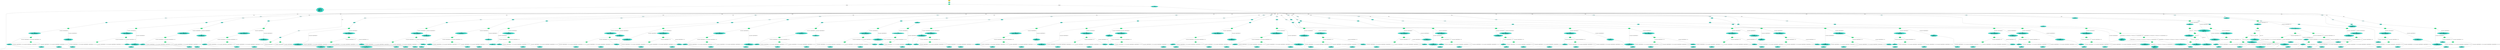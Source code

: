 strict digraph "" {
	node [label="\N"];
	"836:BL"	 [ast="<pyverilog.vparser.ast.Block object at 0x7f093246f310>",
		fillcolor=turquoise,
		label="836:BL
BR_CLK_O <= 1'b0;",
		statements="[<pyverilog.vparser.ast.NonblockingSubstitution object at 0x7f093246f390>]",
		style=filled,
		typ=Block];
	"Leaf_756:AL"	 [def_var="['fifo_tx_rd_en', 'SDA_OUT', 'count_send_data', 'count_tx', 'RESPONSE', 'state_tx', 'BR_CLK_O']",
		label="Leaf_756:AL"];
	"836:BL" -> "Leaf_756:AL"	 [cond="[]",
		lineno=None];
	"1855:BL"	 [ast="<pyverilog.vparser.ast.Block object at 0x7f093246f690>",
		fillcolor=turquoise,
		label="1855:BL
BR_CLK_O <= 1'b1;",
		statements="[<pyverilog.vparser.ast.NonblockingSubstitution object at 0x7f093246f210>]",
		style=filled,
		typ=Block];
	"1855:BL" -> "Leaf_756:AL"	 [cond="[]",
		lineno=None];
	"1706:BL"	 [ast="<pyverilog.vparser.ast.Block object at 0x7f093246f7d0>",
		fillcolor=turquoise,
		label="1706:BL
BR_CLK_O <= 1'b1;",
		statements="[<pyverilog.vparser.ast.NonblockingSubstitution object at 0x7f093246f650>]",
		style=filled,
		typ=Block];
	"1706:BL" -> "Leaf_756:AL"	 [cond="[]",
		lineno=None];
	"816:IF"	 [ast="<pyverilog.vparser.ast.IfStatement object at 0x7f093246f850>",
		fillcolor=springgreen,
		label="816:IF",
		statements="[]",
		style=filled,
		typ=IfStatement];
	"817:BL"	 [ast="<pyverilog.vparser.ast.Block object at 0x7f093246f8d0>",
		fillcolor=turquoise,
		label="817:BL
SDA_OUT <= fifo_tx_data_out[0:0];
count_tx <= 2'd0;",
		statements="[<pyverilog.vparser.ast.NonblockingSubstitution object at 0x7f093246f950>, <pyverilog.vparser.ast.NonblockingSubstitution object \
at 0x7f093246fb10>]",
		style=filled,
		typ=Block];
	"816:IF" -> "817:BL"	 [cond="['count_send_data', 'DATA_CONFIG_REG']",
		label="(count_send_data == DATA_CONFIG_REG[13:2] - 12'd1)",
		lineno=816];
	"1421:BL"	 [ast="<pyverilog.vparser.ast.Block object at 0x7f0932348090>",
		fillcolor=turquoise,
		label="1421:BL
BR_CLK_O <= 1'b1;",
		statements="[<pyverilog.vparser.ast.NonblockingSubstitution object at 0x7f093246ff10>]",
		style=filled,
		typ=Block];
	"1421:BL" -> "Leaf_756:AL"	 [cond="[]",
		lineno=None];
	"1189:IF"	 [ast="<pyverilog.vparser.ast.IfStatement object at 0x7f09323480d0>",
		fillcolor=springgreen,
		label="1189:IF",
		statements="[]",
		style=filled,
		typ=IfStatement];
	"1190:BL"	 [ast="<pyverilog.vparser.ast.Block object at 0x7f0932348b90>",
		fillcolor=turquoise,
		label="1190:BL
BR_CLK_O <= 1'b0;",
		statements="[<pyverilog.vparser.ast.NonblockingSubstitution object at 0x7f0932348bd0>]",
		style=filled,
		typ=Block];
	"1189:IF" -> "1190:BL"	 [cond="['count_send_data', 'DATA_CONFIG_REG']",
		label="(count_send_data < DATA_CONFIG_REG[13:2] / 12'd4)",
		lineno=1189];
	"1193:IF"	 [ast="<pyverilog.vparser.ast.IfStatement object at 0x7f0932348110>",
		fillcolor=springgreen,
		label="1193:IF",
		statements="[]",
		style=filled,
		typ=IfStatement];
	"1189:IF" -> "1193:IF"	 [cond="['count_send_data', 'DATA_CONFIG_REG']",
		label="!((count_send_data < DATA_CONFIG_REG[13:2] / 12'd4))",
		lineno=1189];
	"1532:IF"	 [ast="<pyverilog.vparser.ast.IfStatement object at 0x7f0932348f90>",
		fillcolor=springgreen,
		label="1532:IF",
		statements="[]",
		style=filled,
		typ=IfStatement];
	"1533:BL"	 [ast="<pyverilog.vparser.ast.Block object at 0x7f0932349190>",
		fillcolor=turquoise,
		label="1533:BL
BR_CLK_O <= 1'b1;",
		statements="[<pyverilog.vparser.ast.NonblockingSubstitution object at 0x7f09323491d0>]",
		style=filled,
		typ=Block];
	"1532:IF" -> "1533:BL"	 [cond="['count_send_data', 'DATA_CONFIG_REG', 'count_send_data', 'DATA_CONFIG_REG', 'DATA_CONFIG_REG']",
		label="((count_send_data >= DATA_CONFIG_REG[13:2] / 12'd4) && (count_send_data < DATA_CONFIG_REG[13:2] - DATA_CONFIG_REG[13:2] / 12'd4 \
- 12'd1))",
		lineno=1532];
	"1537:BL"	 [ast="<pyverilog.vparser.ast.Block object at 0x7f0932348fd0>",
		fillcolor=turquoise,
		label="1537:BL
BR_CLK_O <= 1'b0;",
		statements="[<pyverilog.vparser.ast.NonblockingSubstitution object at 0x7f0932349050>]",
		style=filled,
		typ=Block];
	"1532:IF" -> "1537:BL"	 [cond="['count_send_data', 'DATA_CONFIG_REG', 'count_send_data', 'DATA_CONFIG_REG', 'DATA_CONFIG_REG']",
		label="!(((count_send_data >= DATA_CONFIG_REG[13:2] / 12'd4) && (count_send_data < DATA_CONFIG_REG[13:2] - DATA_CONFIG_REG[13:2] / 12'd4 \
- 12'd1)))",
		lineno=1532];
	"979:CA"	 [ast="<pyverilog.vparser.ast.Case object at 0x7f0932349a50>",
		fillcolor=lightcyan,
		label="979:CA",
		statements="[]",
		style=filled,
		typ=Case];
	"980:BL"	 [ast="<pyverilog.vparser.ast.Block object at 0x7f0932349ad0>",
		fillcolor=turquoise,
		label="980:BL",
		statements="[]",
		style=filled,
		typ=Block];
	"979:CA" -> "980:BL"	 [cond="[]",
		lineno=None];
	"920:CA"	 [ast="<pyverilog.vparser.ast.Case object at 0x7f093234b550>",
		fillcolor=lightcyan,
		label="920:CA",
		statements="[]",
		style=filled,
		typ=Case];
	"921:BL"	 [ast="<pyverilog.vparser.ast.Block object at 0x7f093234b5d0>",
		fillcolor=turquoise,
		label="921:BL",
		statements="[]",
		style=filled,
		typ=Block];
	"920:CA" -> "921:BL"	 [cond="[]",
		lineno=None];
	"1644:IF"	 [ast="<pyverilog.vparser.ast.IfStatement object at 0x7f093234d190>",
		fillcolor=springgreen,
		label="1644:IF",
		statements="[]",
		style=filled,
		typ=IfStatement];
	"1645:BL"	 [ast="<pyverilog.vparser.ast.Block object at 0x7f093234dcd0>",
		fillcolor=turquoise,
		label="1645:BL
BR_CLK_O <= 1'b0;",
		statements="[<pyverilog.vparser.ast.NonblockingSubstitution object at 0x7f093234dd10>]",
		style=filled,
		typ=Block];
	"1644:IF" -> "1645:BL"	 [cond="['count_send_data', 'DATA_CONFIG_REG']",
		label="(count_send_data < DATA_CONFIG_REG[13:2] / 12'd4)",
		lineno=1644];
	"1648:IF"	 [ast="<pyverilog.vparser.ast.IfStatement object at 0x7f093234d1d0>",
		fillcolor=springgreen,
		label="1648:IF",
		statements="[]",
		style=filled,
		typ=IfStatement];
	"1644:IF" -> "1648:IF"	 [cond="['count_send_data', 'DATA_CONFIG_REG']",
		label="!((count_send_data < DATA_CONFIG_REG[13:2] / 12'd4))",
		lineno=1644];
	"1156:IF"	 [ast="<pyverilog.vparser.ast.IfStatement object at 0x7f093234e150>",
		fillcolor=springgreen,
		label="1156:IF",
		statements="[]",
		style=filled,
		typ=IfStatement];
	"1157:BL"	 [ast="<pyverilog.vparser.ast.Block object at 0x7f093234e590>",
		fillcolor=turquoise,
		label="1157:BL
count_send_data <= count_send_data + 12'd1;
SDA_OUT <= fifo_tx_data_out[10:10];",
		statements="[<pyverilog.vparser.ast.NonblockingSubstitution object at 0x7f093234e5d0>, <pyverilog.vparser.ast.NonblockingSubstitution object \
at 0x7f093234e810>]",
		style=filled,
		typ=Block];
	"1156:IF" -> "1157:BL"	 [cond="['count_send_data', 'DATA_CONFIG_REG']",
		label="(count_send_data < DATA_CONFIG_REG[13:2])",
		lineno=1156];
	"1175:BL"	 [ast="<pyverilog.vparser.ast.Block object at 0x7f093234e190>",
		fillcolor=turquoise,
		label="1175:BL
count_send_data <= 12'd0;
SDA_OUT <= fifo_tx_data_out[11:11];",
		statements="[<pyverilog.vparser.ast.NonblockingSubstitution object at 0x7f093234e1d0>, <pyverilog.vparser.ast.NonblockingSubstitution object \
at 0x7f093234e350>]",
		style=filled,
		typ=Block];
	"1156:IF" -> "1175:BL"	 [cond="['count_send_data', 'DATA_CONFIG_REG']",
		label="!((count_send_data < DATA_CONFIG_REG[13:2]))",
		lineno=1156];
	"1883:BL"	 [ast="<pyverilog.vparser.ast.Block object at 0x7f093234fd90>",
		fillcolor=turquoise,
		label="1883:BL
count_send_data <= 12'd0;",
		statements="[<pyverilog.vparser.ast.NonblockingSubstitution object at 0x7f093234fc10>]",
		style=filled,
		typ=Block];
	"1886:IF"	 [ast="<pyverilog.vparser.ast.IfStatement object at 0x7f093234fdd0>",
		fillcolor=springgreen,
		label="1886:IF",
		statements="[]",
		style=filled,
		typ=IfStatement];
	"1883:BL" -> "1886:IF"	 [cond="[]",
		lineno=None];
	"1774:BL"	 [ast="<pyverilog.vparser.ast.Block object at 0x7f0932351490>",
		fillcolor=turquoise,
		label="1774:BL
count_send_data <= 12'd0;
SDA_OUT <= fifo_tx_data_out[30:30];",
		statements="[<pyverilog.vparser.ast.NonblockingSubstitution object at 0x7f09323510d0>, <pyverilog.vparser.ast.NonblockingSubstitution object \
at 0x7f0932351250>]",
		style=filled,
		typ=Block];
	"1774:BL" -> "Leaf_756:AL"	 [cond="[]",
		lineno=None];
	"1615:BL"	 [ast="<pyverilog.vparser.ast.Block object at 0x7f0932217c50>",
		fillcolor=turquoise,
		label="1615:BL
BR_CLK_O <= 1'b0;",
		statements="[<pyverilog.vparser.ast.NonblockingSubstitution object at 0x7f0932217c90>]",
		style=filled,
		typ=Block];
	"1615:BL" -> "Leaf_756:AL"	 [cond="[]",
		lineno=None];
	"1203:BL"	 [ast="<pyverilog.vparser.ast.Block object at 0x7f0932351c50>",
		fillcolor=turquoise,
		label="1203:BL
count_send_data <= 12'd0;
SDA_OUT <= fifo_tx_data_out[12:12];",
		statements="[<pyverilog.vparser.ast.NonblockingSubstitution object at 0x7f0932351890>, <pyverilog.vparser.ast.NonblockingSubstitution object \
at 0x7f0932351a10>]",
		style=filled,
		typ=Block];
	"1203:BL" -> "Leaf_756:AL"	 [cond="[]",
		lineno=None];
	"1610:BL"	 [ast="<pyverilog.vparser.ast.Block object at 0x7f0932217750>",
		fillcolor=turquoise,
		label="1610:BL
count_send_data <= count_send_data + 12'd1;
SDA_OUT <= fifo_tx_data_out[24:24];",
		statements="[<pyverilog.vparser.ast.NonblockingSubstitution object at 0x7f0932217790>, <pyverilog.vparser.ast.NonblockingSubstitution object \
at 0x7f09322179d0>]",
		style=filled,
		typ=Block];
	"1614:IF"	 [ast="<pyverilog.vparser.ast.IfStatement object at 0x7f0932217c10>",
		fillcolor=springgreen,
		label="1614:IF",
		statements="[]",
		style=filled,
		typ=IfStatement];
	"1610:BL" -> "1614:IF"	 [cond="[]",
		lineno=None];
	"898:IF"	 [ast="<pyverilog.vparser.ast.IfStatement object at 0x7f0932352090>",
		fillcolor=springgreen,
		label="898:IF",
		statements="[]",
		style=filled,
		typ=IfStatement];
	"902:IF"	 [ast="<pyverilog.vparser.ast.IfStatement object at 0x7f09323520d0>",
		fillcolor=springgreen,
		label="902:IF",
		statements="[]",
		style=filled,
		typ=IfStatement];
	"898:IF" -> "902:IF"	 [cond="['count_send_data', 'DATA_CONFIG_REG']",
		label="!((count_send_data < DATA_CONFIG_REG[13:2] / 12'd4))",
		lineno=898];
	"899:BL"	 [ast="<pyverilog.vparser.ast.Block object at 0x7f0932352bd0>",
		fillcolor=turquoise,
		label="899:BL
BR_CLK_O <= 1'b0;",
		statements="[<pyverilog.vparser.ast.NonblockingSubstitution object at 0x7f0932352c10>]",
		style=filled,
		typ=Block];
	"898:IF" -> "899:BL"	 [cond="['count_send_data', 'DATA_CONFIG_REG']",
		label="(count_send_data < DATA_CONFIG_REG[13:2] / 12'd4)",
		lineno=898];
	"1645:BL" -> "Leaf_756:AL"	 [cond="[]",
		lineno=None];
	"1367:BL"	 [ast="<pyverilog.vparser.ast.Block object at 0x7f0932353190>",
		fillcolor=turquoise,
		label="1367:BL
BR_CLK_O <= 1'b0;",
		statements="[<pyverilog.vparser.ast.NonblockingSubstitution object at 0x7f0932353050>]",
		style=filled,
		typ=Block];
	"1367:BL" -> "Leaf_756:AL"	 [cond="[]",
		lineno=None];
	"1780:CA"	 [ast="<pyverilog.vparser.ast.Case object at 0x7f0932353210>",
		fillcolor=lightcyan,
		label="1780:CA",
		statements="[]",
		style=filled,
		typ=Case];
	"1781:BL"	 [ast="<pyverilog.vparser.ast.Block object at 0x7f0932353290>",
		fillcolor=turquoise,
		label="1781:BL",
		statements="[]",
		style=filled,
		typ=Block];
	"1780:CA" -> "1781:BL"	 [cond="[]",
		lineno=None];
	"1230:BL"	 [ast="<pyverilog.vparser.ast.Block object at 0x7f0932355210>",
		fillcolor=turquoise,
		label="1230:BL
count_send_data <= 12'd0;
SDA_OUT <= fifo_tx_data_out[13:13];",
		statements="[<pyverilog.vparser.ast.NonblockingSubstitution object at 0x7f0932354e10>, <pyverilog.vparser.ast.NonblockingSubstitution object \
at 0x7f0932354f90>]",
		style=filled,
		typ=Block];
	"1230:BL" -> "Leaf_756:AL"	 [cond="[]",
		lineno=None];
	"1933:IF"	 [ast="<pyverilog.vparser.ast.IfStatement object at 0x7f0932355250>",
		fillcolor=springgreen,
		label="1933:IF",
		statements="[]",
		style=filled,
		typ=IfStatement];
	"1937:IF"	 [ast="<pyverilog.vparser.ast.IfStatement object at 0x7f0932355290>",
		fillcolor=springgreen,
		label="1937:IF",
		statements="[]",
		style=filled,
		typ=IfStatement];
	"1933:IF" -> "1937:IF"	 [cond="['count_send_data', 'DATA_CONFIG_REG']",
		label="!((count_send_data < DATA_CONFIG_REG[13:2] / 12'd2))",
		lineno=1933];
	"1934:BL"	 [ast="<pyverilog.vparser.ast.Block object at 0x7f0932355e50>",
		fillcolor=turquoise,
		label="1934:BL
BR_CLK_O <= 1'b1;",
		statements="[<pyverilog.vparser.ast.NonblockingSubstitution object at 0x7f0932355e90>]",
		style=filled,
		typ=Block];
	"1933:IF" -> "1934:BL"	 [cond="['count_send_data', 'DATA_CONFIG_REG']",
		label="(count_send_data < DATA_CONFIG_REG[13:2] / 12'd2)",
		lineno=1933];
	"1754:IF"	 [ast="<pyverilog.vparser.ast.IfStatement object at 0x7f09323562d0>",
		fillcolor=springgreen,
		label="1754:IF",
		statements="[]",
		style=filled,
		typ=IfStatement];
	"1754:IF" -> "1774:BL"	 [cond="['count_send_data', 'DATA_CONFIG_REG']",
		label="!((count_send_data < DATA_CONFIG_REG[13:2]))",
		lineno=1754];
	"1755:BL"	 [ast="<pyverilog.vparser.ast.Block object at 0x7f0932356310>",
		fillcolor=turquoise,
		label="1755:BL
count_send_data <= count_send_data + 12'd1;
SDA_OUT <= fifo_tx_data_out[29:29];",
		statements="[<pyverilog.vparser.ast.NonblockingSubstitution object at 0x7f0932356350>, <pyverilog.vparser.ast.NonblockingSubstitution object \
at 0x7f0932356590>]",
		style=filled,
		typ=Block];
	"1754:IF" -> "1755:BL"	 [cond="['count_send_data', 'DATA_CONFIG_REG']",
		label="(count_send_data < DATA_CONFIG_REG[13:2])",
		lineno=1754];
	"1316:BL"	 [ast="<pyverilog.vparser.ast.Block object at 0x7f0932357c50>",
		fillcolor=turquoise,
		label="1316:BL
count_send_data <= 12'd0;
SDA_OUT <= 1'b0;",
		statements="[<pyverilog.vparser.ast.NonblockingSubstitution object at 0x7f0932357990>, <pyverilog.vparser.ast.NonblockingSubstitution object \
at 0x7f0932357b10>]",
		style=filled,
		typ=Block];
	"1316:BL" -> "Leaf_756:AL"	 [cond="[]",
		lineno=None];
	"1012:IF"	 [ast="<pyverilog.vparser.ast.IfStatement object at 0x7f0932357c90>",
		fillcolor=springgreen,
		label="1012:IF",
		statements="[]",
		style=filled,
		typ=IfStatement];
	"1031:BL"	 [ast="<pyverilog.vparser.ast.Block object at 0x7f0932357cd0>",
		fillcolor=turquoise,
		label="1031:BL
count_send_data <= 12'd0;
SDA_OUT <= fifo_tx_data_out[7:7];",
		statements="[<pyverilog.vparser.ast.NonblockingSubstitution object at 0x7f0932357d10>, <pyverilog.vparser.ast.NonblockingSubstitution object \
at 0x7f0932357e90>]",
		style=filled,
		typ=Block];
	"1012:IF" -> "1031:BL"	 [cond="['count_send_data', 'DATA_CONFIG_REG']",
		label="!((count_send_data < DATA_CONFIG_REG[13:2]))",
		lineno=1012];
	"1013:BL"	 [ast="<pyverilog.vparser.ast.Block object at 0x7f0932358110>",
		fillcolor=turquoise,
		label="1013:BL
count_send_data <= count_send_data + 12'd1;
SDA_OUT <= fifo_tx_data_out[6:6];",
		statements="[<pyverilog.vparser.ast.NonblockingSubstitution object at 0x7f0932358150>, <pyverilog.vparser.ast.NonblockingSubstitution object \
at 0x7f0932358390>]",
		style=filled,
		typ=Block];
	"1012:IF" -> "1013:BL"	 [cond="['count_send_data', 'DATA_CONFIG_REG']",
		label="(count_send_data < DATA_CONFIG_REG[13:2])",
		lineno=1012];
	"1730:IF"	 [ast="<pyverilog.vparser.ast.IfStatement object at 0x7f0932359790>",
		fillcolor=springgreen,
		label="1730:IF",
		statements="[]",
		style=filled,
		typ=IfStatement];
	"1734:IF"	 [ast="<pyverilog.vparser.ast.IfStatement object at 0x7f09323597d0>",
		fillcolor=springgreen,
		label="1734:IF",
		statements="[]",
		style=filled,
		typ=IfStatement];
	"1730:IF" -> "1734:IF"	 [cond="['count_send_data', 'DATA_CONFIG_REG']",
		label="!((count_send_data < DATA_CONFIG_REG[13:2] / 12'd4))",
		lineno=1730];
	"1731:BL"	 [ast="<pyverilog.vparser.ast.Block object at 0x7f093235a310>",
		fillcolor=turquoise,
		label="1731:BL
BR_CLK_O <= 1'b0;",
		statements="[<pyverilog.vparser.ast.NonblockingSubstitution object at 0x7f093235a350>]",
		style=filled,
		typ=Block];
	"1730:IF" -> "1731:BL"	 [cond="['count_send_data', 'DATA_CONFIG_REG']",
		label="(count_send_data < DATA_CONFIG_REG[13:2] / 12'd4)",
		lineno=1730];
	"1514:BL"	 [ast="<pyverilog.vparser.ast.Block object at 0x7f093235ab10>",
		fillcolor=turquoise,
		label="1514:BL
count_send_data <= 12'd0;
SDA_OUT <= fifo_tx_data_out[22:22];",
		statements="[<pyverilog.vparser.ast.NonblockingSubstitution object at 0x7f093235a750>, <pyverilog.vparser.ast.NonblockingSubstitution object \
at 0x7f093235a8d0>]",
		style=filled,
		typ=Block];
	"1514:BL" -> "Leaf_756:AL"	 [cond="[]",
		lineno=None];
	"1783:IF"	 [ast="<pyverilog.vparser.ast.IfStatement object at 0x7f09323532d0>",
		fillcolor=springgreen,
		label="1783:IF",
		statements="[]",
		style=filled,
		typ=IfStatement];
	"1784:BL"	 [ast="<pyverilog.vparser.ast.Block object at 0x7f0932353750>",
		fillcolor=turquoise,
		label="1784:BL
count_send_data <= count_send_data + 12'd1;
SDA_OUT <= fifo_tx_data_out[30:30];",
		statements="[<pyverilog.vparser.ast.NonblockingSubstitution object at 0x7f0932353790>, <pyverilog.vparser.ast.NonblockingSubstitution object \
at 0x7f09323539d0>]",
		style=filled,
		typ=Block];
	"1783:IF" -> "1784:BL"	 [cond="['count_send_data', 'DATA_CONFIG_REG']",
		label="(count_send_data < DATA_CONFIG_REG[13:2])",
		lineno=1783];
	"1803:BL"	 [ast="<pyverilog.vparser.ast.Block object at 0x7f0932353310>",
		fillcolor=turquoise,
		label="1803:BL
count_send_data <= 12'd0;
SDA_OUT <= fifo_tx_data_out[31:31];",
		statements="[<pyverilog.vparser.ast.NonblockingSubstitution object at 0x7f0932353350>, <pyverilog.vparser.ast.NonblockingSubstitution object \
at 0x7f0932353510>]",
		style=filled,
		typ=Block];
	"1783:IF" -> "1803:BL"	 [cond="['count_send_data', 'DATA_CONFIG_REG']",
		label="!((count_send_data < DATA_CONFIG_REG[13:2]))",
		lineno=1783];
	"1198:BL"	 [ast="<pyverilog.vparser.ast.Block object at 0x7f0932348150>",
		fillcolor=turquoise,
		label="1198:BL
BR_CLK_O <= 1'b0;",
		statements="[<pyverilog.vparser.ast.NonblockingSubstitution object at 0x7f0932348190>]",
		style=filled,
		typ=Block];
	"1198:BL" -> "Leaf_756:AL"	 [cond="[]",
		lineno=None];
	"1217:BL"	 [ast="<pyverilog.vparser.ast.Block object at 0x7f093235ae50>",
		fillcolor=turquoise,
		label="1217:BL
BR_CLK_O <= 1'b0;",
		statements="[<pyverilog.vparser.ast.NonblockingSubstitution object at 0x7f093235ad10>]",
		style=filled,
		typ=Block];
	"1217:BL" -> "Leaf_756:AL"	 [cond="[]",
		lineno=None];
	"1827:BL"	 [ast="<pyverilog.vparser.ast.Block object at 0x7f093235b050>",
		fillcolor=turquoise,
		label="1827:BL
BR_CLK_O <= 1'b0;",
		statements="[<pyverilog.vparser.ast.NonblockingSubstitution object at 0x7f093235aed0>]",
		style=filled,
		typ=Block];
	"1827:BL" -> "Leaf_756:AL"	 [cond="[]",
		lineno=None];
	"795:IF"	 [ast="<pyverilog.vparser.ast.IfStatement object at 0x7f093235b0d0>",
		fillcolor=springgreen,
		label="795:IF",
		statements="[]",
		style=filled,
		typ=IfStatement];
	"796:BL"	 [ast="<pyverilog.vparser.ast.Block object at 0x7f093235b110>",
		fillcolor=turquoise,
		label="796:BL
count_send_data <= 12'd0;
SDA_OUT <= 1'b1;
BR_CLK_O <= 1'b1;",
		statements="[<pyverilog.vparser.ast.NonblockingSubstitution object at 0x7f093235b150>, <pyverilog.vparser.ast.NonblockingSubstitution object \
at 0x7f093235b2d0>, <pyverilog.vparser.ast.NonblockingSubstitution object at 0x7f093235b410>]",
		style=filled,
		typ=Block];
	"795:IF" -> "796:BL"	 [cond="['DATA_CONFIG_REG', 'fifo_tx_f_full', 'fifo_tx_f_empty', 'DATA_CONFIG_REG']",
		label="((DATA_CONFIG_REG[0] == 1'b1) && ((fifo_tx_f_full == 1'b1) || (fifo_tx_f_empty == 1'b0)) && (DATA_CONFIG_REG[1] == 1'b1))",
		lineno=795];
	"1928:IF"	 [ast="<pyverilog.vparser.ast.IfStatement object at 0x7f093235bb10>",
		fillcolor=springgreen,
		label="1928:IF",
		statements="[]",
		style=filled,
		typ=IfStatement];
	"1929:BL"	 [ast="<pyverilog.vparser.ast.Block object at 0x7f093235bb50>",
		fillcolor=turquoise,
		label="1929:BL
SDA_OUT <= 1'b0;",
		statements="[<pyverilog.vparser.ast.NonblockingSubstitution object at 0x7f093235bb90>]",
		style=filled,
		typ=Block];
	"1928:IF" -> "1929:BL"	 [cond="['count_send_data', 'DATA_CONFIG_REG']",
		label="(count_send_data == DATA_CONFIG_REG[13:2] * 2'd2)",
		lineno=1928];
	"907:BL"	 [ast="<pyverilog.vparser.ast.Block object at 0x7f0932352110>",
		fillcolor=turquoise,
		label="907:BL
BR_CLK_O <= 1'b0;",
		statements="[<pyverilog.vparser.ast.NonblockingSubstitution object at 0x7f0932352150>]",
		style=filled,
		typ=Block];
	"902:IF" -> "907:BL"	 [cond="['count_send_data', 'DATA_CONFIG_REG', 'count_send_data', 'DATA_CONFIG_REG', 'DATA_CONFIG_REG']",
		label="!(((count_send_data >= DATA_CONFIG_REG[13:2] / 12'd4) && (count_send_data < DATA_CONFIG_REG[13:2] - DATA_CONFIG_REG[13:2] / 12'd4 \
- 12'd1)))",
		lineno=902];
	"903:BL"	 [ast="<pyverilog.vparser.ast.Block object at 0x7f09323522d0>",
		fillcolor=turquoise,
		label="903:BL
BR_CLK_O <= 1'b1;",
		statements="[<pyverilog.vparser.ast.NonblockingSubstitution object at 0x7f0932352310>]",
		style=filled,
		typ=Block];
	"902:IF" -> "903:BL"	 [cond="['count_send_data', 'DATA_CONFIG_REG', 'count_send_data', 'DATA_CONFIG_REG', 'DATA_CONFIG_REG']",
		label="((count_send_data >= DATA_CONFIG_REG[13:2] / 12'd4) && (count_send_data < DATA_CONFIG_REG[13:2] - DATA_CONFIG_REG[13:2] / 12'd4 \
- 12'd1))",
		lineno=902];
	"1387:IF"	 [ast="<pyverilog.vparser.ast.IfStatement object at 0x7f093235bf90>",
		fillcolor=springgreen,
		label="1387:IF",
		statements="[]",
		style=filled,
		typ=IfStatement];
	"1391:IF"	 [ast="<pyverilog.vparser.ast.IfStatement object at 0x7f093235bfd0>",
		fillcolor=springgreen,
		label="1391:IF",
		statements="[]",
		style=filled,
		typ=IfStatement];
	"1387:IF" -> "1391:IF"	 [cond="['count_send_data', 'DATA_CONFIG_REG']",
		label="!((count_send_data < DATA_CONFIG_REG[13:2] / 12'd4))",
		lineno=1387];
	"1388:BL"	 [ast="<pyverilog.vparser.ast.Block object at 0x7f093235cb10>",
		fillcolor=turquoise,
		label="1388:BL
BR_CLK_O <= 1'b0;",
		statements="[<pyverilog.vparser.ast.NonblockingSubstitution object at 0x7f093235cb50>]",
		style=filled,
		typ=Block];
	"1387:IF" -> "1388:BL"	 [cond="['count_send_data', 'DATA_CONFIG_REG']",
		label="(count_send_data < DATA_CONFIG_REG[13:2] / 12'd4)",
		lineno=1387];
	"1408:CA"	 [ast="<pyverilog.vparser.ast.Case object at 0x7f093235cf50>",
		fillcolor=lightcyan,
		label="1408:CA",
		statements="[]",
		style=filled,
		typ=Case];
	"1409:BL"	 [ast="<pyverilog.vparser.ast.Block object at 0x7f093235cfd0>",
		fillcolor=turquoise,
		label="1409:BL",
		statements="[]",
		style=filled,
		typ=Block];
	"1408:CA" -> "1409:BL"	 [cond="[]",
		lineno=None];
	"803:CA"	 [ast="<pyverilog.vparser.ast.Case object at 0x7f093235e9d0>",
		fillcolor=lightcyan,
		label="803:CA",
		statements="[]",
		style=filled,
		typ=Case];
	"804:BL"	 [ast="<pyverilog.vparser.ast.Block object at 0x7f093235ea50>",
		fillcolor=turquoise,
		label="804:BL",
		statements="[]",
		style=filled,
		typ=Block];
	"803:CA" -> "804:BL"	 [cond="[]",
		lineno=None];
	"1259:BL"	 [ast="<pyverilog.vparser.ast.Block object at 0x7f093235f6d0>",
		fillcolor=turquoise,
		label="1259:BL
count_send_data <= 12'd0;
SDA_OUT <= fifo_tx_data_out[14:14];",
		statements="[<pyverilog.vparser.ast.NonblockingSubstitution object at 0x7f093235f310>, <pyverilog.vparser.ast.NonblockingSubstitution object \
at 0x7f093235f490>]",
		style=filled,
		typ=Block];
	"1259:BL" -> "Leaf_756:AL"	 [cond="[]",
		lineno=None];
	"1241:BL"	 [ast="<pyverilog.vparser.ast.Block object at 0x7f093235fb90>",
		fillcolor=turquoise,
		label="1241:BL
count_send_data <= count_send_data + 12'd1;
SDA_OUT <= fifo_tx_data_out[13:13];",
		statements="[<pyverilog.vparser.ast.NonblockingSubstitution object at 0x7f093235f710>, <pyverilog.vparser.ast.NonblockingSubstitution object \
at 0x7f093235f950>]",
		style=filled,
		typ=Block];
	"1245:IF"	 [ast="<pyverilog.vparser.ast.IfStatement object at 0x7f093235fbd0>",
		fillcolor=springgreen,
		label="1245:IF",
		statements="[]",
		style=filled,
		typ=IfStatement];
	"1241:BL" -> "1245:IF"	 [cond="[]",
		lineno=None];
	"894:BL"	 [ast="<pyverilog.vparser.ast.Block object at 0x7f0932366050>",
		fillcolor=turquoise,
		label="894:BL
count_send_data <= count_send_data + 12'd1;
SDA_OUT <= fifo_tx_data_out[2:2];",
		statements="[<pyverilog.vparser.ast.NonblockingSubstitution object at 0x7f0932360b90>, <pyverilog.vparser.ast.NonblockingSubstitution object \
at 0x7f0932360dd0>]",
		style=filled,
		typ=Block];
	"894:BL" -> "898:IF"	 [cond="[]",
		lineno=None];
	"1129:BL"	 [ast="<pyverilog.vparser.ast.Block object at 0x7f0932291bd0>",
		fillcolor=turquoise,
		label="1129:BL
count_send_data <= count_send_data + 12'd1;
SDA_OUT <= fifo_tx_data_out[9:9];",
		statements="[<pyverilog.vparser.ast.NonblockingSubstitution object at 0x7f0932291c10>, <pyverilog.vparser.ast.NonblockingSubstitution object \
at 0x7f0932291e50>]",
		style=filled,
		typ=Block];
	"1133:IF"	 [ast="<pyverilog.vparser.ast.IfStatement object at 0x7f09322990d0>",
		fillcolor=springgreen,
		label="1133:IF",
		statements="[]",
		style=filled,
		typ=IfStatement];
	"1129:BL" -> "1133:IF"	 [cond="[]",
		lineno=None];
	"1592:BL"	 [ast="<pyverilog.vparser.ast.Block object at 0x7f0932366390>",
		fillcolor=turquoise,
		label="1592:BL
BR_CLK_O <= 1'b1;",
		statements="[<pyverilog.vparser.ast.NonblockingSubstitution object at 0x7f0932366250>]",
		style=filled,
		typ=Block];
	"1592:BL" -> "Leaf_756:AL"	 [cond="[]",
		lineno=None];
	"1147:BL"	 [ast="<pyverilog.vparser.ast.Block object at 0x7f0932291790>",
		fillcolor=turquoise,
		label="1147:BL
count_send_data <= 12'd0;
SDA_OUT <= fifo_tx_data_out[10:10];",
		statements="[<pyverilog.vparser.ast.NonblockingSubstitution object at 0x7f09322917d0>, <pyverilog.vparser.ast.NonblockingSubstitution object \
at 0x7f0932291990>]",
		style=filled,
		typ=Block];
	"1147:BL" -> "Leaf_756:AL"	 [cond="[]",
		lineno=None];
	"1109:IF"	 [ast="<pyverilog.vparser.ast.IfStatement object at 0x7f0932366410>",
		fillcolor=springgreen,
		label="1109:IF",
		statements="[]",
		style=filled,
		typ=IfStatement];
	"1114:BL"	 [ast="<pyverilog.vparser.ast.Block object at 0x7f0932366450>",
		fillcolor=turquoise,
		label="1114:BL
BR_CLK_O <= 1'b0;",
		statements="[<pyverilog.vparser.ast.NonblockingSubstitution object at 0x7f0932366490>]",
		style=filled,
		typ=Block];
	"1109:IF" -> "1114:BL"	 [cond="['count_send_data', 'DATA_CONFIG_REG', 'count_send_data', 'DATA_CONFIG_REG', 'DATA_CONFIG_REG']",
		label="!(((count_send_data >= DATA_CONFIG_REG[13:2] / 12'd4) && (count_send_data < DATA_CONFIG_REG[13:2] - DATA_CONFIG_REG[13:2] / 12'd4 \
- 12'd1)))",
		lineno=1109];
	"1110:BL"	 [ast="<pyverilog.vparser.ast.Block object at 0x7f0932366610>",
		fillcolor=turquoise,
		label="1110:BL
BR_CLK_O <= 1'b1;",
		statements="[<pyverilog.vparser.ast.NonblockingSubstitution object at 0x7f0932366650>]",
		style=filled,
		typ=Block];
	"1109:IF" -> "1110:BL"	 [cond="['count_send_data', 'DATA_CONFIG_REG', 'count_send_data', 'DATA_CONFIG_REG', 'DATA_CONFIG_REG']",
		label="((count_send_data >= DATA_CONFIG_REG[13:2] / 12'd4) && (count_send_data < DATA_CONFIG_REG[13:2] - DATA_CONFIG_REG[13:2] / 12'd4 \
- 12'd1))",
		lineno=1109];
	"1981:BL"	 [ast="<pyverilog.vparser.ast.Block object at 0x7f09321e4f90>",
		fillcolor=turquoise,
		label="1981:BL
count_send_data <= count_send_data + 12'd1;",
		statements="[<pyverilog.vparser.ast.NonblockingSubstitution object at 0x7f09321e4fd0>]",
		style=filled,
		typ=Block];
	"1984:IF"	 [ast="<pyverilog.vparser.ast.IfStatement object at 0x7f09321ee250>",
		fillcolor=springgreen,
		label="1984:IF",
		statements="[]",
		style=filled,
		typ=IfStatement];
	"1981:BL" -> "1984:IF"	 [cond="[]",
		lineno=None];
	"1581:BL"	 [ast="<pyverilog.vparser.ast.Block object at 0x7f093236ee50>",
		fillcolor=turquoise,
		label="1581:BL
count_send_data <= count_send_data + 12'd1;
RESPONSE <= SDA;",
		statements="[<pyverilog.vparser.ast.NonblockingSubstitution object at 0x7f093236ead0>, <pyverilog.vparser.ast.NonblockingSubstitution object \
at 0x7f093236ed10>]",
		style=filled,
		typ=Block];
	"1587:IF"	 [ast="<pyverilog.vparser.ast.IfStatement object at 0x7f093236ee90>",
		fillcolor=springgreen,
		label="1587:IF",
		statements="[]",
		style=filled,
		typ=IfStatement];
	"1581:BL" -> "1587:IF"	 [cond="[]",
		lineno=None];
	"1246:BL"	 [ast="<pyverilog.vparser.ast.Block object at 0x7f0932360750>",
		fillcolor=turquoise,
		label="1246:BL
BR_CLK_O <= 1'b0;",
		statements="[<pyverilog.vparser.ast.NonblockingSubstitution object at 0x7f0932360790>]",
		style=filled,
		typ=Block];
	"1246:BL" -> "Leaf_756:AL"	 [cond="[]",
		lineno=None];
	"1412:BL"	 [ast="<pyverilog.vparser.ast.Block object at 0x7f093235d4d0>",
		fillcolor=turquoise,
		label="1412:BL
count_send_data <= count_send_data + 12'd1;
SDA_OUT <= fifo_tx_data_out[18:18];",
		statements="[<pyverilog.vparser.ast.NonblockingSubstitution object at 0x7f093235d510>, <pyverilog.vparser.ast.NonblockingSubstitution object \
at 0x7f093235d750>]",
		style=filled,
		typ=Block];
	"1416:IF"	 [ast="<pyverilog.vparser.ast.IfStatement object at 0x7f093235d990>",
		fillcolor=springgreen,
		label="1416:IF",
		statements="[]",
		style=filled,
		typ=IfStatement];
	"1412:BL" -> "1416:IF"	 [cond="[]",
		lineno=None];
	"1211:IF"	 [ast="<pyverilog.vparser.ast.IfStatement object at 0x7f09322a2d10>",
		fillcolor=springgreen,
		label="1211:IF",
		statements="[]",
		style=filled,
		typ=IfStatement];
	"1211:IF" -> "1230:BL"	 [cond="['count_send_data', 'DATA_CONFIG_REG']",
		label="!((count_send_data < DATA_CONFIG_REG[13:2]))",
		lineno=1211];
	"1212:BL"	 [ast="<pyverilog.vparser.ast.Block object at 0x7f09322a2d50>",
		fillcolor=turquoise,
		label="1212:BL
count_send_data <= count_send_data + 12'd1;
SDA_OUT <= fifo_tx_data_out[12:12];",
		statements="[<pyverilog.vparser.ast.NonblockingSubstitution object at 0x7f09322a2d90>, <pyverilog.vparser.ast.NonblockingSubstitution object \
at 0x7f09322aa050>]",
		style=filled,
		typ=Block];
	"1211:IF" -> "1212:BL"	 [cond="['count_send_data', 'DATA_CONFIG_REG']",
		label="(count_send_data < DATA_CONFIG_REG[13:2])",
		lineno=1211];
	"1716:BL"	 [ast="<pyverilog.vparser.ast.Block object at 0x7f0932300e50>",
		fillcolor=turquoise,
		label="1716:BL
count_send_data <= 12'd0;
SDA_OUT <= fifo_tx_data_out[28:28];",
		statements="[<pyverilog.vparser.ast.NonblockingSubstitution object at 0x7f0932300a90>, <pyverilog.vparser.ast.NonblockingSubstitution object \
at 0x7f0932300c10>]",
		style=filled,
		typ=Block];
	"1716:BL" -> "Leaf_756:AL"	 [cond="[]",
		lineno=None];
	"1392:BL"	 [ast="<pyverilog.vparser.ast.Block object at 0x7f093235c210>",
		fillcolor=turquoise,
		label="1392:BL
BR_CLK_O <= 1'b1;",
		statements="[<pyverilog.vparser.ast.NonblockingSubstitution object at 0x7f093235c250>]",
		style=filled,
		typ=Block];
	"1392:BL" -> "Leaf_756:AL"	 [cond="[]",
		lineno=None];
	"1161:IF"	 [ast="<pyverilog.vparser.ast.IfStatement object at 0x7f093234ea50>",
		fillcolor=springgreen,
		label="1161:IF",
		statements="[]",
		style=filled,
		typ=IfStatement];
	"1157:BL" -> "1161:IF"	 [cond="[]",
		lineno=None];
	"1336:BL"	 [ast="<pyverilog.vparser.ast.Block object at 0x7f0932300fd0>",
		fillcolor=turquoise,
		label="1336:BL
BR_CLK_O <= 1'b1;",
		statements="[<pyverilog.vparser.ast.NonblockingSubstitution object at 0x7f0932300e90>]",
		style=filled,
		typ=Block];
	"1336:BL" -> "Leaf_756:AL"	 [cond="[]",
		lineno=None];
	"932:IF"	 [ast="<pyverilog.vparser.ast.IfStatement object at 0x7f093234bf90>",
		fillcolor=springgreen,
		label="932:IF",
		statements="[]",
		style=filled,
		typ=IfStatement];
	"937:BL"	 [ast="<pyverilog.vparser.ast.Block object at 0x7f093234bfd0>",
		fillcolor=turquoise,
		label="937:BL
BR_CLK_O <= 1'b0;",
		statements="[<pyverilog.vparser.ast.NonblockingSubstitution object at 0x7f093234c050>]",
		style=filled,
		typ=Block];
	"932:IF" -> "937:BL"	 [cond="['count_send_data', 'DATA_CONFIG_REG', 'count_send_data', 'DATA_CONFIG_REG', 'DATA_CONFIG_REG']",
		label="!(((count_send_data >= DATA_CONFIG_REG[13:2] / 12'd4) && (count_send_data < DATA_CONFIG_REG[13:2] - DATA_CONFIG_REG[13:2] / 12'd4 \
- 12'd1)))",
		lineno=932];
	"933:BL"	 [ast="<pyverilog.vparser.ast.Block object at 0x7f093234c1d0>",
		fillcolor=turquoise,
		label="933:BL
BR_CLK_O <= 1'b1;",
		statements="[<pyverilog.vparser.ast.NonblockingSubstitution object at 0x7f093234c210>]",
		style=filled,
		typ=Block];
	"932:IF" -> "933:BL"	 [cond="['count_send_data', 'DATA_CONFIG_REG', 'count_send_data', 'DATA_CONFIG_REG', 'DATA_CONFIG_REG']",
		label="((count_send_data >= DATA_CONFIG_REG[13:2] / 12'd4) && (count_send_data < DATA_CONFIG_REG[13:2] - DATA_CONFIG_REG[13:2] / 12'd4 \
- 12'd1))",
		lineno=932];
	"1417:BL"	 [ast="<pyverilog.vparser.ast.Block object at 0x7f093235e350>",
		fillcolor=turquoise,
		label="1417:BL
BR_CLK_O <= 1'b0;",
		statements="[<pyverilog.vparser.ast.NonblockingSubstitution object at 0x7f093235e390>]",
		style=filled,
		typ=Block];
	"1417:BL" -> "Leaf_756:AL"	 [cond="[]",
		lineno=None];
	"1345:BL"	 [ast="<pyverilog.vparser.ast.Block object at 0x7f0932309210>",
		fillcolor=turquoise,
		label="1345:BL
count_send_data <= 12'd0;",
		statements="[<pyverilog.vparser.ast.NonblockingSubstitution object at 0x7f0932309090>]",
		style=filled,
		typ=Block];
	"1345:BL" -> "Leaf_756:AL"	 [cond="[]",
		lineno=None];
	"987:IF"	 [ast="<pyverilog.vparser.ast.IfStatement object at 0x7f093234a450>",
		fillcolor=springgreen,
		label="987:IF",
		statements="[]",
		style=filled,
		typ=IfStatement];
	"988:BL"	 [ast="<pyverilog.vparser.ast.Block object at 0x7f093234af10>",
		fillcolor=turquoise,
		label="988:BL
BR_CLK_O <= 1'b0;",
		statements="[<pyverilog.vparser.ast.NonblockingSubstitution object at 0x7f093234af50>]",
		style=filled,
		typ=Block];
	"987:IF" -> "988:BL"	 [cond="['count_send_data', 'DATA_CONFIG_REG']",
		label="(count_send_data < DATA_CONFIG_REG[13:2] / 12'd4)",
		lineno=987];
	"991:IF"	 [ast="<pyverilog.vparser.ast.IfStatement object at 0x7f093234a490>",
		fillcolor=springgreen,
		label="991:IF",
		statements="[]",
		style=filled,
		typ=IfStatement];
	"987:IF" -> "991:IF"	 [cond="['count_send_data', 'DATA_CONFIG_REG']",
		label="!((count_send_data < DATA_CONFIG_REG[13:2] / 12'd4))",
		lineno=987];
	"1693:CA"	 [ast="<pyverilog.vparser.ast.Case object at 0x7f0932309290>",
		fillcolor=lightcyan,
		label="1693:CA",
		statements="[]",
		style=filled,
		typ=Case];
	"1694:BL"	 [ast="<pyverilog.vparser.ast.Block object at 0x7f0932309310>",
		fillcolor=turquoise,
		label="1694:BL",
		statements="[]",
		style=filled,
		typ=Block];
	"1693:CA" -> "1694:BL"	 [cond="[]",
		lineno=None];
	"949:CA"	 [ast="<pyverilog.vparser.ast.Case object at 0x7f09323118d0>",
		fillcolor=lightcyan,
		label="949:CA",
		statements="[]",
		style=filled,
		typ=Case];
	"950:BL"	 [ast="<pyverilog.vparser.ast.Block object at 0x7f0932311950>",
		fillcolor=turquoise,
		label="950:BL",
		statements="[]",
		style=filled,
		typ=Block];
	"949:CA" -> "950:BL"	 [cond="[]",
		lineno=None];
	"1194:BL"	 [ast="<pyverilog.vparser.ast.Block object at 0x7f09323482d0>",
		fillcolor=turquoise,
		label="1194:BL
BR_CLK_O <= 1'b1;",
		statements="[<pyverilog.vparser.ast.NonblockingSubstitution object at 0x7f0932348310>]",
		style=filled,
		typ=Block];
	"1194:BL" -> "Leaf_756:AL"	 [cond="[]",
		lineno=None];
	"954:IF"	 [ast="<pyverilog.vparser.ast.IfStatement object at 0x7f0932311990>",
		fillcolor=springgreen,
		label="954:IF",
		statements="[]",
		style=filled,
		typ=IfStatement];
	"955:BL"	 [ast="<pyverilog.vparser.ast.Block object at 0x7f0932311e10>",
		fillcolor=turquoise,
		label="955:BL
count_send_data <= count_send_data + 12'd1;
SDA_OUT <= fifo_tx_data_out[4:4];",
		statements="[<pyverilog.vparser.ast.NonblockingSubstitution object at 0x7f0932311e50>, <pyverilog.vparser.ast.NonblockingSubstitution object \
at 0x7f093231a0d0>]",
		style=filled,
		typ=Block];
	"954:IF" -> "955:BL"	 [cond="['count_send_data', 'DATA_CONFIG_REG']",
		label="(count_send_data < DATA_CONFIG_REG[13:2])",
		lineno=954];
	"973:BL"	 [ast="<pyverilog.vparser.ast.Block object at 0x7f09323119d0>",
		fillcolor=turquoise,
		label="973:BL
count_send_data <= 12'd0;
SDA_OUT <= fifo_tx_data_out[5:5];",
		statements="[<pyverilog.vparser.ast.NonblockingSubstitution object at 0x7f0932311a10>, <pyverilog.vparser.ast.NonblockingSubstitution object \
at 0x7f0932311bd0>]",
		style=filled,
		typ=Block];
	"954:IF" -> "973:BL"	 [cond="['count_send_data', 'DATA_CONFIG_REG']",
		label="!((count_send_data < DATA_CONFIG_REG[13:2]))",
		lineno=954];
	"1768:BL"	 [ast="<pyverilog.vparser.ast.Block object at 0x7f0932356850>",
		fillcolor=turquoise,
		label="1768:BL
BR_CLK_O <= 1'b0;",
		statements="[<pyverilog.vparser.ast.NonblockingSubstitution object at 0x7f0932356890>]",
		style=filled,
		typ=Block];
	"1768:BL" -> "Leaf_756:AL"	 [cond="[]",
		lineno=None];
	"1618:IF"	 [ast="<pyverilog.vparser.ast.IfStatement object at 0x7f0932322510>",
		fillcolor=springgreen,
		label="1618:IF",
		statements="[]",
		style=filled,
		typ=IfStatement];
	"1623:BL"	 [ast="<pyverilog.vparser.ast.Block object at 0x7f0932322550>",
		fillcolor=turquoise,
		label="1623:BL
BR_CLK_O <= 1'b0;",
		statements="[<pyverilog.vparser.ast.NonblockingSubstitution object at 0x7f0932322590>]",
		style=filled,
		typ=Block];
	"1618:IF" -> "1623:BL"	 [cond="['count_send_data', 'DATA_CONFIG_REG', 'count_send_data', 'DATA_CONFIG_REG', 'DATA_CONFIG_REG']",
		label="!(((count_send_data >= DATA_CONFIG_REG[13:2] / 12'd4) && (count_send_data < DATA_CONFIG_REG[13:2] - DATA_CONFIG_REG[13:2] / 12'd4 \
- 12'd1)))",
		lineno=1618];
	"1619:BL"	 [ast="<pyverilog.vparser.ast.Block object at 0x7f0932322710>",
		fillcolor=turquoise,
		label="1619:BL
BR_CLK_O <= 1'b1;",
		statements="[<pyverilog.vparser.ast.NonblockingSubstitution object at 0x7f0932322750>]",
		style=filled,
		typ=Block];
	"1618:IF" -> "1619:BL"	 [cond="['count_send_data', 'DATA_CONFIG_REG', 'count_send_data', 'DATA_CONFIG_REG', 'DATA_CONFIG_REG']",
		label="((count_send_data >= DATA_CONFIG_REG[13:2] / 12'd4) && (count_send_data < DATA_CONFIG_REG[13:2] - DATA_CONFIG_REG[13:2] / 12'd4 \
- 12'd1))",
		lineno=1618];
	"1250:BL"	 [ast="<pyverilog.vparser.ast.Block object at 0x7f093235fe10>",
		fillcolor=turquoise,
		label="1250:BL
BR_CLK_O <= 1'b1;",
		statements="[<pyverilog.vparser.ast.NonblockingSubstitution object at 0x7f093235fe50>]",
		style=filled,
		typ=Block];
	"1250:BL" -> "Leaf_756:AL"	 [cond="[]",
		lineno=None];
	"1551:IF"	 [ast="<pyverilog.vparser.ast.IfStatement object at 0x7f093232c050>",
		fillcolor=springgreen,
		label="1551:IF",
		statements="[]",
		style=filled,
		typ=IfStatement];
	"1552:BL"	 [ast="<pyverilog.vparser.ast.Block object at 0x7f093232c390>",
		fillcolor=turquoise,
		label="1552:BL
count_send_data <= count_send_data + 12'd1;
SDA_OUT <= fifo_tx_data_out[23:23];",
		statements="[<pyverilog.vparser.ast.NonblockingSubstitution object at 0x7f093232c3d0>, <pyverilog.vparser.ast.NonblockingSubstitution object \
at 0x7f093232c610>]",
		style=filled,
		typ=Block];
	"1551:IF" -> "1552:BL"	 [cond="['count_send_data', 'DATA_CONFIG_REG']",
		label="(count_send_data < DATA_CONFIG_REG[13:2])",
		lineno=1551];
	"1571:BL"	 [ast="<pyverilog.vparser.ast.Block object at 0x7f093232c090>",
		fillcolor=turquoise,
		label="1571:BL
count_send_data <= 12'd0;
SDA_OUT <= 1'b0;",
		statements="[<pyverilog.vparser.ast.NonblockingSubstitution object at 0x7f093232c0d0>, <pyverilog.vparser.ast.NonblockingSubstitution object \
at 0x7f093232c250>]",
		style=filled,
		typ=Block];
	"1551:IF" -> "1571:BL"	 [cond="['count_send_data', 'DATA_CONFIG_REG']",
		label="!((count_send_data < DATA_CONFIG_REG[13:2]))",
		lineno=1551];
	"1523:IF"	 [ast="<pyverilog.vparser.ast.IfStatement object at 0x7f0932334a10>",
		fillcolor=springgreen,
		label="1523:IF",
		statements="[]",
		style=filled,
		typ=IfStatement];
	"1542:BL"	 [ast="<pyverilog.vparser.ast.Block object at 0x7f0932334a50>",
		fillcolor=turquoise,
		label="1542:BL
count_send_data <= 12'd0;
SDA_OUT <= fifo_tx_data_out[23:23];",
		statements="[<pyverilog.vparser.ast.NonblockingSubstitution object at 0x7f0932334a90>, <pyverilog.vparser.ast.NonblockingSubstitution object \
at 0x7f0932334c10>]",
		style=filled,
		typ=Block];
	"1523:IF" -> "1542:BL"	 [cond="['count_send_data', 'DATA_CONFIG_REG']",
		label="!((count_send_data < DATA_CONFIG_REG[13:2]))",
		lineno=1523];
	"1524:BL"	 [ast="<pyverilog.vparser.ast.Block object at 0x7f0932334e50>",
		fillcolor=turquoise,
		label="1524:BL
count_send_data <= count_send_data + 12'd1;
SDA_OUT <= fifo_tx_data_out[22:22];",
		statements="[<pyverilog.vparser.ast.NonblockingSubstitution object at 0x7f0932334e90>, <pyverilog.vparser.ast.NonblockingSubstitution object \
at 0x7f09322bd110>]",
		style=filled,
		typ=Block];
	"1523:IF" -> "1524:BL"	 [cond="['count_send_data', 'DATA_CONFIG_REG']",
		label="(count_send_data < DATA_CONFIG_REG[13:2])",
		lineno=1523];
	"757:BL"	 [ast="<pyverilog.vparser.ast.Block object at 0x7f09322bd9d0>",
		fillcolor=turquoise,
		label="757:BL",
		statements="[]",
		style=filled,
		typ=Block];
	"760:IF"	 [ast="<pyverilog.vparser.ast.IfStatement object at 0x7f09322bda10>",
		fillcolor=springgreen,
		label="760:IF",
		statements="[]",
		style=filled,
		typ=IfStatement];
	"757:BL" -> "760:IF"	 [cond="[]",
		lineno=None];
	"992:BL"	 [ast="<pyverilog.vparser.ast.Block object at 0x7f093234a650>",
		fillcolor=turquoise,
		label="992:BL
BR_CLK_O <= 1'b1;",
		statements="[<pyverilog.vparser.ast.NonblockingSubstitution object at 0x7f093234a690>]",
		style=filled,
		typ=Block];
	"992:BL" -> "Leaf_756:AL"	 [cond="[]",
		lineno=None];
	"1082:BL"	 [ast="<pyverilog.vparser.ast.Block object at 0x7f09322805d0>",
		fillcolor=turquoise,
		label="1082:BL
BR_CLK_O <= 1'b1;",
		statements="[<pyverilog.vparser.ast.NonblockingSubstitution object at 0x7f0932280610>]",
		style=filled,
		typ=Block];
	"1082:BL" -> "Leaf_756:AL"	 [cond="[]",
		lineno=None];
	"1449:BL"	 [ast="<pyverilog.vparser.ast.Block object at 0x7f093226c590>",
		fillcolor=turquoise,
		label="1449:BL
BR_CLK_O <= 1'b1;",
		statements="[<pyverilog.vparser.ast.NonblockingSubstitution object at 0x7f093226c5d0>]",
		style=filled,
		typ=Block];
	"1449:BL" -> "Leaf_756:AL"	 [cond="[]",
		lineno=None];
	"1496:BL"	 [ast="<pyverilog.vparser.ast.Block object at 0x7f0932207290>",
		fillcolor=turquoise,
		label="1496:BL
count_send_data <= count_send_data + 12'd1;
SDA_OUT <= fifo_tx_data_out[21:21];",
		statements="[<pyverilog.vparser.ast.NonblockingSubstitution object at 0x7f09322072d0>, <pyverilog.vparser.ast.NonblockingSubstitution object \
at 0x7f0932207550>]",
		style=filled,
		typ=Block];
	"1500:IF"	 [ast="<pyverilog.vparser.ast.IfStatement object at 0x7f0932207790>",
		fillcolor=springgreen,
		label="1500:IF",
		statements="[]",
		style=filled,
		typ=IfStatement];
	"1496:BL" -> "1500:IF"	 [cond="[]",
		lineno=None];
	"1533:BL" -> "Leaf_756:AL"	 [cond="[]",
		lineno=None];
	"1941:IF"	 [ast="<pyverilog.vparser.ast.IfStatement object at 0x7f09323552d0>",
		fillcolor=springgreen,
		label="1941:IF",
		statements="[]",
		style=filled,
		typ=IfStatement];
	"1937:IF" -> "1941:IF"	 [cond="['count_send_data', 'DATA_CONFIG_REG', 'count_send_data', 'DATA_CONFIG_REG']",
		label="!(((count_send_data > DATA_CONFIG_REG[13:2] / 12'd2 - 12'd1) && (count_send_data < DATA_CONFIG_REG[13:2])))",
		lineno=1937];
	"1938:BL"	 [ast="<pyverilog.vparser.ast.Block object at 0x7f0932355750>",
		fillcolor=turquoise,
		label="1938:BL
BR_CLK_O <= 1'b0;",
		statements="[<pyverilog.vparser.ast.NonblockingSubstitution object at 0x7f0932355790>]",
		style=filled,
		typ=Block];
	"1937:IF" -> "1938:BL"	 [cond="['count_send_data', 'DATA_CONFIG_REG', 'count_send_data', 'DATA_CONFIG_REG']",
		label="((count_send_data > DATA_CONFIG_REG[13:2] / 12'd2 - 12'd1) && (count_send_data < DATA_CONFIG_REG[13:2]))",
		lineno=1937];
	"1556:IF"	 [ast="<pyverilog.vparser.ast.IfStatement object at 0x7f093232c850>",
		fillcolor=springgreen,
		label="1556:IF",
		statements="[]",
		style=filled,
		typ=IfStatement];
	"1552:BL" -> "1556:IF"	 [cond="[]",
		lineno=None];
	"1046:IF"	 [ast="<pyverilog.vparser.ast.IfStatement object at 0x7f09322efd90>",
		fillcolor=springgreen,
		label="1046:IF",
		statements="[]",
		style=filled,
		typ=IfStatement];
	"1047:BL"	 [ast="<pyverilog.vparser.ast.Block object at 0x7f09322f8750>",
		fillcolor=turquoise,
		label="1047:BL
BR_CLK_O <= 1'b0;",
		statements="[<pyverilog.vparser.ast.NonblockingSubstitution object at 0x7f09322f8790>]",
		style=filled,
		typ=Block];
	"1046:IF" -> "1047:BL"	 [cond="['count_send_data', 'DATA_CONFIG_REG']",
		label="(count_send_data < DATA_CONFIG_REG[13:2] / 12'd4)",
		lineno=1046];
	"1050:IF"	 [ast="<pyverilog.vparser.ast.IfStatement object at 0x7f09322efdd0>",
		fillcolor=springgreen,
		label="1050:IF",
		statements="[]",
		style=filled,
		typ=IfStatement];
	"1046:IF" -> "1050:IF"	 [cond="['count_send_data', 'DATA_CONFIG_REG']",
		label="!((count_send_data < DATA_CONFIG_REG[13:2] / 12'd4))",
		lineno=1046];
	"1184:IF"	 [ast="<pyverilog.vparser.ast.IfStatement object at 0x7f09322a24d0>",
		fillcolor=springgreen,
		label="1184:IF",
		statements="[]",
		style=filled,
		typ=IfStatement];
	"1184:IF" -> "1203:BL"	 [cond="['count_send_data', 'DATA_CONFIG_REG']",
		label="!((count_send_data < DATA_CONFIG_REG[13:2]))",
		lineno=1184];
	"1185:BL"	 [ast="<pyverilog.vparser.ast.Block object at 0x7f09322a2510>",
		fillcolor=turquoise,
		label="1185:BL
count_send_data <= count_send_data + 12'd1;
SDA_OUT <= fifo_tx_data_out[11:11];",
		statements="[<pyverilog.vparser.ast.NonblockingSubstitution object at 0x7f09322a2550>, <pyverilog.vparser.ast.NonblockingSubstitution object \
at 0x7f09322a27d0>]",
		style=filled,
		typ=Block];
	"1184:IF" -> "1185:BL"	 [cond="['count_send_data', 'DATA_CONFIG_REG']",
		label="(count_send_data < DATA_CONFIG_REG[13:2])",
		lineno=1184];
	"1071:BL"	 [ast="<pyverilog.vparser.ast.Block object at 0x7f0932280190>",
		fillcolor=turquoise,
		label="1071:BL
count_send_data <= count_send_data + 12'd1;
RESPONSE <= SDA;",
		statements="[<pyverilog.vparser.ast.NonblockingSubstitution object at 0x7f09322801d0>, <pyverilog.vparser.ast.NonblockingSubstitution object \
at 0x7f0932280410>]",
		style=filled,
		typ=Block];
	"1077:IF"	 [ast="<pyverilog.vparser.ast.IfStatement object at 0x7f0932280550>",
		fillcolor=springgreen,
		label="1077:IF",
		statements="[]",
		style=filled,
		typ=IfStatement];
	"1071:BL" -> "1077:IF"	 [cond="[]",
		lineno=None];
	"1851:BL"	 [ast="<pyverilog.vparser.ast.Block object at 0x7f09321ca950>",
		fillcolor=turquoise,
		label="1851:BL
BR_CLK_O <= 1'b0;",
		statements="[<pyverilog.vparser.ast.NonblockingSubstitution object at 0x7f09321ca990>]",
		style=filled,
		typ=Block];
	"1851:BL" -> "Leaf_756:AL"	 [cond="[]",
		lineno=None];
	"812:BL"	 [ast="<pyverilog.vparser.ast.Block object at 0x7f093235ead0>",
		fillcolor=turquoise,
		label="812:BL
count_send_data <= 12'd0;",
		statements="[<pyverilog.vparser.ast.NonblockingSubstitution object at 0x7f093235eb10>]",
		style=filled,
		typ=Block];
	"812:BL" -> "Leaf_756:AL"	 [cond="[]",
		lineno=None];
	"950:BL" -> "954:IF"	 [cond="[]",
		lineno=None];
	"1476:IF"	 [ast="<pyverilog.vparser.ast.IfStatement object at 0x7f0932275f90>",
		fillcolor=springgreen,
		label="1476:IF",
		statements="[]",
		style=filled,
		typ=IfStatement];
	"1477:BL"	 [ast="<pyverilog.vparser.ast.Block object at 0x7f09321fe1d0>",
		fillcolor=turquoise,
		label="1477:BL
BR_CLK_O <= 1'b1;",
		statements="[<pyverilog.vparser.ast.NonblockingSubstitution object at 0x7f09321fe210>]",
		style=filled,
		typ=Block];
	"1476:IF" -> "1477:BL"	 [cond="['count_send_data', 'DATA_CONFIG_REG', 'count_send_data', 'DATA_CONFIG_REG', 'DATA_CONFIG_REG']",
		label="((count_send_data >= DATA_CONFIG_REG[13:2] / 12'd4) && (count_send_data < DATA_CONFIG_REG[13:2] - DATA_CONFIG_REG[13:2] / 12'd4 \
- 12'd1))",
		lineno=1476];
	"1481:BL"	 [ast="<pyverilog.vparser.ast.Block object at 0x7f0932275fd0>",
		fillcolor=turquoise,
		label="1481:BL
BR_CLK_O <= 1'b0;",
		statements="[<pyverilog.vparser.ast.NonblockingSubstitution object at 0x7f09321fe050>]",
		style=filled,
		typ=Block];
	"1476:IF" -> "1481:BL"	 [cond="['count_send_data', 'DATA_CONFIG_REG', 'count_send_data', 'DATA_CONFIG_REG', 'DATA_CONFIG_REG']",
		label="!(((count_send_data >= DATA_CONFIG_REG[13:2] / 12'd4) && (count_send_data < DATA_CONFIG_REG[13:2] - DATA_CONFIG_REG[13:2] / 12'd4 \
- 12'd1)))",
		lineno=1476];
	"1797:BL"	 [ast="<pyverilog.vparser.ast.Block object at 0x7f0932353c90>",
		fillcolor=turquoise,
		label="1797:BL
BR_CLK_O <= 1'b0;",
		statements="[<pyverilog.vparser.ast.NonblockingSubstitution object at 0x7f0932353cd0>]",
		style=filled,
		typ=Block];
	"1797:BL" -> "Leaf_756:AL"	 [cond="[]",
		lineno=None];
	"1067:CA"	 [ast="<pyverilog.vparser.ast.Case object at 0x7f09322f8dd0>",
		fillcolor=lightcyan,
		label="1067:CA",
		statements="[]",
		style=filled,
		typ=Case];
	"1068:BL"	 [ast="<pyverilog.vparser.ast.Block object at 0x7f09322f8e90>",
		fillcolor=turquoise,
		label="1068:BL",
		statements="[]",
		style=filled,
		typ=Block];
	"1067:CA" -> "1068:BL"	 [cond="[]",
		lineno=None];
	"1465:BL"	 [ast="<pyverilog.vparser.ast.Block object at 0x7f09322755d0>",
		fillcolor=turquoise,
		label="1465:BL",
		statements="[]",
		style=filled,
		typ=Block];
	"1467:IF"	 [ast="<pyverilog.vparser.ast.IfStatement object at 0x7f0932275610>",
		fillcolor=springgreen,
		label="1467:IF",
		statements="[]",
		style=filled,
		typ=IfStatement];
	"1465:BL" -> "1467:IF"	 [cond="[]",
		lineno=None];
	"1967:BL"	 [ast="<pyverilog.vparser.ast.Block object at 0x7f0932351850>",
		fillcolor=turquoise,
		label="1967:BL
count_tx <= 2'd3;
SDA_OUT <= fifo_tx_data_out[24:24];",
		statements="[<pyverilog.vparser.ast.NonblockingSubstitution object at 0x7f09323514d0>, <pyverilog.vparser.ast.NonblockingSubstitution object \
at 0x7f0932351610>]",
		style=filled,
		typ=Block];
	"1967:BL" -> "Leaf_756:AL"	 [cond="[]",
		lineno=None];
	"1324:IF"	 [ast="<pyverilog.vparser.ast.IfStatement object at 0x7f093224bb90>",
		fillcolor=springgreen,
		label="1324:IF",
		statements="[]",
		style=filled,
		typ=IfStatement];
	"1324:IF" -> "1345:BL"	 [cond="['count_send_data', 'DATA_CONFIG_REG']",
		label="!((count_send_data < DATA_CONFIG_REG[13:2]))",
		lineno=1324];
	"1325:BL"	 [ast="<pyverilog.vparser.ast.Block object at 0x7f093224bbd0>",
		fillcolor=turquoise,
		label="1325:BL
count_send_data <= count_send_data + 12'd1;
RESPONSE <= SDA;",
		statements="[<pyverilog.vparser.ast.NonblockingSubstitution object at 0x7f093224bc10>, <pyverilog.vparser.ast.NonblockingSubstitution object \
at 0x7f093224be90>]",
		style=filled,
		typ=Block];
	"1324:IF" -> "1325:BL"	 [cond="['count_send_data', 'DATA_CONFIG_REG']",
		label="(count_send_data < DATA_CONFIG_REG[13:2])",
		lineno=1324];
	"1022:BL"	 [ast="<pyverilog.vparser.ast.Block object at 0x7f0932358810>",
		fillcolor=turquoise,
		label="1022:BL
BR_CLK_O <= 1'b1;",
		statements="[<pyverilog.vparser.ast.NonblockingSubstitution object at 0x7f0932358850>]",
		style=filled,
		typ=Block];
	"1022:BL" -> "Leaf_756:AL"	 [cond="[]",
		lineno=None];
	"1018:BL"	 [ast="<pyverilog.vparser.ast.Block object at 0x7f0932359150>",
		fillcolor=turquoise,
		label="1018:BL
BR_CLK_O <= 1'b0;",
		statements="[<pyverilog.vparser.ast.NonblockingSubstitution object at 0x7f0932359190>]",
		style=filled,
		typ=Block];
	"1018:BL" -> "Leaf_756:AL"	 [cond="[]",
		lineno=None];
	"1486:BL"	 [ast="<pyverilog.vparser.ast.Block object at 0x7f0932275650>",
		fillcolor=turquoise,
		label="1486:BL
count_send_data <= 12'd0;
SDA_OUT <= fifo_tx_data_out[21:21];",
		statements="[<pyverilog.vparser.ast.NonblockingSubstitution object at 0x7f0932275690>, <pyverilog.vparser.ast.NonblockingSubstitution object \
at 0x7f0932275850>]",
		style=filled,
		typ=Block];
	"1486:BL" -> "Leaf_756:AL"	 [cond="[]",
		lineno=None];
	"785:BL"	 [ast="<pyverilog.vparser.ast.Block object at 0x7f09322c5ad0>",
		fillcolor=turquoise,
		label="785:BL
count_send_data <= 12'd0;
SDA_OUT <= 1'b1;
BR_CLK_O <= 1'b1;",
		statements="[<pyverilog.vparser.ast.NonblockingSubstitution object at 0x7f09322c5b10>, <pyverilog.vparser.ast.NonblockingSubstitution object \
at 0x7f09322c5c90>, <pyverilog.vparser.ast.NonblockingSubstitution object at 0x7f09322c5dd0>]",
		style=filled,
		typ=Block];
	"785:BL" -> "Leaf_756:AL"	 [cond="[]",
		lineno=None];
	"1759:IF"	 [ast="<pyverilog.vparser.ast.IfStatement object at 0x7f09323567d0>",
		fillcolor=springgreen,
		label="1759:IF",
		statements="[]",
		style=filled,
		typ=IfStatement];
	"1755:BL" -> "1759:IF"	 [cond="[]",
		lineno=None];
	"1844:BL"	 [ast="<pyverilog.vparser.ast.Block object at 0x7f09321c2bd0>",
		fillcolor=turquoise,
		label="1844:BL
count_send_data <= count_send_data + 12'd1;
RESPONSE <= SDA;",
		statements="[<pyverilog.vparser.ast.NonblockingSubstitution object at 0x7f09321c2c10>, <pyverilog.vparser.ast.NonblockingSubstitution object \
at 0x7f09321c2e50>]",
		style=filled,
		typ=Block];
	"1850:IF"	 [ast="<pyverilog.vparser.ast.IfStatement object at 0x7f09321c2f90>",
		fillcolor=springgreen,
		label="1850:IF",
		statements="[]",
		style=filled,
		typ=IfStatement];
	"1844:BL" -> "1850:IF"	 [cond="[]",
		lineno=None];
	"1956:IF"	 [ast="<pyverilog.vparser.ast.IfStatement object at 0x7f09321d3e90>",
		fillcolor=springgreen,
		label="1956:IF",
		statements="[]",
		style=filled,
		typ=IfStatement];
	"1961:IF"	 [ast="<pyverilog.vparser.ast.IfStatement object at 0x7f09321d3ed0>",
		fillcolor=springgreen,
		label="1961:IF",
		statements="[]",
		style=filled,
		typ=IfStatement];
	"1956:IF" -> "1961:IF"	 [cond="['count_tx']",
		label="!((count_tx == 2'd1))",
		lineno=1956];
	"1957:BL"	 [ast="<pyverilog.vparser.ast.Block object at 0x7f09321db110>",
		fillcolor=turquoise,
		label="1957:BL
count_tx <= 2'd1;
SDA_OUT <= fifo_tx_data_out[8:8];",
		statements="[<pyverilog.vparser.ast.NonblockingSubstitution object at 0x7f09321db150>, <pyverilog.vparser.ast.NonblockingSubstitution object \
at 0x7f09321db290>]",
		style=filled,
		typ=Block];
	"1956:IF" -> "1957:BL"	 [cond="['count_tx']",
		label="(count_tx == 2'd1)",
		lineno=1956];
	"1416:IF" -> "1417:BL"	 [cond="['count_send_data', 'DATA_CONFIG_REG']",
		label="(count_send_data < DATA_CONFIG_REG[13:2] / 12'd4)",
		lineno=1416];
	"1420:IF"	 [ast="<pyverilog.vparser.ast.IfStatement object at 0x7f093235d9d0>",
		fillcolor=springgreen,
		label="1420:IF",
		statements="[]",
		style=filled,
		typ=IfStatement];
	"1416:IF" -> "1420:IF"	 [cond="['count_send_data', 'DATA_CONFIG_REG']",
		label="!((count_send_data < DATA_CONFIG_REG[13:2] / 12'd4))",
		lineno=1416];
	"1725:IF"	 [ast="<pyverilog.vparser.ast.IfStatement object at 0x7f09322300d0>",
		fillcolor=springgreen,
		label="1725:IF",
		statements="[]",
		style=filled,
		typ=IfStatement];
	"1726:BL"	 [ast="<pyverilog.vparser.ast.Block object at 0x7f0932230550>",
		fillcolor=turquoise,
		label="1726:BL
count_send_data <= count_send_data + 12'd1;
SDA_OUT <= fifo_tx_data_out[28:28];",
		statements="[<pyverilog.vparser.ast.NonblockingSubstitution object at 0x7f0932230590>, <pyverilog.vparser.ast.NonblockingSubstitution object \
at 0x7f09322307d0>]",
		style=filled,
		typ=Block];
	"1725:IF" -> "1726:BL"	 [cond="['count_send_data', 'DATA_CONFIG_REG']",
		label="(count_send_data < DATA_CONFIG_REG[13:2])",
		lineno=1725];
	"1745:BL"	 [ast="<pyverilog.vparser.ast.Block object at 0x7f0932230110>",
		fillcolor=turquoise,
		label="1745:BL
count_send_data <= 12'd0;
SDA_OUT <= fifo_tx_data_out[29:29];",
		statements="[<pyverilog.vparser.ast.NonblockingSubstitution object at 0x7f0932230150>, <pyverilog.vparser.ast.NonblockingSubstitution object \
at 0x7f0932230310>]",
		style=filled,
		typ=Block];
	"1725:IF" -> "1745:BL"	 [cond="['count_send_data', 'DATA_CONFIG_REG']",
		label="!((count_send_data < DATA_CONFIG_REG[13:2]))",
		lineno=1725];
	"1521:BL"	 [ast="<pyverilog.vparser.ast.Block object at 0x7f093220fa10>",
		fillcolor=turquoise,
		label="1521:BL",
		statements="[]",
		style=filled,
		typ=Block];
	"1521:BL" -> "1523:IF"	 [cond="[]",
		lineno=None];
	"1359:BL"	 [ast="<pyverilog.vparser.ast.Block object at 0x7f0932300650>",
		fillcolor=turquoise,
		label="1359:BL
BR_CLK_O <= 1'b0;",
		statements="[<pyverilog.vparser.ast.NonblockingSubstitution object at 0x7f0932300690>]",
		style=filled,
		typ=Block];
	"1359:BL" -> "Leaf_756:AL"	 [cond="[]",
		lineno=None];
	"1952:BL"	 [ast="<pyverilog.vparser.ast.Block object at 0x7f09321db590>",
		fillcolor=turquoise,
		label="1952:BL
count_tx <= 2'd0;
SDA_OUT <= fifo_tx_data_out[0:0];",
		statements="[<pyverilog.vparser.ast.NonblockingSubstitution object at 0x7f09321db5d0>, <pyverilog.vparser.ast.NonblockingSubstitution object \
at 0x7f09321db710>]",
		style=filled,
		typ=Block];
	"1952:BL" -> "Leaf_756:AL"	 [cond="[]",
		lineno=None];
	"791:BL"	 [ast="<pyverilog.vparser.ast.Block object at 0x7f09322bdfd0>",
		fillcolor=turquoise,
		label="791:BL
count_send_data <= count_send_data + 12'd1;
SDA_OUT <= 1'b0;",
		statements="[<pyverilog.vparser.ast.NonblockingSubstitution object at 0x7f09322c5050>, <pyverilog.vparser.ast.NonblockingSubstitution object \
at 0x7f09322c5290>]",
		style=filled,
		typ=Block];
	"791:BL" -> "Leaf_756:AL"	 [cond="[]",
		lineno=None];
	"1165:IF"	 [ast="<pyverilog.vparser.ast.IfStatement object at 0x7f093234ea90>",
		fillcolor=springgreen,
		label="1165:IF",
		statements="[]",
		style=filled,
		typ=IfStatement];
	"1170:BL"	 [ast="<pyverilog.vparser.ast.Block object at 0x7f093234ead0>",
		fillcolor=turquoise,
		label="1170:BL
BR_CLK_O <= 1'b0;",
		statements="[<pyverilog.vparser.ast.NonblockingSubstitution object at 0x7f093234eb10>]",
		style=filled,
		typ=Block];
	"1165:IF" -> "1170:BL"	 [cond="['count_send_data', 'DATA_CONFIG_REG', 'count_send_data', 'DATA_CONFIG_REG', 'DATA_CONFIG_REG']",
		label="!(((count_send_data >= DATA_CONFIG_REG[13:2] / 12'd4) && (count_send_data < DATA_CONFIG_REG[13:2] - DATA_CONFIG_REG[13:2] / 12'd4 \
- 12'd1)))",
		lineno=1165];
	"1166:BL"	 [ast="<pyverilog.vparser.ast.Block object at 0x7f093234ec90>",
		fillcolor=turquoise,
		label="1166:BL
BR_CLK_O <= 1'b1;",
		statements="[<pyverilog.vparser.ast.NonblockingSubstitution object at 0x7f093234ecd0>]",
		style=filled,
		typ=Block];
	"1165:IF" -> "1166:BL"	 [cond="['count_send_data', 'DATA_CONFIG_REG', 'count_send_data', 'DATA_CONFIG_REG', 'DATA_CONFIG_REG']",
		label="((count_send_data >= DATA_CONFIG_REG[13:2] / 12'd4) && (count_send_data < DATA_CONFIG_REG[13:2] - DATA_CONFIG_REG[13:2] / 12'd4 \
- 12'd1))",
		lineno=1165];
	"907:BL" -> "Leaf_756:AL"	 [cond="[]",
		lineno=None];
	"1623:BL" -> "Leaf_756:AL"	 [cond="[]",
		lineno=None];
	"1811:BL"	 [ast="<pyverilog.vparser.ast.Block object at 0x7f0932230e10>",
		fillcolor=turquoise,
		label="1811:BL",
		statements="[]",
		style=filled,
		typ=Block];
	"1813:IF"	 [ast="<pyverilog.vparser.ast.IfStatement object at 0x7f0932230e50>",
		fillcolor=springgreen,
		label="1813:IF",
		statements="[]",
		style=filled,
		typ=IfStatement];
	"1811:BL" -> "1813:IF"	 [cond="[]",
		lineno=None];
	"1752:BL"	 [ast="<pyverilog.vparser.ast.Block object at 0x7f0932230cd0>",
		fillcolor=turquoise,
		label="1752:BL",
		statements="[]",
		style=filled,
		typ=Block];
	"1752:BL" -> "1754:IF"	 [cond="[]",
		lineno=None];
	"1322:CA"	 [ast="<pyverilog.vparser.ast.Case object at 0x7f093224ba90>",
		fillcolor=lightcyan,
		label="1322:CA",
		statements="[]",
		style=filled,
		typ=Case];
	"1323:BL"	 [ast="<pyverilog.vparser.ast.Block object at 0x7f093224bb50>",
		fillcolor=turquoise,
		label="1323:BL",
		statements="[]",
		style=filled,
		typ=Block];
	"1322:CA" -> "1323:BL"	 [cond="[]",
		lineno=None];
	"1726:BL" -> "1730:IF"	 [cond="[]",
		lineno=None];
	"1274:BL"	 [ast="<pyverilog.vparser.ast.Block object at 0x7f09322babd0>",
		fillcolor=turquoise,
		label="1274:BL
BR_CLK_O <= 1'b0;",
		statements="[<pyverilog.vparser.ast.NonblockingSubstitution object at 0x7f09322bac10>]",
		style=filled,
		typ=Block];
	"1274:BL" -> "Leaf_756:AL"	 [cond="[]",
		lineno=None];
	"888:CA"	 [ast="<pyverilog.vparser.ast.Case object at 0x7f09322e7b90>",
		fillcolor=lightcyan,
		label="888:CA",
		statements="[]",
		style=filled,
		typ=Case];
	"889:BL"	 [ast="<pyverilog.vparser.ast.Block object at 0x7f09322e7c10>",
		fillcolor=turquoise,
		label="889:BL",
		statements="[]",
		style=filled,
		typ=Block];
	"888:CA" -> "889:BL"	 [cond="[]",
		lineno=None];
	"923:IF"	 [ast="<pyverilog.vparser.ast.IfStatement object at 0x7f093234b610>",
		fillcolor=springgreen,
		label="923:IF",
		statements="[]",
		style=filled,
		typ=IfStatement];
	"921:BL" -> "923:IF"	 [cond="[]",
		lineno=None];
	"1596:BL"	 [ast="<pyverilog.vparser.ast.Block object at 0x7f093236ef10>",
		fillcolor=turquoise,
		label="1596:BL
BR_CLK_O <= 1'b0;",
		statements="[<pyverilog.vparser.ast.NonblockingSubstitution object at 0x7f093236ef50>]",
		style=filled,
		typ=Block];
	"1596:BL" -> "Leaf_756:AL"	 [cond="[]",
		lineno=None];
	"1751:CA"	 [ast="<pyverilog.vparser.ast.Case object at 0x7f0932230c50>",
		fillcolor=lightcyan,
		label="1751:CA",
		statements="[]",
		style=filled,
		typ=Case];
	"1751:CA" -> "1752:BL"	 [cond="[]",
		lineno=None];
	"1411:IF"	 [ast="<pyverilog.vparser.ast.IfStatement object at 0x7f093235d050>",
		fillcolor=springgreen,
		label="1411:IF",
		statements="[]",
		style=filled,
		typ=IfStatement];
	"1409:BL" -> "1411:IF"	 [cond="[]",
		lineno=None];
	"899:BL" -> "Leaf_756:AL"	 [cond="[]",
		lineno=None];
	"1636:CA"	 [ast="<pyverilog.vparser.ast.Case object at 0x7f093221f310>",
		fillcolor=lightcyan,
		label="1636:CA",
		statements="[]",
		style=filled,
		typ=Case];
	"1637:BL"	 [ast="<pyverilog.vparser.ast.Block object at 0x7f0932366f10>",
		fillcolor=turquoise,
		label="1637:BL",
		statements="[]",
		style=filled,
		typ=Block];
	"1636:CA" -> "1637:BL"	 [cond="[]",
		lineno=None];
	"1710:BL"	 [ast="<pyverilog.vparser.ast.Block object at 0x7f0932309910>",
		fillcolor=turquoise,
		label="1710:BL
BR_CLK_O <= 1'b0;",
		statements="[<pyverilog.vparser.ast.NonblockingSubstitution object at 0x7f0932309950>]",
		style=filled,
		typ=Block];
	"1710:BL" -> "Leaf_756:AL"	 [cond="[]",
		lineno=None];
	"1557:BL"	 [ast="<pyverilog.vparser.ast.Block object at 0x7f09323343d0>",
		fillcolor=turquoise,
		label="1557:BL
BR_CLK_O <= 1'b0;",
		statements="[<pyverilog.vparser.ast.NonblockingSubstitution object at 0x7f0932334410>]",
		style=filled,
		typ=Block];
	"1557:BL" -> "Leaf_756:AL"	 [cond="[]",
		lineno=None];
	"1268:IF"	 [ast="<pyverilog.vparser.ast.IfStatement object at 0x7f09322b2710>",
		fillcolor=springgreen,
		label="1268:IF",
		statements="[]",
		style=filled,
		typ=IfStatement];
	"1287:BL"	 [ast="<pyverilog.vparser.ast.Block object at 0x7f09322b2750>",
		fillcolor=turquoise,
		label="1287:BL
count_send_data <= 12'd0;
SDA_OUT <= fifo_tx_data_out[15:15];",
		statements="[<pyverilog.vparser.ast.NonblockingSubstitution object at 0x7f09322b2790>, <pyverilog.vparser.ast.NonblockingSubstitution object \
at 0x7f09322b2950>]",
		style=filled,
		typ=Block];
	"1268:IF" -> "1287:BL"	 [cond="['count_send_data', 'DATA_CONFIG_REG']",
		label="!((count_send_data < DATA_CONFIG_REG[13:2]))",
		lineno=1268];
	"1269:BL"	 [ast="<pyverilog.vparser.ast.Block object at 0x7f09322b2b90>",
		fillcolor=turquoise,
		label="1269:BL
count_send_data <= count_send_data + 12'd1;
SDA_OUT <= fifo_tx_data_out[14:14];",
		statements="[<pyverilog.vparser.ast.NonblockingSubstitution object at 0x7f09322b2bd0>, <pyverilog.vparser.ast.NonblockingSubstitution object \
at 0x7f09322b2e10>]",
		style=filled,
		typ=Block];
	"1268:IF" -> "1269:BL"	 [cond="['count_send_data', 'DATA_CONFIG_REG']",
		label="(count_send_data < DATA_CONFIG_REG[13:2])",
		lineno=1268];
	"937:BL" -> "Leaf_756:AL"	 [cond="[]",
		lineno=None];
	"1843:IF"	 [ast="<pyverilog.vparser.ast.IfStatement object at 0x7f09321c2810>",
		fillcolor=springgreen,
		label="1843:IF",
		statements="[]",
		style=filled,
		typ=IfStatement];
	"1843:IF" -> "1844:BL"	 [cond="['count_send_data', 'DATA_CONFIG_REG']",
		label="(count_send_data < DATA_CONFIG_REG[13:2])",
		lineno=1843];
	"1864:BL"	 [ast="<pyverilog.vparser.ast.Block object at 0x7f09321c2850>",
		fillcolor=turquoise,
		label="1864:BL
count_send_data <= 12'd0;
fifo_tx_rd_en <= 1'b1;",
		statements="[<pyverilog.vparser.ast.NonblockingSubstitution object at 0x7f09321c2890>, <pyverilog.vparser.ast.NonblockingSubstitution object \
at 0x7f09321c2a50>]",
		style=filled,
		typ=Block];
	"1843:IF" -> "1864:BL"	 [cond="['count_send_data', 'DATA_CONFIG_REG']",
		label="!((count_send_data < DATA_CONFIG_REG[13:2]))",
		lineno=1843];
	"1577:CA"	 [ast="<pyverilog.vparser.ast.Case object at 0x7f093220fc10>",
		fillcolor=lightcyan,
		label="1577:CA",
		statements="[]",
		style=filled,
		typ=Case];
	"1578:BL"	 [ast="<pyverilog.vparser.ast.Block object at 0x7f093220fcd0>",
		fillcolor=turquoise,
		label="1578:BL",
		statements="[]",
		style=filled,
		typ=Block];
	"1577:CA" -> "1578:BL"	 [cond="[]",
		lineno=None];
	"1303:BL"	 [ast="<pyverilog.vparser.ast.Block object at 0x7f093224b410>",
		fillcolor=turquoise,
		label="1303:BL
BR_CLK_O <= 1'b0;",
		statements="[<pyverilog.vparser.ast.NonblockingSubstitution object at 0x7f093224b450>]",
		style=filled,
		typ=Block];
	"1303:BL" -> "Leaf_756:AL"	 [cond="[]",
		lineno=None];
	"1854:IF"	 [ast="<pyverilog.vparser.ast.IfStatement object at 0x7f09321c2fd0>",
		fillcolor=springgreen,
		label="1854:IF",
		statements="[]",
		style=filled,
		typ=IfStatement];
	"1854:IF" -> "1855:BL"	 [cond="['count_send_data', 'DATA_CONFIG_REG', 'count_send_data', 'DATA_CONFIG_REG', 'DATA_CONFIG_REG']",
		label="((count_send_data >= DATA_CONFIG_REG[13:2] / 12'd4) && (count_send_data < DATA_CONFIG_REG[13:2] - DATA_CONFIG_REG[13:2] / 12'd4 \
- 12'd1))",
		lineno=1854];
	"1859:BL"	 [ast="<pyverilog.vparser.ast.Block object at 0x7f09321ca050>",
		fillcolor=turquoise,
		label="1859:BL
BR_CLK_O <= 1'b0;",
		statements="[<pyverilog.vparser.ast.NonblockingSubstitution object at 0x7f09321ca090>]",
		style=filled,
		typ=Block];
	"1854:IF" -> "1859:BL"	 [cond="['count_send_data', 'DATA_CONFIG_REG', 'count_send_data', 'DATA_CONFIG_REG', 'DATA_CONFIG_REG']",
		label="!(((count_send_data >= DATA_CONFIG_REG[13:2] / 12'd4) && (count_send_data < DATA_CONFIG_REG[13:2] - DATA_CONFIG_REG[13:2] / 12'd4 \
- 12'd1)))",
		lineno=1854];
	"1542:BL" -> "Leaf_756:AL"	 [cond="[]",
		lineno=None];
	"881:BL"	 [ast="<pyverilog.vparser.ast.Block object at 0x7f09322df090>",
		fillcolor=turquoise,
		label="881:BL
count_send_data <= 12'd0;
SDA_OUT <= fifo_tx_data_out[2:2];",
		statements="[<pyverilog.vparser.ast.NonblockingSubstitution object at 0x7f09322df0d0>, <pyverilog.vparser.ast.NonblockingSubstitution object \
at 0x7f09322df290>]",
		style=filled,
		typ=Block];
	"881:BL" -> "Leaf_756:AL"	 [cond="[]",
		lineno=None];
	"1896:IF"	 [ast="<pyverilog.vparser.ast.IfStatement object at 0x7f093234fe50>",
		fillcolor=springgreen,
		label="1896:IF",
		statements="[]",
		style=filled,
		typ=IfStatement];
	"1901:IF"	 [ast="<pyverilog.vparser.ast.IfStatement object at 0x7f093234fe90>",
		fillcolor=springgreen,
		label="1901:IF",
		statements="[]",
		style=filled,
		typ=IfStatement];
	"1896:IF" -> "1901:IF"	 [cond="['count_tx']",
		label="!((count_tx == 2'd2))",
		lineno=1896];
	"1897:BL"	 [ast="<pyverilog.vparser.ast.Block object at 0x7f0932350190>",
		fillcolor=turquoise,
		label="1897:BL
count_tx <= count_tx + 2'd1;
SDA_OUT <= fifo_tx_data_out[24:24];",
		statements="[<pyverilog.vparser.ast.NonblockingSubstitution object at 0x7f09323501d0>, <pyverilog.vparser.ast.NonblockingSubstitution object \
at 0x7f0932350390>]",
		style=filled,
		typ=Block];
	"1896:IF" -> "1897:BL"	 [cond="['count_tx']",
		label="(count_tx == 2'd2)",
		lineno=1896];
	"863:BL"	 [ast="<pyverilog.vparser.ast.Block object at 0x7f09322df4d0>",
		fillcolor=turquoise,
		label="863:BL
count_send_data <= count_send_data + 12'd1;
SDA_OUT <= fifo_tx_data_out[1:1];",
		statements="[<pyverilog.vparser.ast.NonblockingSubstitution object at 0x7f09322df510>, <pyverilog.vparser.ast.NonblockingSubstitution object \
at 0x7f09322df750>]",
		style=filled,
		typ=Block];
	"867:IF"	 [ast="<pyverilog.vparser.ast.IfStatement object at 0x7f09322df990>",
		fillcolor=springgreen,
		label="867:IF",
		statements="[]",
		style=filled,
		typ=IfStatement];
	"863:BL" -> "867:IF"	 [cond="[]",
		lineno=None];
	"1453:BL"	 [ast="<pyverilog.vparser.ast.Block object at 0x7f093226c3d0>",
		fillcolor=turquoise,
		label="1453:BL
BR_CLK_O <= 1'b0;",
		statements="[<pyverilog.vparser.ast.NonblockingSubstitution object at 0x7f093226c410>]",
		style=filled,
		typ=Block];
	"1453:BL" -> "Leaf_756:AL"	 [cond="[]",
		lineno=None];
	"1153:CA"	 [ast="<pyverilog.vparser.ast.Case object at 0x7f09322a22d0>",
		fillcolor=lightcyan,
		label="1153:CA",
		statements="[]",
		style=filled,
		typ=Case];
	"1154:BL"	 [ast="<pyverilog.vparser.ast.Block object at 0x7f09322a2350>",
		fillcolor=turquoise,
		label="1154:BL",
		statements="[]",
		style=filled,
		typ=Block];
	"1153:CA" -> "1154:BL"	 [cond="[]",
		lineno=None];
	"1190:BL" -> "Leaf_756:AL"	 [cond="[]",
		lineno=None];
	"1254:BL"	 [ast="<pyverilog.vparser.ast.Block object at 0x7f093235fc50>",
		fillcolor=turquoise,
		label="1254:BL
BR_CLK_O <= 1'b0;",
		statements="[<pyverilog.vparser.ast.NonblockingSubstitution object at 0x7f093235fc90>]",
		style=filled,
		typ=Block];
	"1254:BL" -> "Leaf_756:AL"	 [cond="[]",
		lineno=None];
	"1170:BL" -> "Leaf_756:AL"	 [cond="[]",
		lineno=None];
	"1391:IF" -> "1392:BL"	 [cond="['count_send_data', 'DATA_CONFIG_REG', 'count_send_data', 'DATA_CONFIG_REG', 'DATA_CONFIG_REG']",
		label="((count_send_data >= DATA_CONFIG_REG[13:2] / 12'd4) && (count_send_data < DATA_CONFIG_REG[13:2] - DATA_CONFIG_REG[13:2] / 12'd4 \
- 12'd1))",
		lineno=1391];
	"1396:BL"	 [ast="<pyverilog.vparser.ast.Block object at 0x7f093235c050>",
		fillcolor=turquoise,
		label="1396:BL
BR_CLK_O <= 1'b0;",
		statements="[<pyverilog.vparser.ast.NonblockingSubstitution object at 0x7f093235c090>]",
		style=filled,
		typ=Block];
	"1391:IF" -> "1396:BL"	 [cond="['count_send_data', 'DATA_CONFIG_REG', 'count_send_data', 'DATA_CONFIG_REG', 'DATA_CONFIG_REG']",
		label="!(((count_send_data >= DATA_CONFIG_REG[13:2] / 12'd4) && (count_send_data < DATA_CONFIG_REG[13:2] - DATA_CONFIG_REG[13:2] / 12'd4 \
- 12'd1)))",
		lineno=1391];
	"1739:BL"	 [ast="<pyverilog.vparser.ast.Block object at 0x7f0932359810>",
		fillcolor=turquoise,
		label="1739:BL
BR_CLK_O <= 1'b0;",
		statements="[<pyverilog.vparser.ast.NonblockingSubstitution object at 0x7f0932359850>]",
		style=filled,
		typ=Block];
	"1734:IF" -> "1739:BL"	 [cond="['count_send_data', 'DATA_CONFIG_REG', 'count_send_data', 'DATA_CONFIG_REG', 'DATA_CONFIG_REG']",
		label="!(((count_send_data >= DATA_CONFIG_REG[13:2] / 12'd4) && (count_send_data < DATA_CONFIG_REG[13:2] - DATA_CONFIG_REG[13:2] / 12'd4 \
- 12'd1)))",
		lineno=1734];
	"1735:BL"	 [ast="<pyverilog.vparser.ast.Block object at 0x7f09323599d0>",
		fillcolor=turquoise,
		label="1735:BL
BR_CLK_O <= 1'b1;",
		statements="[<pyverilog.vparser.ast.NonblockingSubstitution object at 0x7f0932359a10>]",
		style=filled,
		typ=Block];
	"1734:IF" -> "1735:BL"	 [cond="['count_send_data', 'DATA_CONFIG_REG', 'count_send_data', 'DATA_CONFIG_REG', 'DATA_CONFIG_REG']",
		label="((count_send_data >= DATA_CONFIG_REG[13:2] / 12'd4) && (count_send_data < DATA_CONFIG_REG[13:2] - DATA_CONFIG_REG[13:2] / 12'd4 \
- 12'd1))",
		lineno=1734];
	"1763:IF"	 [ast="<pyverilog.vparser.ast.IfStatement object at 0x7f0932356810>",
		fillcolor=springgreen,
		label="1763:IF",
		statements="[]",
		style=filled,
		typ=IfStatement];
	"1759:IF" -> "1763:IF"	 [cond="['count_send_data', 'DATA_CONFIG_REG']",
		label="!((count_send_data < DATA_CONFIG_REG[13:2] / 12'd4))",
		lineno=1759];
	"1760:BL"	 [ast="<pyverilog.vparser.ast.Block object at 0x7f0932357350>",
		fillcolor=turquoise,
		label="1760:BL
BR_CLK_O <= 1'b0;",
		statements="[<pyverilog.vparser.ast.NonblockingSubstitution object at 0x7f0932357390>]",
		style=filled,
		typ=Block];
	"1759:IF" -> "1760:BL"	 [cond="['count_send_data', 'DATA_CONFIG_REG']",
		label="(count_send_data < DATA_CONFIG_REG[13:2] / 12'd4)",
		lineno=1759];
	"1047:BL" -> "Leaf_756:AL"	 [cond="[]",
		lineno=None];
	"824:BL"	 [ast="<pyverilog.vparser.ast.Block object at 0x7f09322ce590>",
		fillcolor=turquoise,
		label="824:BL",
		statements="[]",
		style=filled,
		typ=Block];
	"828:IF"	 [ast="<pyverilog.vparser.ast.IfStatement object at 0x7f09322ce5d0>",
		fillcolor=springgreen,
		label="828:IF",
		statements="[]",
		style=filled,
		typ=IfStatement];
	"824:BL" -> "828:IF"	 [cond="[]",
		lineno=None];
	"1437:BL"	 [ast="<pyverilog.vparser.ast.Block object at 0x7f0932264990>",
		fillcolor=turquoise,
		label="1437:BL",
		statements="[]",
		style=filled,
		typ=Block];
	"1439:IF"	 [ast="<pyverilog.vparser.ast.IfStatement object at 0x7f09322649d0>",
		fillcolor=springgreen,
		label="1439:IF",
		statements="[]",
		style=filled,
		typ=IfStatement];
	"1437:BL" -> "1439:IF"	 [cond="[]",
		lineno=None];
	"1628:BL"	 [ast="<pyverilog.vparser.ast.Block object at 0x7f0932217310>",
		fillcolor=turquoise,
		label="1628:BL
count_send_data <= 12'd0;
SDA_OUT <= fifo_tx_data_out[25:25];",
		statements="[<pyverilog.vparser.ast.NonblockingSubstitution object at 0x7f0932217350>, <pyverilog.vparser.ast.NonblockingSubstitution object \
at 0x7f0932217510>]",
		style=filled,
		typ=Block];
	"1628:BL" -> "Leaf_756:AL"	 [cond="[]",
		lineno=None];
	"1929:BL" -> "Leaf_756:AL"	 [cond="[]",
		lineno=None];
	"1588:BL"	 [ast="<pyverilog.vparser.ast.Block object at 0x7f0932377850>",
		fillcolor=turquoise,
		label="1588:BL
BR_CLK_O <= 1'b0;",
		statements="[<pyverilog.vparser.ast.NonblockingSubstitution object at 0x7f0932377890>]",
		style=filled,
		typ=Block];
	"1588:BL" -> "Leaf_756:AL"	 [cond="[]",
		lineno=None];
	"982:IF"	 [ast="<pyverilog.vparser.ast.IfStatement object at 0x7f0932349b10>",
		fillcolor=springgreen,
		label="982:IF",
		statements="[]",
		style=filled,
		typ=IfStatement];
	"983:BL"	 [ast="<pyverilog.vparser.ast.Block object at 0x7f0932349f50>",
		fillcolor=turquoise,
		label="983:BL
count_send_data <= count_send_data + 12'd1;
SDA_OUT <= fifo_tx_data_out[5:5];",
		statements="[<pyverilog.vparser.ast.NonblockingSubstitution object at 0x7f0932349f90>, <pyverilog.vparser.ast.NonblockingSubstitution object \
at 0x7f093234a210>]",
		style=filled,
		typ=Block];
	"982:IF" -> "983:BL"	 [cond="['count_send_data', 'DATA_CONFIG_REG']",
		label="(count_send_data < DATA_CONFIG_REG[13:2])",
		lineno=982];
	"1001:BL"	 [ast="<pyverilog.vparser.ast.Block object at 0x7f0932349b50>",
		fillcolor=turquoise,
		label="1001:BL
count_send_data <= 12'd0;
SDA_OUT <= fifo_tx_data_out[6:6];",
		statements="[<pyverilog.vparser.ast.NonblockingSubstitution object at 0x7f0932349b90>, <pyverilog.vparser.ast.NonblockingSubstitution object \
at 0x7f0932349d10>]",
		style=filled,
		typ=Block];
	"982:IF" -> "1001:BL"	 [cond="['count_send_data', 'DATA_CONFIG_REG']",
		label="!((count_send_data < DATA_CONFIG_REG[13:2]))",
		lineno=982];
	"806:IF"	 [ast="<pyverilog.vparser.ast.IfStatement object at 0x7f093235ea90>",
		fillcolor=springgreen,
		label="806:IF",
		statements="[]",
		style=filled,
		typ=IfStatement];
	"806:IF" -> "812:BL"	 [cond="['count_send_data', 'DATA_CONFIG_REG']",
		label="!((count_send_data < DATA_CONFIG_REG[13:2]))",
		lineno=806];
	"807:BL"	 [ast="<pyverilog.vparser.ast.Block object at 0x7f093235ed10>",
		fillcolor=turquoise,
		label="807:BL
count_send_data <= count_send_data + 12'd1;
BR_CLK_O <= 1'b0;",
		statements="[<pyverilog.vparser.ast.NonblockingSubstitution object at 0x7f093235ed50>, <pyverilog.vparser.ast.NonblockingSubstitution object \
at 0x7f093235ef90>]",
		style=filled,
		typ=Block];
	"806:IF" -> "807:BL"	 [cond="['count_send_data', 'DATA_CONFIG_REG']",
		label="(count_send_data < DATA_CONFIG_REG[13:2])",
		lineno=806];
	"1472:IF"	 [ast="<pyverilog.vparser.ast.IfStatement object at 0x7f0932275f50>",
		fillcolor=springgreen,
		label="1472:IF",
		statements="[]",
		style=filled,
		typ=IfStatement];
	"1472:IF" -> "1476:IF"	 [cond="['count_send_data', 'DATA_CONFIG_REG']",
		label="!((count_send_data < DATA_CONFIG_REG[13:2] / 12'd4))",
		lineno=1472];
	"1473:BL"	 [ast="<pyverilog.vparser.ast.Block object at 0x7f09321fead0>",
		fillcolor=turquoise,
		label="1473:BL
BR_CLK_O <= 1'b0;",
		statements="[<pyverilog.vparser.ast.NonblockingSubstitution object at 0x7f09321feb10>]",
		style=filled,
		typ=Block];
	"1472:IF" -> "1473:BL"	 [cond="['count_send_data', 'DATA_CONFIG_REG']",
		label="(count_send_data < DATA_CONFIG_REG[13:2] / 12'd4)",
		lineno=1472];
	"1942:BL"	 [ast="<pyverilog.vparser.ast.Block object at 0x7f0932355310>",
		fillcolor=turquoise,
		label="1942:BL
BR_CLK_O <= 1'b1;",
		statements="[<pyverilog.vparser.ast.NonblockingSubstitution object at 0x7f0932355350>]",
		style=filled,
		typ=Block];
	"1942:BL" -> "Leaf_756:AL"	 [cond="[]",
		lineno=None];
	"761:BL"	 [ast="<pyverilog.vparser.ast.Block object at 0x7f09321f6450>",
		fillcolor=turquoise,
		label="761:BL
count_send_data <= 12'd0;
state_tx <= IDLE;
SDA_OUT <= 1'b1;
fifo_tx_rd_en <= 1'b0;
count_tx <= 2'd0;
BR_CLK_O <= 1'b1;
RESPONSE <= \
1'b0;",
		statements="[<pyverilog.vparser.ast.NonblockingSubstitution object at 0x7f09321f6490>, <pyverilog.vparser.ast.NonblockingSubstitution object \
at 0x7f09321f6610>, <pyverilog.vparser.ast.NonblockingSubstitution object at 0x7f09321f6750>, <pyverilog.vparser.ast.NonblockingSubstitution \
object at 0x7f09321f6890>, <pyverilog.vparser.ast.NonblockingSubstitution object at 0x7f09321f6a10>, <pyverilog.vparser.ast.NonblockingSubstitution \
object at 0x7f09321f6b50>, <pyverilog.vparser.ast.NonblockingSubstitution object at 0x7f09321f6c90>]",
		style=filled,
		typ=Block];
	"761:BL" -> "Leaf_756:AL"	 [cond="[]",
		lineno=None];
	"1788:IF"	 [ast="<pyverilog.vparser.ast.IfStatement object at 0x7f0932353c10>",
		fillcolor=springgreen,
		label="1788:IF",
		statements="[]",
		style=filled,
		typ=IfStatement];
	"1784:BL" -> "1788:IF"	 [cond="[]",
		lineno=None];
	"1221:BL"	 [ast="<pyverilog.vparser.ast.Block object at 0x7f09322aa4d0>",
		fillcolor=turquoise,
		label="1221:BL
BR_CLK_O <= 1'b1;",
		statements="[<pyverilog.vparser.ast.NonblockingSubstitution object at 0x7f09322aa510>]",
		style=filled,
		typ=Block];
	"1221:BL" -> "Leaf_756:AL"	 [cond="[]",
		lineno=None];
	"1639:IF"	 [ast="<pyverilog.vparser.ast.IfStatement object at 0x7f0932366f50>",
		fillcolor=springgreen,
		label="1639:IF",
		statements="[]",
		style=filled,
		typ=IfStatement];
	"1640:BL"	 [ast="<pyverilog.vparser.ast.Block object at 0x7f093236e3d0>",
		fillcolor=turquoise,
		label="1640:BL
count_send_data <= count_send_data + 12'd1;
SDA_OUT <= fifo_tx_data_out[25:25];",
		statements="[<pyverilog.vparser.ast.NonblockingSubstitution object at 0x7f093236e410>, <pyverilog.vparser.ast.NonblockingSubstitution object \
at 0x7f093236e650>]",
		style=filled,
		typ=Block];
	"1639:IF" -> "1640:BL"	 [cond="['count_send_data', 'DATA_CONFIG_REG']",
		label="(count_send_data < DATA_CONFIG_REG[13:2])",
		lineno=1639];
	"1658:BL"	 [ast="<pyverilog.vparser.ast.Block object at 0x7f0932366f90>",
		fillcolor=turquoise,
		label="1658:BL
count_send_data <= 12'd0;
SDA_OUT <= fifo_tx_data_out[26:26];",
		statements="[<pyverilog.vparser.ast.NonblockingSubstitution object at 0x7f0932366fd0>, <pyverilog.vparser.ast.NonblockingSubstitution object \
at 0x7f093236e190>]",
		style=filled,
		typ=Block];
	"1639:IF" -> "1658:BL"	 [cond="['count_send_data', 'DATA_CONFIG_REG']",
		label="!((count_send_data < DATA_CONFIG_REG[13:2]))",
		lineno=1639];
	"1975:CA"	 [ast="<pyverilog.vparser.ast.Case object at 0x7f09321e4b10>",
		fillcolor=lightcyan,
		label="1975:CA",
		statements="[]",
		style=filled,
		typ=Case];
	"1976:BL"	 [ast="<pyverilog.vparser.ast.Block object at 0x7f09321e4b90>",
		fillcolor=turquoise,
		label="1976:BL
BR_CLK_O <= 1'b1;",
		statements="[<pyverilog.vparser.ast.NonblockingSubstitution object at 0x7f09321e4bd0>]",
		style=filled,
		typ=Block];
	"1975:CA" -> "1976:BL"	 [cond="[]",
		lineno=None];
	"1864:BL" -> "Leaf_756:AL"	 [cond="[]",
		lineno=None];
	"1705:IF"	 [ast="<pyverilog.vparser.ast.IfStatement object at 0x7f09323098d0>",
		fillcolor=springgreen,
		label="1705:IF",
		statements="[]",
		style=filled,
		typ=IfStatement];
	"1705:IF" -> "1706:BL"	 [cond="['count_send_data', 'DATA_CONFIG_REG', 'count_send_data', 'DATA_CONFIG_REG', 'DATA_CONFIG_REG']",
		label="((count_send_data >= DATA_CONFIG_REG[13:2] / 12'd4) && (count_send_data < DATA_CONFIG_REG[13:2] - DATA_CONFIG_REG[13:2] / 12'd4 \
- 12'd1))",
		lineno=1705];
	"1705:IF" -> "1710:BL"	 [cond="['count_send_data', 'DATA_CONFIG_REG', 'count_send_data', 'DATA_CONFIG_REG', 'DATA_CONFIG_REG']",
		label="!(((count_send_data >= DATA_CONFIG_REG[13:2] / 12'd4) && (count_send_data < DATA_CONFIG_REG[13:2] - DATA_CONFIG_REG[13:2] / 12'd4 \
- 12'd1)))",
		lineno=1705];
	"1723:BL"	 [ast="<pyverilog.vparser.ast.Block object at 0x7f0932230090>",
		fillcolor=turquoise,
		label="1723:BL",
		statements="[]",
		style=filled,
		typ=Block];
	"1723:BL" -> "1725:IF"	 [cond="[]",
		lineno=None];
	"1358:IF"	 [ast="<pyverilog.vparser.ast.IfStatement object at 0x7f0932377c90>",
		fillcolor=springgreen,
		label="1358:IF",
		statements="[]",
		style=filled,
		typ=IfStatement];
	"1358:IF" -> "1359:BL"	 [cond="['count_send_data', 'DATA_CONFIG_REG']",
		label="(count_send_data < DATA_CONFIG_REG[13:2] / 12'd4)",
		lineno=1358];
	"1362:IF"	 [ast="<pyverilog.vparser.ast.IfStatement object at 0x7f0932377cd0>",
		fillcolor=springgreen,
		label="1362:IF",
		statements="[]",
		style=filled,
		typ=IfStatement];
	"1358:IF" -> "1362:IF"	 [cond="['count_send_data', 'DATA_CONFIG_REG']",
		label="!((count_send_data < DATA_CONFIG_REG[13:2] / 12'd4))",
		lineno=1358];
	"1055:BL"	 [ast="<pyverilog.vparser.ast.Block object at 0x7f09322efe10>",
		fillcolor=turquoise,
		label="1055:BL
BR_CLK_O <= 1'b0;",
		statements="[<pyverilog.vparser.ast.NonblockingSubstitution object at 0x7f09322efe50>]",
		style=filled,
		typ=Block];
	"1050:IF" -> "1055:BL"	 [cond="['count_send_data', 'DATA_CONFIG_REG', 'count_send_data', 'DATA_CONFIG_REG', 'DATA_CONFIG_REG']",
		label="!(((count_send_data >= DATA_CONFIG_REG[13:2] / 12'd4) && (count_send_data < DATA_CONFIG_REG[13:2] - DATA_CONFIG_REG[13:2] / 12'd4 \
- 12'd1)))",
		lineno=1050];
	"1051:BL"	 [ast="<pyverilog.vparser.ast.Block object at 0x7f093235ac90>",
		fillcolor=turquoise,
		label="1051:BL
BR_CLK_O <= 1'b1;",
		statements="[<pyverilog.vparser.ast.NonblockingSubstitution object at 0x7f093235ab50>]",
		style=filled,
		typ=Block];
	"1050:IF" -> "1051:BL"	 [cond="['count_send_data', 'DATA_CONFIG_REG', 'count_send_data', 'DATA_CONFIG_REG', 'DATA_CONFIG_REG']",
		label="((count_send_data >= DATA_CONFIG_REG[13:2] / 12'd4) && (count_send_data < DATA_CONFIG_REG[13:2] - DATA_CONFIG_REG[13:2] / 12'd4 \
- 12'd1))",
		lineno=1050];
	"959:IF"	 [ast="<pyverilog.vparser.ast.IfStatement object at 0x7f093231a310>",
		fillcolor=springgreen,
		label="959:IF",
		statements="[]",
		style=filled,
		typ=IfStatement];
	"963:IF"	 [ast="<pyverilog.vparser.ast.IfStatement object at 0x7f093231a350>",
		fillcolor=springgreen,
		label="963:IF",
		statements="[]",
		style=filled,
		typ=IfStatement];
	"959:IF" -> "963:IF"	 [cond="['count_send_data', 'DATA_CONFIG_REG']",
		label="!((count_send_data < DATA_CONFIG_REG[13:2] / 12'd4))",
		lineno=959];
	"960:BL"	 [ast="<pyverilog.vparser.ast.Block object at 0x7f093231ae50>",
		fillcolor=turquoise,
		label="960:BL
BR_CLK_O <= 1'b0;",
		statements="[<pyverilog.vparser.ast.NonblockingSubstitution object at 0x7f093231ae90>]",
		style=filled,
		typ=Block];
	"959:IF" -> "960:BL"	 [cond="['count_send_data', 'DATA_CONFIG_REG']",
		label="(count_send_data < DATA_CONFIG_REG[13:2] / 12'd4)",
		lineno=959];
	"1383:BL"	 [ast="<pyverilog.vparser.ast.Block object at 0x7f0932264210>",
		fillcolor=turquoise,
		label="1383:BL
count_send_data <= count_send_data + 12'd1;
SDA_OUT <= fifo_tx_data_out[17:17];",
		statements="[<pyverilog.vparser.ast.NonblockingSubstitution object at 0x7f0932264250>, <pyverilog.vparser.ast.NonblockingSubstitution object \
at 0x7f0932264490>]",
		style=filled,
		typ=Block];
	"1383:BL" -> "1387:IF"	 [cond="[]",
		lineno=None];
	"1504:IF"	 [ast="<pyverilog.vparser.ast.IfStatement object at 0x7f09322077d0>",
		fillcolor=springgreen,
		label="1504:IF",
		statements="[]",
		style=filled,
		typ=IfStatement];
	"1505:BL"	 [ast="<pyverilog.vparser.ast.Block object at 0x7f09322079d0>",
		fillcolor=turquoise,
		label="1505:BL
BR_CLK_O <= 1'b1;",
		statements="[<pyverilog.vparser.ast.NonblockingSubstitution object at 0x7f0932207a10>]",
		style=filled,
		typ=Block];
	"1504:IF" -> "1505:BL"	 [cond="['count_send_data', 'DATA_CONFIG_REG', 'count_send_data', 'DATA_CONFIG_REG', 'DATA_CONFIG_REG']",
		label="((count_send_data >= DATA_CONFIG_REG[13:2] / 12'd4) && (count_send_data < DATA_CONFIG_REG[13:2] - DATA_CONFIG_REG[13:2] / 12'd4 \
- 12'd1))",
		lineno=1504];
	"1509:BL"	 [ast="<pyverilog.vparser.ast.Block object at 0x7f0932207810>",
		fillcolor=turquoise,
		label="1509:BL
BR_CLK_O <= 1'b0;",
		statements="[<pyverilog.vparser.ast.NonblockingSubstitution object at 0x7f0932207850>]",
		style=filled,
		typ=Block];
	"1504:IF" -> "1509:BL"	 [cond="['count_send_data', 'DATA_CONFIG_REG', 'count_send_data', 'DATA_CONFIG_REG', 'DATA_CONFIG_REG']",
		label="!(((count_send_data >= DATA_CONFIG_REG[13:2] / 12'd4) && (count_send_data < DATA_CONFIG_REG[13:2] - DATA_CONFIG_REG[13:2] / 12'd4 \
- 12'd1)))",
		lineno=1504];
	"1921:BL"	 [ast="<pyverilog.vparser.ast.Block object at 0x7f09321e4450>",
		fillcolor=turquoise,
		label="1921:BL
SDA_OUT <= 1'b0;",
		statements="[<pyverilog.vparser.ast.NonblockingSubstitution object at 0x7f09321e4490>]",
		style=filled,
		typ=Block];
	"1921:BL" -> "Leaf_756:AL"	 [cond="[]",
		lineno=None];
	"1764:BL"	 [ast="<pyverilog.vparser.ast.Block object at 0x7f0932356a10>",
		fillcolor=turquoise,
		label="1764:BL
BR_CLK_O <= 1'b1;",
		statements="[<pyverilog.vparser.ast.NonblockingSubstitution object at 0x7f0932356a50>]",
		style=filled,
		typ=Block];
	"1764:BL" -> "Leaf_756:AL"	 [cond="[]",
		lineno=None];
	"1185:BL" -> "1189:IF"	 [cond="[]",
		lineno=None];
	"1902:BL"	 [ast="<pyverilog.vparser.ast.Block object at 0x7f093234fed0>",
		fillcolor=turquoise,
		label="1902:BL
count_tx <= 2'd0;",
		statements="[<pyverilog.vparser.ast.NonblockingSubstitution object at 0x7f093234ff10>]",
		style=filled,
		typ=Block];
	"1902:BL" -> "Leaf_756:AL"	 [cond="[]",
		lineno=None];
	"1528:IF"	 [ast="<pyverilog.vparser.ast.IfStatement object at 0x7f09322bd350>",
		fillcolor=springgreen,
		label="1528:IF",
		statements="[]",
		style=filled,
		typ=IfStatement];
	"1528:IF" -> "1532:IF"	 [cond="['count_send_data', 'DATA_CONFIG_REG']",
		label="!((count_send_data < DATA_CONFIG_REG[13:2] / 12'd4))",
		lineno=1528];
	"1529:BL"	 [ast="<pyverilog.vparser.ast.Block object at 0x7f09322bd390>",
		fillcolor=turquoise,
		label="1529:BL
BR_CLK_O <= 1'b0;",
		statements="[<pyverilog.vparser.ast.NonblockingSubstitution object at 0x7f09322bd3d0>]",
		style=filled,
		typ=Block];
	"1528:IF" -> "1529:BL"	 [cond="['count_send_data', 'DATA_CONFIG_REG']",
		label="(count_send_data < DATA_CONFIG_REG[13:2] / 12'd4)",
		lineno=1528];
	"1031:BL" -> "Leaf_756:AL"	 [cond="[]",
		lineno=None];
	"1887:BL"	 [ast="<pyverilog.vparser.ast.Block object at 0x7f0932350b90>",
		fillcolor=turquoise,
		label="1887:BL
count_tx <= count_tx + 2'd1;
SDA_OUT <= fifo_tx_data_out[8:8];",
		statements="[<pyverilog.vparser.ast.NonblockingSubstitution object at 0x7f0932350bd0>, <pyverilog.vparser.ast.NonblockingSubstitution object \
at 0x7f0932350d90>]",
		style=filled,
		typ=Block];
	"1887:BL" -> "Leaf_756:AL"	 [cond="[]",
		lineno=None];
	"1980:IF"	 [ast="<pyverilog.vparser.ast.IfStatement object at 0x7f09321e4d50>",
		fillcolor=springgreen,
		label="1980:IF",
		statements="[]",
		style=filled,
		typ=IfStatement];
	"1976:BL" -> "1980:IF"	 [cond="[]",
		lineno=None];
	"1916:IF"	 [ast="<pyverilog.vparser.ast.IfStatement object at 0x7f09321d3c50>",
		fillcolor=springgreen,
		label="1916:IF",
		statements="[]",
		style=filled,
		typ=IfStatement];
	"1948:BL"	 [ast="<pyverilog.vparser.ast.Block object at 0x7f09321d3c90>",
		fillcolor=turquoise,
		label="1948:BL
count_send_data <= 12'd0;",
		statements="[<pyverilog.vparser.ast.NonblockingSubstitution object at 0x7f09321d3cd0>]",
		style=filled,
		typ=Block];
	"1916:IF" -> "1948:BL"	 [cond="['count_send_data', 'DATA_CONFIG_REG']",
		label="!((count_send_data < DATA_CONFIG_REG[13:2] * 2'd3))",
		lineno=1916];
	"1917:BL"	 [ast="<pyverilog.vparser.ast.Block object at 0x7f09321dba10>",
		fillcolor=turquoise,
		label="1917:BL
count_send_data <= count_send_data + 12'd1;",
		statements="[<pyverilog.vparser.ast.NonblockingSubstitution object at 0x7f09321dba50>]",
		style=filled,
		typ=Block];
	"1916:IF" -> "1917:BL"	 [cond="['count_send_data', 'DATA_CONFIG_REG']",
		label="(count_send_data < DATA_CONFIG_REG[13:2] * 2'd3)",
		lineno=1916];
	"1607:BL"	 [ast="<pyverilog.vparser.ast.Block object at 0x7f0932217290>",
		fillcolor=turquoise,
		label="1607:BL",
		statements="[]",
		style=filled,
		typ=Block];
	"1609:IF"	 [ast="<pyverilog.vparser.ast.IfStatement object at 0x7f09322172d0>",
		fillcolor=springgreen,
		label="1609:IF",
		statements="[]",
		style=filled,
		typ=IfStatement];
	"1607:BL" -> "1609:IF"	 [cond="[]",
		lineno=None];
	"1673:BL"	 [ast="<pyverilog.vparser.ast.Block object at 0x7f0932228950>",
		fillcolor=turquoise,
		label="1673:BL
BR_CLK_O <= 1'b0;",
		statements="[<pyverilog.vparser.ast.NonblockingSubstitution object at 0x7f0932228990>]",
		style=filled,
		typ=Block];
	"1673:BL" -> "Leaf_756:AL"	 [cond="[]",
		lineno=None];
	"1396:BL" -> "Leaf_756:AL"	 [cond="[]",
		lineno=None];
	"1175:BL" -> "Leaf_756:AL"	 [cond="[]",
		lineno=None];
	"1934:BL" -> "Leaf_756:AL"	 [cond="[]",
		lineno=None];
	"988:BL" -> "Leaf_756:AL"	 [cond="[]",
		lineno=None];
	"1876:BL"	 [ast="<pyverilog.vparser.ast.Block object at 0x7f09321d32d0>",
		fillcolor=turquoise,
		label="1876:BL
count_send_data <= count_send_data + 12'd1;
BR_CLK_O <= 1'b0;
SDA_OUT <= 1'b0;",
		statements="[<pyverilog.vparser.ast.NonblockingSubstitution object at 0x7f09321d3310>, <pyverilog.vparser.ast.NonblockingSubstitution object \
at 0x7f09321d3550>, <pyverilog.vparser.ast.NonblockingSubstitution object at 0x7f09321d3690>]",
		style=filled,
		typ=Block];
	"1876:BL" -> "Leaf_756:AL"	 [cond="[]",
		lineno=None];
	"1789:BL"	 [ast="<pyverilog.vparser.ast.Block object at 0x7f0932354790>",
		fillcolor=turquoise,
		label="1789:BL
BR_CLK_O <= 1'b0;",
		statements="[<pyverilog.vparser.ast.NonblockingSubstitution object at 0x7f09323547d0>]",
		style=filled,
		typ=Block];
	"1788:IF" -> "1789:BL"	 [cond="['count_send_data', 'DATA_CONFIG_REG']",
		label="(count_send_data < DATA_CONFIG_REG[13:2] / 12'd4)",
		lineno=1788];
	"1792:IF"	 [ast="<pyverilog.vparser.ast.IfStatement object at 0x7f0932353c50>",
		fillcolor=springgreen,
		label="1792:IF",
		statements="[]",
		style=filled,
		typ=IfStatement];
	"1788:IF" -> "1792:IF"	 [cond="['count_send_data', 'DATA_CONFIG_REG']",
		label="!((count_send_data < DATA_CONFIG_REG[13:2] / 12'd4))",
		lineno=1788];
	"1126:BL"	 [ast="<pyverilog.vparser.ast.Block object at 0x7f0932291710>",
		fillcolor=turquoise,
		label="1126:BL",
		statements="[]",
		style=filled,
		typ=Block];
	"1128:IF"	 [ast="<pyverilog.vparser.ast.IfStatement object at 0x7f0932291750>",
		fillcolor=springgreen,
		label="1128:IF",
		statements="[]",
		style=filled,
		typ=IfStatement];
	"1126:BL" -> "1128:IF"	 [cond="[]",
		lineno=None];
	"790:IF"	 [ast="<pyverilog.vparser.ast.IfStatement object at 0x7f09322bdf90>",
		fillcolor=springgreen,
		label="790:IF",
		statements="[]",
		style=filled,
		typ=IfStatement];
	"790:IF" -> "795:IF"	 [cond="['DATA_CONFIG_REG', 'fifo_tx_f_empty', 'fifo_tx_f_full', 'fifo_tx_f_full', 'DATA_CONFIG_REG']",
		label="!(((DATA_CONFIG_REG[0] == 1'b1) && ((fifo_tx_f_empty == 1'b0) && (fifo_tx_f_full == 1'b0) || (fifo_tx_f_full == 1'b1)) && (DATA_\
CONFIG_REG[1] == 1'b0)))",
		lineno=790];
	"790:IF" -> "791:BL"	 [cond="['DATA_CONFIG_REG', 'fifo_tx_f_empty', 'fifo_tx_f_full', 'fifo_tx_f_full', 'DATA_CONFIG_REG']",
		label="((DATA_CONFIG_REG[0] == 1'b1) && ((fifo_tx_f_empty == 1'b0) && (fifo_tx_f_full == 1'b0) || (fifo_tx_f_full == 1'b1)) && (DATA_CONFIG_\
REG[1] == 1'b0))",
		lineno=790];
	"1668:BL"	 [ast="<pyverilog.vparser.ast.Block object at 0x7f093221f910>",
		fillcolor=turquoise,
		label="1668:BL
count_send_data <= count_send_data + 12'd1;
SDA_OUT <= fifo_tx_data_out[26:26];",
		statements="[<pyverilog.vparser.ast.NonblockingSubstitution object at 0x7f093221f950>, <pyverilog.vparser.ast.NonblockingSubstitution object \
at 0x7f093221fb90>]",
		style=filled,
		typ=Block];
	"1672:IF"	 [ast="<pyverilog.vparser.ast.IfStatement object at 0x7f093221fdd0>",
		fillcolor=springgreen,
		label="1672:IF",
		statements="[]",
		style=filled,
		typ=IfStatement];
	"1668:BL" -> "1672:IF"	 [cond="[]",
		lineno=None];
	"1549:BL"	 [ast="<pyverilog.vparser.ast.Block object at 0x7f093220fb50>",
		fillcolor=turquoise,
		label="1549:BL",
		statements="[]",
		style=filled,
		typ=Block];
	"1549:BL" -> "1551:IF"	 [cond="[]",
		lineno=None];
	"1696:IF"	 [ast="<pyverilog.vparser.ast.IfStatement object at 0x7f0932309350>",
		fillcolor=springgreen,
		label="1696:IF",
		statements="[]",
		style=filled,
		typ=IfStatement];
	"1694:BL" -> "1696:IF"	 [cond="[]",
		lineno=None];
	"929:BL"	 [ast="<pyverilog.vparser.ast.Block object at 0x7f093234cad0>",
		fillcolor=turquoise,
		label="929:BL
BR_CLK_O <= 1'b0;",
		statements="[<pyverilog.vparser.ast.NonblockingSubstitution object at 0x7f093234cb10>]",
		style=filled,
		typ=Block];
	"929:BL" -> "Leaf_756:AL"	 [cond="[]",
		lineno=None];
	"1676:IF"	 [ast="<pyverilog.vparser.ast.IfStatement object at 0x7f093221fe10>",
		fillcolor=springgreen,
		label="1676:IF",
		statements="[]",
		style=filled,
		typ=IfStatement];
	"1681:BL"	 [ast="<pyverilog.vparser.ast.Block object at 0x7f093221fe50>",
		fillcolor=turquoise,
		label="1681:BL
BR_CLK_O <= 1'b0;",
		statements="[<pyverilog.vparser.ast.NonblockingSubstitution object at 0x7f093221fe90>]",
		style=filled,
		typ=Block];
	"1676:IF" -> "1681:BL"	 [cond="['count_send_data', 'DATA_CONFIG_REG', 'count_send_data', 'DATA_CONFIG_REG', 'DATA_CONFIG_REG']",
		label="!(((count_send_data >= DATA_CONFIG_REG[13:2] / 12'd4) && (count_send_data < DATA_CONFIG_REG[13:2] - DATA_CONFIG_REG[13:2] / 12'd4 \
- 12'd1)))",
		lineno=1676];
	"1677:BL"	 [ast="<pyverilog.vparser.ast.Block object at 0x7f0932228050>",
		fillcolor=turquoise,
		label="1677:BL
BR_CLK_O <= 1'b1;",
		statements="[<pyverilog.vparser.ast.NonblockingSubstitution object at 0x7f0932228090>]",
		style=filled,
		typ=Block];
	"1676:IF" -> "1677:BL"	 [cond="['count_send_data', 'DATA_CONFIG_REG', 'count_send_data', 'DATA_CONFIG_REG', 'DATA_CONFIG_REG']",
		label="((count_send_data >= DATA_CONFIG_REG[13:2] / 12'd4) && (count_send_data < DATA_CONFIG_REG[13:2] - DATA_CONFIG_REG[13:2] / 12'd4 \
- 12'd1))",
		lineno=1676];
	"1477:BL" -> "Leaf_756:AL"	 [cond="[]",
		lineno=None];
	"784:IF"	 [ast="<pyverilog.vparser.ast.IfStatement object at 0x7f09322bdf50>",
		fillcolor=springgreen,
		label="784:IF",
		statements="[]",
		style=filled,
		typ=IfStatement];
	"784:IF" -> "785:BL"	 [cond="['DATA_CONFIG_REG', 'fifo_tx_f_full', 'fifo_tx_f_empty', 'DATA_CONFIG_REG']",
		label="((DATA_CONFIG_REG[0] == 1'b0) && ((fifo_tx_f_full == 1'b1) || (fifo_tx_f_empty == 1'b0)) && (DATA_CONFIG_REG[1] == 1'b0))",
		lineno=784];
	"784:IF" -> "790:IF"	 [cond="['DATA_CONFIG_REG', 'fifo_tx_f_full', 'fifo_tx_f_empty', 'DATA_CONFIG_REG']",
		label="!(((DATA_CONFIG_REG[0] == 1'b0) && ((fifo_tx_f_full == 1'b1) || (fifo_tx_f_empty == 1'b0)) && (DATA_CONFIG_REG[1] == 1'b0)))",
		lineno=784];
	"1999:BL"	 [ast="<pyverilog.vparser.ast.Block object at 0x7f09321f6110>",
		fillcolor=turquoise,
		label="1999:BL
fifo_tx_rd_en <= 1'b0;
count_send_data <= 12'd4095;",
		statements="[<pyverilog.vparser.ast.NonblockingSubstitution object at 0x7f09321f6150>, <pyverilog.vparser.ast.NonblockingSubstitution object \
at 0x7f09321f62d0>]",
		style=filled,
		typ=Block];
	"1999:BL" -> "Leaf_756:AL"	 [cond="[]",
		lineno=None];
	"1362:IF" -> "1367:BL"	 [cond="['count_send_data', 'DATA_CONFIG_REG', 'count_send_data', 'DATA_CONFIG_REG', 'DATA_CONFIG_REG']",
		label="!(((count_send_data >= DATA_CONFIG_REG[13:2] / 12'd4) && (count_send_data < DATA_CONFIG_REG[13:2] - DATA_CONFIG_REG[13:2] / 12'd4 \
- 12'd1)))",
		lineno=1362];
	"1363:BL"	 [ast="<pyverilog.vparser.ast.Block object at 0x7f0932377d10>",
		fillcolor=turquoise,
		label="1363:BL
BR_CLK_O <= 1'b1;",
		statements="[<pyverilog.vparser.ast.NonblockingSubstitution object at 0x7f0932377d50>]",
		style=filled,
		typ=Block];
	"1362:IF" -> "1363:BL"	 [cond="['count_send_data', 'DATA_CONFIG_REG', 'count_send_data', 'DATA_CONFIG_REG', 'DATA_CONFIG_REG']",
		label="((count_send_data >= DATA_CONFIG_REG[13:2] / 12'd4) && (count_send_data < DATA_CONFIG_REG[13:2] - DATA_CONFIG_REG[13:2] / 12'd4 \
- 12'd1))",
		lineno=1362];
	"1098:BL"	 [ast="<pyverilog.vparser.ast.Block object at 0x7f0932288610>",
		fillcolor=turquoise,
		label="1098:BL",
		statements="[]",
		style=filled,
		typ=Block];
	"1100:IF"	 [ast="<pyverilog.vparser.ast.IfStatement object at 0x7f0932288650>",
		fillcolor=springgreen,
		label="1100:IF",
		statements="[]",
		style=filled,
		typ=IfStatement];
	"1098:BL" -> "1100:IF"	 [cond="[]",
		lineno=None];
	"1440:BL"	 [ast="<pyverilog.vparser.ast.Block object at 0x7f0932264e50>",
		fillcolor=turquoise,
		label="1440:BL
count_send_data <= count_send_data + 12'd1;
SDA_OUT <= fifo_tx_data_out[19:19];",
		statements="[<pyverilog.vparser.ast.NonblockingSubstitution object at 0x7f0932264e90>, <pyverilog.vparser.ast.NonblockingSubstitution object \
at 0x7f093226c110>]",
		style=filled,
		typ=Block];
	"1439:IF" -> "1440:BL"	 [cond="['count_send_data', 'DATA_CONFIG_REG']",
		label="(count_send_data < DATA_CONFIG_REG[13:2])",
		lineno=1439];
	"1458:BL"	 [ast="<pyverilog.vparser.ast.Block object at 0x7f0932264a10>",
		fillcolor=turquoise,
		label="1458:BL
count_send_data <= 12'd0;
SDA_OUT <= fifo_tx_data_out[20:20];",
		statements="[<pyverilog.vparser.ast.NonblockingSubstitution object at 0x7f0932264a50>, <pyverilog.vparser.ast.NonblockingSubstitution object \
at 0x7f0932264c10>]",
		style=filled,
		typ=Block];
	"1439:IF" -> "1458:BL"	 [cond="['count_send_data', 'DATA_CONFIG_REG']",
		label="!((count_send_data < DATA_CONFIG_REG[13:2]))",
		lineno=1439];
	"844:BL"	 [ast="<pyverilog.vparser.ast.Block object at 0x7f09322cef90>",
		fillcolor=turquoise,
		label="844:BL
BR_CLK_O <= 1'b0;",
		statements="[<pyverilog.vparser.ast.NonblockingSubstitution object at 0x7f09322cefd0>]",
		style=filled,
		typ=Block];
	"844:BL" -> "Leaf_756:AL"	 [cond="[]",
		lineno=None];
	"1091:BL"	 [ast="<pyverilog.vparser.ast.Block object at 0x7f09322f8f10>",
		fillcolor=turquoise,
		label="1091:BL
count_send_data <= 12'd0;",
		statements="[<pyverilog.vparser.ast.NonblockingSubstitution object at 0x7f09322f8f50>]",
		style=filled,
		typ=Block];
	"1091:BL" -> "Leaf_756:AL"	 [cond="[]",
		lineno=None];
	"1240:IF"	 [ast="<pyverilog.vparser.ast.IfStatement object at 0x7f09322b2390>",
		fillcolor=springgreen,
		label="1240:IF",
		statements="[]",
		style=filled,
		typ=IfStatement];
	"1240:IF" -> "1259:BL"	 [cond="['count_send_data', 'DATA_CONFIG_REG']",
		label="!((count_send_data < DATA_CONFIG_REG[13:2]))",
		lineno=1240];
	"1240:IF" -> "1241:BL"	 [cond="['count_send_data', 'DATA_CONFIG_REG']",
		label="(count_send_data < DATA_CONFIG_REG[13:2])",
		lineno=1240];
	"964:BL"	 [ast="<pyverilog.vparser.ast.Block object at 0x7f093231a550>",
		fillcolor=turquoise,
		label="964:BL
BR_CLK_O <= 1'b1;",
		statements="[<pyverilog.vparser.ast.NonblockingSubstitution object at 0x7f093231a590>]",
		style=filled,
		typ=Block];
	"964:BL" -> "Leaf_756:AL"	 [cond="[]",
		lineno=None];
	"1951:IF"	 [ast="<pyverilog.vparser.ast.IfStatement object at 0x7f09321d3e50>",
		fillcolor=springgreen,
		label="1951:IF",
		statements="[]",
		style=filled,
		typ=IfStatement];
	"1948:BL" -> "1951:IF"	 [cond="[]",
		lineno=None];
	"1985:BL"	 [ast="<pyverilog.vparser.ast.Block object at 0x7f09321ee9d0>",
		fillcolor=turquoise,
		label="1985:BL
SDA_OUT <= 1'b0;",
		statements="[<pyverilog.vparser.ast.NonblockingSubstitution object at 0x7f09321eea10>]",
		style=filled,
		typ=Block];
	"1985:BL" -> "Leaf_756:AL"	 [cond="[]",
		lineno=None];
	"1649:BL"	 [ast="<pyverilog.vparser.ast.Block object at 0x7f093234d3d0>",
		fillcolor=turquoise,
		label="1649:BL
BR_CLK_O <= 1'b1;",
		statements="[<pyverilog.vparser.ast.NonblockingSubstitution object at 0x7f093234d410>]",
		style=filled,
		typ=Block];
	"1649:BL" -> "Leaf_756:AL"	 [cond="[]",
		lineno=None];
	"1430:BL"	 [ast="<pyverilog.vparser.ast.Block object at 0x7f093235d090>",
		fillcolor=turquoise,
		label="1430:BL
count_send_data <= 12'd0;
SDA_OUT <= fifo_tx_data_out[19:19];",
		statements="[<pyverilog.vparser.ast.NonblockingSubstitution object at 0x7f093235d0d0>, <pyverilog.vparser.ast.NonblockingSubstitution object \
at 0x7f093235d290>]",
		style=filled,
		typ=Block];
	"1430:BL" -> "Leaf_756:AL"	 [cond="[]",
		lineno=None];
	"1505:BL" -> "Leaf_756:AL"	 [cond="[]",
		lineno=None];
	"1265:CA"	 [ast="<pyverilog.vparser.ast.Case object at 0x7f09322b2650>",
		fillcolor=lightcyan,
		label="1265:CA",
		statements="[]",
		style=filled,
		typ=Case];
	"1266:BL"	 [ast="<pyverilog.vparser.ast.Block object at 0x7f09322b26d0>",
		fillcolor=turquoise,
		label="1266:BL",
		statements="[]",
		style=filled,
		typ=Block];
	"1265:CA" -> "1266:BL"	 [cond="[]",
		lineno=None];
	"1640:BL" -> "1644:IF"	 [cond="[]",
		lineno=None];
	"829:BL"	 [ast="<pyverilog.vparser.ast.Block object at 0x7f09322cea50>",
		fillcolor=turquoise,
		label="829:BL
count_send_data <= count_send_data + 12'd1;
SDA_OUT <= fifo_tx_data_out[0:0];",
		statements="[<pyverilog.vparser.ast.NonblockingSubstitution object at 0x7f09322cea90>, <pyverilog.vparser.ast.NonblockingSubstitution object \
at 0x7f09322cecd0>]",
		style=filled,
		typ=Block];
	"835:IF"	 [ast="<pyverilog.vparser.ast.IfStatement object at 0x7f09322cef10>",
		fillcolor=springgreen,
		label="835:IF",
		statements="[]",
		style=filled,
		typ=IfStatement];
	"829:BL" -> "835:IF"	 [cond="[]",
		lineno=None];
	"1331:IF"	 [ast="<pyverilog.vparser.ast.IfStatement object at 0x7f093224bfd0>",
		fillcolor=springgreen,
		label="1331:IF",
		statements="[]",
		style=filled,
		typ=IfStatement];
	"1325:BL" -> "1331:IF"	 [cond="[]",
		lineno=None];
	"1382:IF"	 [ast="<pyverilog.vparser.ast.IfStatement object at 0x7f093225cd50>",
		fillcolor=springgreen,
		label="1382:IF",
		statements="[]",
		style=filled,
		typ=IfStatement];
	"1382:IF" -> "1383:BL"	 [cond="['count_send_data', 'DATA_CONFIG_REG']",
		label="(count_send_data < DATA_CONFIG_REG[13:2])",
		lineno=1382];
	"1401:BL"	 [ast="<pyverilog.vparser.ast.Block object at 0x7f093225cd90>",
		fillcolor=turquoise,
		label="1401:BL
count_send_data <= 12'd0;
SDA_OUT <= fifo_tx_data_out[18:18];",
		statements="[<pyverilog.vparser.ast.NonblockingSubstitution object at 0x7f093225cdd0>, <pyverilog.vparser.ast.NonblockingSubstitution object \
at 0x7f093225cf90>]",
		style=filled,
		typ=Block];
	"1382:IF" -> "1401:BL"	 [cond="['count_send_data', 'DATA_CONFIG_REG']",
		label="!((count_send_data < DATA_CONFIG_REG[13:2]))",
		lineno=1382];
	"1609:IF" -> "1610:BL"	 [cond="['count_send_data', 'DATA_CONFIG_REG']",
		label="(count_send_data < DATA_CONFIG_REG[13:2])",
		lineno=1609];
	"1609:IF" -> "1628:BL"	 [cond="['count_send_data', 'DATA_CONFIG_REG']",
		label="!((count_send_data < DATA_CONFIG_REG[13:2]))",
		lineno=1609];
	"1295:BL"	 [ast="<pyverilog.vparser.ast.Block object at 0x7f0932243310>",
		fillcolor=turquoise,
		label="1295:BL",
		statements="[]",
		style=filled,
		typ=Block];
	"1297:IF"	 [ast="<pyverilog.vparser.ast.IfStatement object at 0x7f0932243350>",
		fillcolor=springgreen,
		label="1297:IF",
		statements="[]",
		style=filled,
		typ=IfStatement];
	"1295:BL" -> "1297:IF"	 [cond="[]",
		lineno=None];
	"1038:CA"	 [ast="<pyverilog.vparser.ast.Case object at 0x7f09322ef490>",
		fillcolor=lightcyan,
		label="1038:CA",
		statements="[]",
		style=filled,
		typ=Case];
	"1039:BL"	 [ast="<pyverilog.vparser.ast.Block object at 0x7f09322ef510>",
		fillcolor=turquoise,
		label="1039:BL",
		statements="[]",
		style=filled,
		typ=Block];
	"1038:CA" -> "1039:BL"	 [cond="[]",
		lineno=None];
	"1789:BL" -> "Leaf_756:AL"	 [cond="[]",
		lineno=None];
	"772:BL"	 [ast="<pyverilog.vparser.ast.Block object at 0x7f09322bda50>",
		fillcolor=turquoise,
		label="772:BL
state_tx <= next_state_tx;",
		statements="[<pyverilog.vparser.ast.NonblockingSubstitution object at 0x7f09322bda90>]",
		style=filled,
		typ=Block];
	"777:CS"	 [ast="<pyverilog.vparser.ast.CaseStatement object at 0x7f09322bdc10>",
		fillcolor=linen,
		label="777:CS",
		statements="[]",
		style=filled,
		typ=CaseStatement];
	"772:BL" -> "777:CS"	 [cond="[]",
		lineno=None];
	"1105:IF"	 [ast="<pyverilog.vparser.ast.IfStatement object at 0x7f0932288f90>",
		fillcolor=springgreen,
		label="1105:IF",
		statements="[]",
		style=filled,
		typ=IfStatement];
	"1105:IF" -> "1109:IF"	 [cond="['count_send_data', 'DATA_CONFIG_REG']",
		label="!((count_send_data < DATA_CONFIG_REG[13:2] / 12'd4))",
		lineno=1105];
	"1106:BL"	 [ast="<pyverilog.vparser.ast.Block object at 0x7f0932288fd0>",
		fillcolor=turquoise,
		label="1106:BL
BR_CLK_O <= 1'b0;",
		statements="[<pyverilog.vparser.ast.NonblockingSubstitution object at 0x7f0932291050>]",
		style=filled,
		typ=Block];
	"1105:IF" -> "1106:BL"	 [cond="['count_send_data', 'DATA_CONFIG_REG']",
		label="(count_send_data < DATA_CONFIG_REG[13:2] / 12'd4)",
		lineno=1105];
	"876:BL"	 [ast="<pyverilog.vparser.ast.Block object at 0x7f09322dfa10>",
		fillcolor=turquoise,
		label="876:BL
BR_CLK_O <= 1'b0;",
		statements="[<pyverilog.vparser.ast.NonblockingSubstitution object at 0x7f09322dfa50>]",
		style=filled,
		typ=Block];
	"876:BL" -> "Leaf_756:AL"	 [cond="[]",
		lineno=None];
	"1372:BL"	 [ast="<pyverilog.vparser.ast.Block object at 0x7f093225c150>",
		fillcolor=turquoise,
		label="1372:BL
count_send_data <= 12'd0;
SDA_OUT <= fifo_tx_data_out[17:17];",
		statements="[<pyverilog.vparser.ast.NonblockingSubstitution object at 0x7f093225c190>, <pyverilog.vparser.ast.NonblockingSubstitution object \
at 0x7f093225c350>]",
		style=filled,
		typ=Block];
	"1372:BL" -> "Leaf_756:AL"	 [cond="[]",
		lineno=None];
	"1380:BL"	 [ast="<pyverilog.vparser.ast.Block object at 0x7f093225cd10>",
		fillcolor=turquoise,
		label="1380:BL",
		statements="[]",
		style=filled,
		typ=Block];
	"1380:BL" -> "1382:IF"	 [cond="[]",
		lineno=None];
	"1565:BL"	 [ast="<pyverilog.vparser.ast.Block object at 0x7f093232c8d0>",
		fillcolor=turquoise,
		label="1565:BL
BR_CLK_O <= 1'b0;",
		statements="[<pyverilog.vparser.ast.NonblockingSubstitution object at 0x7f093232c910>]",
		style=filled,
		typ=Block];
	"1565:BL" -> "Leaf_756:AL"	 [cond="[]",
		lineno=None];
	"1966:IF"	 [ast="<pyverilog.vparser.ast.IfStatement object at 0x7f09321d3f10>",
		fillcolor=springgreen,
		label="1966:IF",
		statements="[]",
		style=filled,
		typ=IfStatement];
	"1961:IF" -> "1966:IF"	 [cond="['count_tx']",
		label="!((count_tx == 2'd2))",
		lineno=1961];
	"1962:BL"	 [ast="<pyverilog.vparser.ast.Block object at 0x7f0932352050>",
		fillcolor=turquoise,
		label="1962:BL
count_tx <= 2'd2;
SDA_OUT <= fifo_tx_data_out[16:16];",
		statements="[<pyverilog.vparser.ast.NonblockingSubstitution object at 0x7f0932351c90>, <pyverilog.vparser.ast.NonblockingSubstitution object \
at 0x7f0932351dd0>]",
		style=filled,
		typ=Block];
	"1961:IF" -> "1962:BL"	 [cond="['count_tx']",
		label="(count_tx == 2'd2)",
		lineno=1961];
	"857:CA"	 [ast="<pyverilog.vparser.ast.Case object at 0x7f09322d6f50>",
		fillcolor=lightcyan,
		label="857:CA",
		statements="[]",
		style=filled,
		typ=Case];
	"858:BL"	 [ast="<pyverilog.vparser.ast.Block object at 0x7f09322d6fd0>",
		fillcolor=turquoise,
		label="858:BL",
		statements="[]",
		style=filled,
		typ=Block];
	"857:CA" -> "858:BL"	 [cond="[]",
		lineno=None];
	"835:IF" -> "836:BL"	 [cond="['count_send_data', 'DATA_CONFIG_REG']",
		label="(count_send_data < DATA_CONFIG_REG[13:2] / 12'd4)",
		lineno=835];
	"839:IF"	 [ast="<pyverilog.vparser.ast.IfStatement object at 0x7f09322cef50>",
		fillcolor=springgreen,
		label="839:IF",
		statements="[]",
		style=filled,
		typ=IfStatement];
	"835:IF" -> "839:IF"	 [cond="['count_send_data', 'DATA_CONFIG_REG']",
		label="!((count_send_data < DATA_CONFIG_REG[13:2] / 12'd4))",
		lineno=835];
	"1225:BL"	 [ast="<pyverilog.vparser.ast.Block object at 0x7f09322aa310>",
		fillcolor=turquoise,
		label="1225:BL
BR_CLK_O <= 1'b0;",
		statements="[<pyverilog.vparser.ast.NonblockingSubstitution object at 0x7f09322aa350>]",
		style=filled,
		typ=Block];
	"1225:BL" -> "Leaf_756:AL"	 [cond="[]",
		lineno=None];
	"1266:BL" -> "1268:IF"	 [cond="[]",
		lineno=None];
	"1822:IF"	 [ast="<pyverilog.vparser.ast.IfStatement object at 0x7f0932239710>",
		fillcolor=springgreen,
		label="1822:IF",
		statements="[]",
		style=filled,
		typ=IfStatement];
	"1822:IF" -> "1827:BL"	 [cond="['count_send_data', 'DATA_CONFIG_REG', 'count_send_data', 'DATA_CONFIG_REG', 'DATA_CONFIG_REG']",
		label="!(((count_send_data >= DATA_CONFIG_REG[13:2] / 12'd4) && (count_send_data < DATA_CONFIG_REG[13:2] - DATA_CONFIG_REG[13:2] / 12'd4 \
- 12'd1)))",
		lineno=1822];
	"1823:BL"	 [ast="<pyverilog.vparser.ast.Block object at 0x7f0932239750>",
		fillcolor=turquoise,
		label="1823:BL
BR_CLK_O <= 1'b1;",
		statements="[<pyverilog.vparser.ast.NonblockingSubstitution object at 0x7f0932239790>]",
		style=filled,
		typ=Block];
	"1822:IF" -> "1823:BL"	 [cond="['count_send_data', 'DATA_CONFIG_REG', 'count_send_data', 'DATA_CONFIG_REG', 'DATA_CONFIG_REG']",
		label="((count_send_data >= DATA_CONFIG_REG[13:2] / 12'd4) && (count_send_data < DATA_CONFIG_REG[13:2] - DATA_CONFIG_REG[13:2] / 12'd4 \
- 12'd1))",
		lineno=1822];
	"1134:BL"	 [ast="<pyverilog.vparser.ast.Block object at 0x7f0932299c10>",
		fillcolor=turquoise,
		label="1134:BL
BR_CLK_O <= 1'b0;",
		statements="[<pyverilog.vparser.ast.NonblockingSubstitution object at 0x7f0932299c50>]",
		style=filled,
		typ=Block];
	"1134:BL" -> "Leaf_756:AL"	 [cond="[]",
		lineno=None];
	"893:IF"	 [ast="<pyverilog.vparser.ast.IfStatement object at 0x7f09322e7c50>",
		fillcolor=springgreen,
		label="893:IF",
		statements="[]",
		style=filled,
		typ=IfStatement];
	"893:IF" -> "894:BL"	 [cond="['count_send_data', 'DATA_CONFIG_REG']",
		label="(count_send_data < DATA_CONFIG_REG[13:2])",
		lineno=893];
	"912:BL"	 [ast="<pyverilog.vparser.ast.Block object at 0x7f09322e7c90>",
		fillcolor=turquoise,
		label="912:BL
count_send_data <= 12'd0;
SDA_OUT <= fifo_tx_data_out[3:3];",
		statements="[<pyverilog.vparser.ast.NonblockingSubstitution object at 0x7f09322e7cd0>, <pyverilog.vparser.ast.NonblockingSubstitution object \
at 0x7f09322e7e90>]",
		style=filled,
		typ=Block];
	"893:IF" -> "912:BL"	 [cond="['count_send_data', 'DATA_CONFIG_REG']",
		label="!((count_send_data < DATA_CONFIG_REG[13:2]))",
		lineno=893];
	"1495:IF"	 [ast="<pyverilog.vparser.ast.IfStatement object at 0x7f0932207250>",
		fillcolor=springgreen,
		label="1495:IF",
		statements="[]",
		style=filled,
		typ=IfStatement];
	"1495:IF" -> "1514:BL"	 [cond="['count_send_data', 'DATA_CONFIG_REG']",
		label="!((count_send_data < DATA_CONFIG_REG[13:2]))",
		lineno=1495];
	"1495:IF" -> "1496:BL"	 [cond="['count_send_data', 'DATA_CONFIG_REG']",
		label="(count_send_data < DATA_CONFIG_REG[13:2])",
		lineno=1495];
	"1294:CA"	 [ast="<pyverilog.vparser.ast.Case object at 0x7f0932243290>",
		fillcolor=lightcyan,
		label="1294:CA",
		statements="[]",
		style=filled,
		typ=Case];
	"1294:CA" -> "1295:BL"	 [cond="[]",
		lineno=None];
	"823:CA"	 [ast="<pyverilog.vparser.ast.Case object at 0x7f09322ce510>",
		fillcolor=lightcyan,
		label="823:CA",
		statements="[]",
		style=filled,
		typ=Case];
	"823:CA" -> "824:BL"	 [cond="[]",
		lineno=None];
	"1436:CA"	 [ast="<pyverilog.vparser.ast.Case object at 0x7f0932264910>",
		fillcolor=lightcyan,
		label="1436:CA",
		statements="[]",
		style=filled,
		typ=Case];
	"1436:CA" -> "1437:BL"	 [cond="[]",
		lineno=None];
	"1070:IF"	 [ast="<pyverilog.vparser.ast.IfStatement object at 0x7f09322f8ed0>",
		fillcolor=springgreen,
		label="1070:IF",
		statements="[]",
		style=filled,
		typ=IfStatement];
	"1070:IF" -> "1071:BL"	 [cond="['count_send_data', 'DATA_CONFIG_REG']",
		label="(count_send_data < DATA_CONFIG_REG[13:2])",
		lineno=1070];
	"1070:IF" -> "1091:BL"	 [cond="['count_send_data', 'DATA_CONFIG_REG']",
		label="!((count_send_data < DATA_CONFIG_REG[13:2]))",
		lineno=1070];
	"1306:IF"	 [ast="<pyverilog.vparser.ast.IfStatement object at 0x7f09322438d0>",
		fillcolor=springgreen,
		label="1306:IF",
		statements="[]",
		style=filled,
		typ=IfStatement];
	"1311:BL"	 [ast="<pyverilog.vparser.ast.Block object at 0x7f0932243910>",
		fillcolor=turquoise,
		label="1311:BL
BR_CLK_O <= 1'b0;",
		statements="[<pyverilog.vparser.ast.NonblockingSubstitution object at 0x7f0932243950>]",
		style=filled,
		typ=Block];
	"1306:IF" -> "1311:BL"	 [cond="['count_send_data', 'DATA_CONFIG_REG', 'count_send_data', 'DATA_CONFIG_REG', 'DATA_CONFIG_REG']",
		label="!(((count_send_data >= DATA_CONFIG_REG[13:2] / 12'd4) && (count_send_data < DATA_CONFIG_REG[13:2] - DATA_CONFIG_REG[13:2] / 12'd4 \
- 12'd1)))",
		lineno=1306];
	"1307:BL"	 [ast="<pyverilog.vparser.ast.Block object at 0x7f0932243ad0>",
		fillcolor=turquoise,
		label="1307:BL
BR_CLK_O <= 1'b1;",
		statements="[<pyverilog.vparser.ast.NonblockingSubstitution object at 0x7f0932243b10>]",
		style=filled,
		typ=Block];
	"1306:IF" -> "1307:BL"	 [cond="['count_send_data', 'DATA_CONFIG_REG', 'count_send_data', 'DATA_CONFIG_REG', 'DATA_CONFIG_REG']",
		label="((count_send_data >= DATA_CONFIG_REG[13:2] / 12'd4) && (count_send_data < DATA_CONFIG_REG[13:2] - DATA_CONFIG_REG[13:2] / 12'd4 \
- 12'd1))",
		lineno=1306];
	"1537:BL" -> "Leaf_756:AL"	 [cond="[]",
		lineno=None];
	"1086:BL"	 [ast="<pyverilog.vparser.ast.Block object at 0x7f09323661d0>",
		fillcolor=turquoise,
		label="1086:BL
BR_CLK_O <= 1'b0;",
		statements="[<pyverilog.vparser.ast.NonblockingSubstitution object at 0x7f0932366090>]",
		style=filled,
		typ=Block];
	"1086:BL" -> "Leaf_756:AL"	 [cond="[]",
		lineno=None];
	"1560:IF"	 [ast="<pyverilog.vparser.ast.IfStatement object at 0x7f093232c890>",
		fillcolor=springgreen,
		label="1560:IF",
		statements="[]",
		style=filled,
		typ=IfStatement];
	"1560:IF" -> "1565:BL"	 [cond="['count_send_data', 'DATA_CONFIG_REG', 'count_send_data', 'DATA_CONFIG_REG', 'DATA_CONFIG_REG']",
		label="!(((count_send_data >= DATA_CONFIG_REG[13:2] / 12'd4) && (count_send_data < DATA_CONFIG_REG[13:2] - DATA_CONFIG_REG[13:2] / 12'd4 \
- 12'd1)))",
		lineno=1560];
	"1561:BL"	 [ast="<pyverilog.vparser.ast.Block object at 0x7f093232ca90>",
		fillcolor=turquoise,
		label="1561:BL
BR_CLK_O <= 1'b1;",
		statements="[<pyverilog.vparser.ast.NonblockingSubstitution object at 0x7f093232cad0>]",
		style=filled,
		typ=Block];
	"1560:IF" -> "1561:BL"	 [cond="['count_send_data', 'DATA_CONFIG_REG', 'count_send_data', 'DATA_CONFIG_REG', 'DATA_CONFIG_REG']",
		label="((count_send_data >= DATA_CONFIG_REG[13:2] / 12'd4) && (count_send_data < DATA_CONFIG_REG[13:2] - DATA_CONFIG_REG[13:2] / 12'd4 \
- 12'd1))",
		lineno=1560];
	"1162:BL"	 [ast="<pyverilog.vparser.ast.Block object at 0x7f093234f5d0>",
		fillcolor=turquoise,
		label="1162:BL
BR_CLK_O <= 1'b0;",
		statements="[<pyverilog.vparser.ast.NonblockingSubstitution object at 0x7f093234f610>]",
		style=filled,
		typ=Block];
	"1162:BL" -> "Leaf_756:AL"	 [cond="[]",
		lineno=None];
	"1216:IF"	 [ast="<pyverilog.vparser.ast.IfStatement object at 0x7f09322aa290>",
		fillcolor=springgreen,
		label="1216:IF",
		statements="[]",
		style=filled,
		typ=IfStatement];
	"1212:BL" -> "1216:IF"	 [cond="[]",
		lineno=None];
	"839:IF" -> "844:BL"	 [cond="['count_send_data', 'DATA_CONFIG_REG', 'count_send_data', 'DATA_CONFIG_REG', 'DATA_CONFIG_REG']",
		label="!(((count_send_data >= DATA_CONFIG_REG[13:2] / 12'd4) && (count_send_data < DATA_CONFIG_REG[13:2] - DATA_CONFIG_REG[13:2] / 12'd4 \
- 12'd1)))",
		lineno=839];
	"840:BL"	 [ast="<pyverilog.vparser.ast.Block object at 0x7f09322d6190>",
		fillcolor=turquoise,
		label="840:BL
BR_CLK_O <= 1'b1;",
		statements="[<pyverilog.vparser.ast.NonblockingSubstitution object at 0x7f09322d61d0>]",
		style=filled,
		typ=Block];
	"839:IF" -> "840:BL"	 [cond="['count_send_data', 'DATA_CONFIG_REG', 'count_send_data', 'DATA_CONFIG_REG', 'DATA_CONFIG_REG']",
		label="((count_send_data >= DATA_CONFIG_REG[13:2] / 12'd4) && (count_send_data < DATA_CONFIG_REG[13:2] - DATA_CONFIG_REG[13:2] / 12'd4 \
- 12'd1))",
		lineno=839];
	"1220:IF"	 [ast="<pyverilog.vparser.ast.IfStatement object at 0x7f09322aa2d0>",
		fillcolor=springgreen,
		label="1220:IF",
		statements="[]",
		style=filled,
		typ=IfStatement];
	"1220:IF" -> "1221:BL"	 [cond="['count_send_data', 'DATA_CONFIG_REG', 'count_send_data', 'DATA_CONFIG_REG', 'DATA_CONFIG_REG']",
		label="((count_send_data >= DATA_CONFIG_REG[13:2] / 12'd4) && (count_send_data < DATA_CONFIG_REG[13:2] - DATA_CONFIG_REG[13:2] / 12'd4 \
- 12'd1))",
		lineno=1220];
	"1220:IF" -> "1225:BL"	 [cond="['count_send_data', 'DATA_CONFIG_REG', 'count_send_data', 'DATA_CONFIG_REG', 'DATA_CONFIG_REG']",
		label="!(((count_send_data >= DATA_CONFIG_REG[13:2] / 12'd4) && (count_send_data < DATA_CONFIG_REG[13:2] - DATA_CONFIG_REG[13:2] / 12'd4 \
- 12'd1)))",
		lineno=1220];
	"1984:IF" -> "1985:BL"	 [cond="['count_send_data', 'DATA_CONFIG_REG']",
		label="(count_send_data < DATA_CONFIG_REG[13:2] / 12'd2 - 12'd2)",
		lineno=1984];
	"1988:IF"	 [ast="<pyverilog.vparser.ast.IfStatement object at 0x7f09321ee290>",
		fillcolor=springgreen,
		label="1988:IF",
		statements="[]",
		style=filled,
		typ=IfStatement];
	"1984:IF" -> "1988:IF"	 [cond="['count_send_data', 'DATA_CONFIG_REG']",
		label="!((count_send_data < DATA_CONFIG_REG[13:2] / 12'd2 - 12'd2))",
		lineno=1984];
	"1781:BL" -> "1783:IF"	 [cond="[]",
		lineno=None];
	"1833:BL"	 [ast="<pyverilog.vparser.ast.Block object at 0x7f0932230e90>",
		fillcolor=turquoise,
		label="1833:BL
count_send_data <= 12'd0;
SDA_OUT <= 1'b0;",
		statements="[<pyverilog.vparser.ast.NonblockingSubstitution object at 0x7f0932230ed0>, <pyverilog.vparser.ast.NonblockingSubstitution object \
at 0x7f09322390d0>]",
		style=filled,
		typ=Block];
	"1833:BL" -> "Leaf_756:AL"	 [cond="[]",
		lineno=None];
	"924:BL"	 [ast="<pyverilog.vparser.ast.Block object at 0x7f093234ba90>",
		fillcolor=turquoise,
		label="924:BL
count_send_data <= count_send_data + 12'd1;
SDA_OUT <= fifo_tx_data_out[3:3];",
		statements="[<pyverilog.vparser.ast.NonblockingSubstitution object at 0x7f093234bad0>, <pyverilog.vparser.ast.NonblockingSubstitution object \
at 0x7f093234bd10>]",
		style=filled,
		typ=Block];
	"923:IF" -> "924:BL"	 [cond="['count_send_data', 'DATA_CONFIG_REG']",
		label="(count_send_data < DATA_CONFIG_REG[13:2])",
		lineno=923];
	"942:BL"	 [ast="<pyverilog.vparser.ast.Block object at 0x7f093234b650>",
		fillcolor=turquoise,
		label="942:BL
count_send_data <= 12'd0;
SDA_OUT <= fifo_tx_data_out[4:4];",
		statements="[<pyverilog.vparser.ast.NonblockingSubstitution object at 0x7f093234b690>, <pyverilog.vparser.ast.NonblockingSubstitution object \
at 0x7f093234b850>]",
		style=filled,
		typ=Block];
	"923:IF" -> "942:BL"	 [cond="['count_send_data', 'DATA_CONFIG_REG']",
		label="!((count_send_data < DATA_CONFIG_REG[13:2]))",
		lineno=923];
	"955:BL" -> "959:IF"	 [cond="[]",
		lineno=None];
	"1793:BL"	 [ast="<pyverilog.vparser.ast.Block object at 0x7f0932353e50>",
		fillcolor=turquoise,
		label="1793:BL
BR_CLK_O <= 1'b1;",
		statements="[<pyverilog.vparser.ast.NonblockingSubstitution object at 0x7f0932353e90>]",
		style=filled,
		typ=Block];
	"1793:BL" -> "Leaf_756:AL"	 [cond="[]",
		lineno=None];
	"1702:BL"	 [ast="<pyverilog.vparser.ast.Block object at 0x7f0932311250>",
		fillcolor=turquoise,
		label="1702:BL
BR_CLK_O <= 1'b0;",
		statements="[<pyverilog.vparser.ast.NonblockingSubstitution object at 0x7f0932311290>]",
		style=filled,
		typ=Block];
	"1702:BL" -> "Leaf_756:AL"	 [cond="[]",
		lineno=None];
	"1026:BL"	 [ast="<pyverilog.vparser.ast.Block object at 0x7f0932358650>",
		fillcolor=turquoise,
		label="1026:BL
BR_CLK_O <= 1'b0;",
		statements="[<pyverilog.vparser.ast.NonblockingSubstitution object at 0x7f0932358690>]",
		style=filled,
		typ=Block];
	"1026:BL" -> "Leaf_756:AL"	 [cond="[]",
		lineno=None];
	"1492:CA"	 [ast="<pyverilog.vparser.ast.Case object at 0x7f0932207190>",
		fillcolor=lightcyan,
		label="1492:CA",
		statements="[]",
		style=filled,
		typ=Case];
	"1493:BL"	 [ast="<pyverilog.vparser.ast.Block object at 0x7f0932207210>",
		fillcolor=turquoise,
		label="1493:BL",
		statements="[]",
		style=filled,
		typ=Block];
	"1492:CA" -> "1493:BL"	 [cond="[]",
		lineno=None];
	"1277:IF"	 [ast="<pyverilog.vparser.ast.IfStatement object at 0x7f09322ba0d0>",
		fillcolor=springgreen,
		label="1277:IF",
		statements="[]",
		style=filled,
		typ=IfStatement];
	"1282:BL"	 [ast="<pyverilog.vparser.ast.Block object at 0x7f09322ba110>",
		fillcolor=turquoise,
		label="1282:BL
BR_CLK_O <= 1'b0;",
		statements="[<pyverilog.vparser.ast.NonblockingSubstitution object at 0x7f09322ba150>]",
		style=filled,
		typ=Block];
	"1277:IF" -> "1282:BL"	 [cond="['count_send_data', 'DATA_CONFIG_REG', 'count_send_data', 'DATA_CONFIG_REG', 'DATA_CONFIG_REG']",
		label="!(((count_send_data >= DATA_CONFIG_REG[13:2] / 12'd4) && (count_send_data < DATA_CONFIG_REG[13:2] - DATA_CONFIG_REG[13:2] / 12'd4 \
- 12'd1)))",
		lineno=1277];
	"1278:BL"	 [ast="<pyverilog.vparser.ast.Block object at 0x7f09322ba2d0>",
		fillcolor=turquoise,
		label="1278:BL
BR_CLK_O <= 1'b1;",
		statements="[<pyverilog.vparser.ast.NonblockingSubstitution object at 0x7f09322ba310>]",
		style=filled,
		typ=Block];
	"1277:IF" -> "1278:BL"	 [cond="['count_send_data', 'DATA_CONFIG_REG', 'count_send_data', 'DATA_CONFIG_REG', 'DATA_CONFIG_REG']",
		label="((count_send_data >= DATA_CONFIG_REG[13:2] / 12'd4) && (count_send_data < DATA_CONFIG_REG[13:2] - DATA_CONFIG_REG[13:2] / 12'd4 \
- 12'd1))",
		lineno=1277];
	"1763:IF" -> "1768:BL"	 [cond="['count_send_data', 'DATA_CONFIG_REG', 'count_send_data', 'DATA_CONFIG_REG', 'DATA_CONFIG_REG']",
		label="!(((count_send_data >= DATA_CONFIG_REG[13:2] / 12'd4) && (count_send_data < DATA_CONFIG_REG[13:2] - DATA_CONFIG_REG[13:2] / 12'd4 \
- 12'd1)))",
		lineno=1763];
	"1763:IF" -> "1764:BL"	 [cond="['count_send_data', 'DATA_CONFIG_REG', 'count_send_data', 'DATA_CONFIG_REG', 'DATA_CONFIG_REG']",
		label="((count_send_data >= DATA_CONFIG_REG[13:2] / 12'd4) && (count_send_data < DATA_CONFIG_REG[13:2] - DATA_CONFIG_REG[13:2] / 12'd4 \
- 12'd1))",
		lineno=1763];
	"1989:BL"	 [ast="<pyverilog.vparser.ast.Block object at 0x7f09321ee2d0>",
		fillcolor=turquoise,
		label="1989:BL
SDA_OUT <= 1'b1;",
		statements="[<pyverilog.vparser.ast.NonblockingSubstitution object at 0x7f09321ee310>]",
		style=filled,
		typ=Block];
	"1989:BL" -> "Leaf_756:AL"	 [cond="[]",
		lineno=None];
	"871:IF"	 [ast="<pyverilog.vparser.ast.IfStatement object at 0x7f09322df9d0>",
		fillcolor=springgreen,
		label="871:IF",
		statements="[]",
		style=filled,
		typ=IfStatement];
	"871:IF" -> "876:BL"	 [cond="['count_send_data', 'DATA_CONFIG_REG', 'count_send_data', 'DATA_CONFIG_REG', 'DATA_CONFIG_REG']",
		label="!(((count_send_data >= DATA_CONFIG_REG[13:2] / 12'd4) && (count_send_data < DATA_CONFIG_REG[13:2] - DATA_CONFIG_REG[13:2] / 12'd4 \
- 12'd1)))",
		lineno=871];
	"872:BL"	 [ast="<pyverilog.vparser.ast.Block object at 0x7f09322dfbd0>",
		fillcolor=turquoise,
		label="872:BL
BR_CLK_O <= 1'b1;",
		statements="[<pyverilog.vparser.ast.NonblockingSubstitution object at 0x7f09322dfc10>]",
		style=filled,
		typ=Block];
	"871:IF" -> "872:BL"	 [cond="['count_send_data', 'DATA_CONFIG_REG', 'count_send_data', 'DATA_CONFIG_REG', 'DATA_CONFIG_REG']",
		label="((count_send_data >= DATA_CONFIG_REG[13:2] / 12'd4) && (count_send_data < DATA_CONFIG_REG[13:2] - DATA_CONFIG_REG[13:2] / 12'd4 \
- 12'd1))",
		lineno=871];
	"1637:BL" -> "1639:IF"	 [cond="[]",
		lineno=None];
	"1587:IF" -> "1588:BL"	 [cond="['count_send_data', 'DATA_CONFIG_REG']",
		label="(count_send_data < DATA_CONFIG_REG[13:2] / 12'd4)",
		lineno=1587];
	"1591:IF"	 [ast="<pyverilog.vparser.ast.IfStatement object at 0x7f093236eed0>",
		fillcolor=springgreen,
		label="1591:IF",
		statements="[]",
		style=filled,
		typ=IfStatement];
	"1587:IF" -> "1591:IF"	 [cond="['count_send_data', 'DATA_CONFIG_REG']",
		label="!((count_send_data < DATA_CONFIG_REG[13:2] / 12'd4))",
		lineno=1587];
	"1142:BL"	 [ast="<pyverilog.vparser.ast.Block object at 0x7f0932299150>",
		fillcolor=turquoise,
		label="1142:BL
BR_CLK_O <= 1'b0;",
		statements="[<pyverilog.vparser.ast.NonblockingSubstitution object at 0x7f0932299190>]",
		style=filled,
		typ=Block];
	"1142:BL" -> "Leaf_756:AL"	 [cond="[]",
		lineno=None];
	"1097:CA"	 [ast="<pyverilog.vparser.ast.Case object at 0x7f0932288590>",
		fillcolor=lightcyan,
		label="1097:CA",
		statements="[]",
		style=filled,
		typ=Case];
	"1097:CA" -> "1098:BL"	 [cond="[]",
		lineno=None];
	"862:IF"	 [ast="<pyverilog.vparser.ast.IfStatement object at 0x7f09322df050>",
		fillcolor=springgreen,
		label="862:IF",
		statements="[]",
		style=filled,
		typ=IfStatement];
	"862:IF" -> "881:BL"	 [cond="['count_send_data', 'DATA_CONFIG_REG']",
		label="!((count_send_data < DATA_CONFIG_REG[13:2]))",
		lineno=862];
	"862:IF" -> "863:BL"	 [cond="['count_send_data', 'DATA_CONFIG_REG']",
		label="(count_send_data < DATA_CONFIG_REG[13:2])",
		lineno=862];
	"1311:BL" -> "Leaf_756:AL"	 [cond="[]",
		lineno=None];
	"1133:IF" -> "1134:BL"	 [cond="['count_send_data', 'DATA_CONFIG_REG']",
		label="(count_send_data < DATA_CONFIG_REG[13:2] / 12'd4)",
		lineno=1133];
	"1137:IF"	 [ast="<pyverilog.vparser.ast.IfStatement object at 0x7f0932299110>",
		fillcolor=springgreen,
		label="1137:IF",
		statements="[]",
		style=filled,
		typ=IfStatement];
	"1133:IF" -> "1137:IF"	 [cond="['count_send_data', 'DATA_CONFIG_REG']",
		label="!((count_send_data < DATA_CONFIG_REG[13:2] / 12'd4))",
		lineno=1133];
	"867:IF" -> "871:IF"	 [cond="['count_send_data', 'DATA_CONFIG_REG']",
		label="!((count_send_data < DATA_CONFIG_REG[13:2] / 12'd4))",
		lineno=867];
	"868:BL"	 [ast="<pyverilog.vparser.ast.Block object at 0x7f09322e7510>",
		fillcolor=turquoise,
		label="868:BL
BR_CLK_O <= 1'b0;",
		statements="[<pyverilog.vparser.ast.NonblockingSubstitution object at 0x7f09322e7550>]",
		style=filled,
		typ=Block];
	"867:IF" -> "868:BL"	 [cond="['count_send_data', 'DATA_CONFIG_REG']",
		label="(count_send_data < DATA_CONFIG_REG[13:2] / 12'd4)",
		lineno=867];
	"1208:CA"	 [ast="<pyverilog.vparser.ast.Case object at 0x7f09322a2c50>",
		fillcolor=lightcyan,
		label="1208:CA",
		statements="[]",
		style=filled,
		typ=Case];
	"1209:BL"	 [ast="<pyverilog.vparser.ast.Block object at 0x7f09322a2cd0>",
		fillcolor=turquoise,
		label="1209:BL",
		statements="[]",
		style=filled,
		typ=Block];
	"1208:CA" -> "1209:BL"	 [cond="[]",
		lineno=None];
	"1340:BL"	 [ast="<pyverilog.vparser.ast.Block object at 0x7f0932253090>",
		fillcolor=turquoise,
		label="1340:BL
BR_CLK_O <= 1'b0;",
		statements="[<pyverilog.vparser.ast.NonblockingSubstitution object at 0x7f09322530d0>]",
		style=filled,
		typ=Block];
	"1340:BL" -> "Leaf_756:AL"	 [cond="[]",
		lineno=None];
	"1920:IF"	 [ast="<pyverilog.vparser.ast.IfStatement object at 0x7f09321dbc90>",
		fillcolor=springgreen,
		label="1920:IF",
		statements="[]",
		style=filled,
		typ=IfStatement];
	"1920:IF" -> "1921:BL"	 [cond="['count_receive_data', 'DATA_CONFIG_REG']",
		label="(count_receive_data < DATA_CONFIG_REG[13:2] / 12'd2)",
		lineno=1920];
	"1924:IF"	 [ast="<pyverilog.vparser.ast.IfStatement object at 0x7f09321dbcd0>",
		fillcolor=springgreen,
		label="1924:IF",
		statements="[]",
		style=filled,
		typ=IfStatement];
	"1920:IF" -> "1924:IF"	 [cond="['count_receive_data', 'DATA_CONFIG_REG']",
		label="!((count_receive_data < DATA_CONFIG_REG[13:2] / 12'd2))",
		lineno=1920];
	"1009:CA"	 [ast="<pyverilog.vparser.ast.Case object at 0x7f09322ef350>",
		fillcolor=lightcyan,
		label="1009:CA",
		statements="[]",
		style=filled,
		typ=Case];
	"1010:BL"	 [ast="<pyverilog.vparser.ast.Block object at 0x7f09322ef3d0>",
		fillcolor=turquoise,
		label="1010:BL",
		statements="[]",
		style=filled,
		typ=Block];
	"1009:CA" -> "1010:BL"	 [cond="[]",
		lineno=None];
	"1114:BL" -> "Leaf_756:AL"	 [cond="[]",
		lineno=None];
	"1298:BL"	 [ast="<pyverilog.vparser.ast.Block object at 0x7f0932243390>",
		fillcolor=turquoise,
		label="1298:BL
count_send_data <= count_send_data + 12'd1;
SDA_OUT <= fifo_tx_data_out[15:15];",
		statements="[<pyverilog.vparser.ast.NonblockingSubstitution object at 0x7f09322433d0>, <pyverilog.vparser.ast.NonblockingSubstitution object \
at 0x7f0932243650>]",
		style=filled,
		typ=Block];
	"1302:IF"	 [ast="<pyverilog.vparser.ast.IfStatement object at 0x7f0932243890>",
		fillcolor=springgreen,
		label="1302:IF",
		statements="[]",
		style=filled,
		typ=IfStatement];
	"1298:BL" -> "1302:IF"	 [cond="[]",
		lineno=None];
	"1548:CA"	 [ast="<pyverilog.vparser.ast.Case object at 0x7f093220fad0>",
		fillcolor=lightcyan,
		label="1548:CA",
		statements="[]",
		style=filled,
		typ=Case];
	"1548:CA" -> "1549:BL"	 [cond="[]",
		lineno=None];
	"1481:BL" -> "Leaf_756:AL"	 [cond="[]",
		lineno=None];
	"858:BL" -> "862:IF"	 [cond="[]",
		lineno=None];
	"828:IF" -> "829:BL"	 [cond="['count_send_data', 'DATA_CONFIG_REG']",
		label="(count_send_data < DATA_CONFIG_REG[13:2])",
		lineno=828];
	"849:BL"	 [ast="<pyverilog.vparser.ast.Block object at 0x7f09322ce610>",
		fillcolor=turquoise,
		label="849:BL
count_send_data <= 12'd0;
SDA_OUT <= fifo_tx_data_out[1:1];",
		statements="[<pyverilog.vparser.ast.NonblockingSubstitution object at 0x7f09322ce650>, <pyverilog.vparser.ast.NonblockingSubstitution object \
at 0x7f09322ce810>]",
		style=filled,
		typ=Block];
	"828:IF" -> "849:BL"	 [cond="['count_send_data', 'DATA_CONFIG_REG']",
		label="!((count_send_data < DATA_CONFIG_REG[13:2]))",
		lineno=828];
	"1287:BL" -> "Leaf_756:AL"	 [cond="[]",
		lineno=None];
	"1238:BL"	 [ast="<pyverilog.vparser.ast.Block object at 0x7f09322b2350>",
		fillcolor=turquoise,
		label="1238:BL",
		statements="[]",
		style=filled,
		typ=Block];
	"1238:BL" -> "1240:IF"	 [cond="[]",
		lineno=None];
	"1041:IF"	 [ast="<pyverilog.vparser.ast.IfStatement object at 0x7f09322ef550>",
		fillcolor=springgreen,
		label="1041:IF",
		statements="[]",
		style=filled,
		typ=IfStatement];
	"1039:BL" -> "1041:IF"	 [cond="[]",
		lineno=None];
	"1966:IF" -> "1967:BL"	 [cond="['count_tx']",
		label="(count_tx == 2'd3)",
		lineno=1966];
	"1875:IF"	 [ast="<pyverilog.vparser.ast.IfStatement object at 0x7f09321d3290>",
		fillcolor=springgreen,
		label="1875:IF",
		statements="[]",
		style=filled,
		typ=IfStatement];
	"1875:IF" -> "1883:BL"	 [cond="['count_send_data', 'DATA_CONFIG_REG']",
		label="!((count_send_data < DATA_CONFIG_REG[13:2]))",
		lineno=1875];
	"1875:IF" -> "1876:BL"	 [cond="['count_send_data', 'DATA_CONFIG_REG']",
		label="(count_send_data < DATA_CONFIG_REG[13:2])",
		lineno=1875];
	"1672:IF" -> "1673:BL"	 [cond="['count_send_data', 'DATA_CONFIG_REG']",
		label="(count_send_data < DATA_CONFIG_REG[13:2] / 12'd4)",
		lineno=1672];
	"1672:IF" -> "1676:IF"	 [cond="['count_send_data', 'DATA_CONFIG_REG']",
		label="!((count_send_data < DATA_CONFIG_REG[13:2] / 12'd4))",
		lineno=1672];
	"1601:BL"	 [ast="<pyverilog.vparser.ast.Block object at 0x7f093220fd50>",
		fillcolor=turquoise,
		label="1601:BL
count_send_data <= 12'd0;",
		statements="[<pyverilog.vparser.ast.NonblockingSubstitution object at 0x7f093220fd90>]",
		style=filled,
		typ=Block];
	"1601:BL" -> "Leaf_756:AL"	 [cond="[]",
		lineno=None];
	"1249:IF"	 [ast="<pyverilog.vparser.ast.IfStatement object at 0x7f093235fc10>",
		fillcolor=springgreen,
		label="1249:IF",
		statements="[]",
		style=filled,
		typ=IfStatement];
	"1249:IF" -> "1250:BL"	 [cond="['count_send_data', 'DATA_CONFIG_REG', 'count_send_data', 'DATA_CONFIG_REG', 'DATA_CONFIG_REG']",
		label="((count_send_data >= DATA_CONFIG_REG[13:2] / 12'd4) && (count_send_data < DATA_CONFIG_REG[13:2] - DATA_CONFIG_REG[13:2] / 12'd4 \
- 12'd1))",
		lineno=1249];
	"1249:IF" -> "1254:BL"	 [cond="['count_send_data', 'DATA_CONFIG_REG', 'count_send_data', 'DATA_CONFIG_REG', 'DATA_CONFIG_REG']",
		label="!(((count_send_data >= DATA_CONFIG_REG[13:2] / 12'd4) && (count_send_data < DATA_CONFIG_REG[13:2] - DATA_CONFIG_REG[13:2] / 12'd4 \
- 12'd1)))",
		lineno=1249];
	"912:BL" -> "Leaf_756:AL"	 [cond="[]",
		lineno=None];
	"1154:BL" -> "1156:IF"	 [cond="[]",
		lineno=None];
	"1493:BL" -> "1495:IF"	 [cond="[]",
		lineno=None];
	"1282:BL" -> "Leaf_756:AL"	 [cond="[]",
		lineno=None];
	"1840:BL"	 [ast="<pyverilog.vparser.ast.Block object at 0x7f09321c27d0>",
		fillcolor=turquoise,
		label="1840:BL",
		statements="[]",
		style=filled,
		typ=Block];
	"1840:BL" -> "1843:IF"	 [cond="[]",
		lineno=None];
	"1941:IF" -> "1942:BL"	 [cond="['count_send_data', 'DATA_CONFIG_REG']",
		label="(count_send_data < DATA_CONFIG_REG[13:2] * 2'd2)",
		lineno=1941];
	"1819:BL"	 [ast="<pyverilog.vparser.ast.Block object at 0x7f09321c2090>",
		fillcolor=turquoise,
		label="1819:BL
BR_CLK_O <= 1'b0;",
		statements="[<pyverilog.vparser.ast.NonblockingSubstitution object at 0x7f09321c20d0>]",
		style=filled,
		typ=Block];
	"1819:BL" -> "Leaf_756:AL"	 [cond="[]",
		lineno=None];
	"1444:IF"	 [ast="<pyverilog.vparser.ast.IfStatement object at 0x7f093226c350>",
		fillcolor=springgreen,
		label="1444:IF",
		statements="[]",
		style=filled,
		typ=IfStatement];
	"1440:BL" -> "1444:IF"	 [cond="[]",
		lineno=None];
	"1509:BL" -> "Leaf_756:AL"	 [cond="[]",
		lineno=None];
	"1891:IF"	 [ast="<pyverilog.vparser.ast.IfStatement object at 0x7f093234fe10>",
		fillcolor=springgreen,
		label="1891:IF",
		statements="[]",
		style=filled,
		typ=IfStatement];
	"1891:IF" -> "1896:IF"	 [cond="['count_tx']",
		label="!((count_tx == 2'd1))",
		lineno=1891];
	"1892:BL"	 [ast="<pyverilog.vparser.ast.Block object at 0x7f0932350690>",
		fillcolor=turquoise,
		label="1892:BL
count_tx <= count_tx + 2'd1;
SDA_OUT <= fifo_tx_data_out[16:16];",
		statements="[<pyverilog.vparser.ast.NonblockingSubstitution object at 0x7f09323506d0>, <pyverilog.vparser.ast.NonblockingSubstitution object \
at 0x7f0932350890>]",
		style=filled,
		typ=Block];
	"1891:IF" -> "1892:BL"	 [cond="['count_tx']",
		label="(count_tx == 2'd1)",
		lineno=1891];
	"1994:BL"	 [ast="<pyverilog.vparser.ast.Block object at 0x7f09321e4d90>",
		fillcolor=turquoise,
		label="1994:BL
count_send_data <= 12'd0;",
		statements="[<pyverilog.vparser.ast.NonblockingSubstitution object at 0x7f09321e4dd0>]",
		style=filled,
		typ=Block];
	"1994:BL" -> "Leaf_756:AL"	 [cond="[]",
		lineno=None];
	"1529:BL" -> "Leaf_756:AL"	 [cond="[]",
		lineno=None];
	"1021:IF"	 [ast="<pyverilog.vparser.ast.IfStatement object at 0x7f0932358610>",
		fillcolor=springgreen,
		label="1021:IF",
		statements="[]",
		style=filled,
		typ=IfStatement];
	"1021:IF" -> "1022:BL"	 [cond="['count_send_data', 'DATA_CONFIG_REG', 'count_send_data', 'DATA_CONFIG_REG', 'DATA_CONFIG_REG']",
		label="((count_send_data >= DATA_CONFIG_REG[13:2] / 12'd4) && (count_send_data < DATA_CONFIG_REG[13:2] - DATA_CONFIG_REG[13:2] / 12'd4 \
- 12'd1))",
		lineno=1021];
	"1021:IF" -> "1026:BL"	 [cond="['count_send_data', 'DATA_CONFIG_REG', 'count_send_data', 'DATA_CONFIG_REG', 'DATA_CONFIG_REG']",
		label="!(((count_send_data >= DATA_CONFIG_REG[13:2] / 12'd4) && (count_send_data < DATA_CONFIG_REG[13:2] - DATA_CONFIG_REG[13:2] / 12'd4 \
- 12'd1)))",
		lineno=1021];
	"1681:BL" -> "Leaf_756:AL"	 [cond="[]",
		lineno=None];
	"777:CS" -> "979:CA"	 [cond="['state_tx']",
		label=state_tx,
		lineno=777];
	"777:CS" -> "920:CA"	 [cond="['state_tx']",
		label=state_tx,
		lineno=777];
	"777:CS" -> "1780:CA"	 [cond="['state_tx']",
		label=state_tx,
		lineno=777];
	"777:CS" -> "1408:CA"	 [cond="['state_tx']",
		label=state_tx,
		lineno=777];
	"777:CS" -> "803:CA"	 [cond="['state_tx']",
		label=state_tx,
		lineno=777];
	"777:CS" -> "1693:CA"	 [cond="['state_tx']",
		label=state_tx,
		lineno=777];
	"777:CS" -> "949:CA"	 [cond="['state_tx']",
		label=state_tx,
		lineno=777];
	"777:CS" -> "1067:CA"	 [cond="['state_tx']",
		label=state_tx,
		lineno=777];
	"777:CS" -> "1322:CA"	 [cond="['state_tx']",
		label=state_tx,
		lineno=777];
	"777:CS" -> "888:CA"	 [cond="['state_tx']",
		label=state_tx,
		lineno=777];
	"777:CS" -> "1751:CA"	 [cond="['state_tx']",
		label=state_tx,
		lineno=777];
	"777:CS" -> "1636:CA"	 [cond="['state_tx']",
		label=state_tx,
		lineno=777];
	"777:CS" -> "1577:CA"	 [cond="['state_tx']",
		label=state_tx,
		lineno=777];
	"777:CS" -> "1153:CA"	 [cond="['state_tx']",
		label=state_tx,
		lineno=777];
	"777:CS" -> "1975:CA"	 [cond="['state_tx']",
		label=state_tx,
		lineno=777];
	"777:CS" -> "1265:CA"	 [cond="['state_tx']",
		label=state_tx,
		lineno=777];
	"777:CS" -> "1038:CA"	 [cond="['state_tx']",
		label=state_tx,
		lineno=777];
	"777:CS" -> "857:CA"	 [cond="['state_tx']",
		label=state_tx,
		lineno=777];
	"777:CS" -> "1294:CA"	 [cond="['state_tx']",
		label=state_tx,
		lineno=777];
	"777:CS" -> "823:CA"	 [cond="['state_tx']",
		label=state_tx,
		lineno=777];
	"777:CS" -> "1436:CA"	 [cond="['state_tx']",
		label=state_tx,
		lineno=777];
	"777:CS" -> "1492:CA"	 [cond="['state_tx']",
		label=state_tx,
		lineno=777];
	"777:CS" -> "1097:CA"	 [cond="['state_tx']",
		label=state_tx,
		lineno=777];
	"777:CS" -> "1208:CA"	 [cond="['state_tx']",
		label=state_tx,
		lineno=777];
	"777:CS" -> "1009:CA"	 [cond="['state_tx']",
		label=state_tx,
		lineno=777];
	"777:CS" -> "1548:CA"	 [cond="['state_tx']",
		label=state_tx,
		lineno=777];
	"1520:CA"	 [ast="<pyverilog.vparser.ast.Case object at 0x7f093220f990>",
		fillcolor=lightcyan,
		label="1520:CA",
		statements="[]",
		style=filled,
		typ=Case];
	"777:CS" -> "1520:CA"	 [cond="['state_tx']",
		label=state_tx,
		lineno=777];
	"1379:CA"	 [ast="<pyverilog.vparser.ast.Case object at 0x7f093225cc90>",
		fillcolor=lightcyan,
		label="1379:CA",
		statements="[]",
		style=filled,
		typ=Case];
	"777:CS" -> "1379:CA"	 [cond="['state_tx']",
		label=state_tx,
		lineno=777];
	"1810:CA"	 [ast="<pyverilog.vparser.ast.Case object at 0x7f0932230d90>",
		fillcolor=lightcyan,
		label="1810:CA",
		statements="[]",
		style=filled,
		typ=Case];
	"777:CS" -> "1810:CA"	 [cond="['state_tx']",
		label=state_tx,
		lineno=777];
	"1464:CA"	 [ast="<pyverilog.vparser.ast.Case object at 0x7f0932275550>",
		fillcolor=lightcyan,
		label="1464:CA",
		statements="[]",
		style=filled,
		typ=Case];
	"777:CS" -> "1464:CA"	 [cond="['state_tx']",
		label=state_tx,
		lineno=777];
	"1839:CA"	 [ast="<pyverilog.vparser.ast.Case object at 0x7f09321c2710>",
		fillcolor=lightcyan,
		label="1839:CA",
		statements="[]",
		style=filled,
		typ=Case];
	"777:CS" -> "1839:CA"	 [cond="['state_tx']",
		label=state_tx,
		lineno=777];
	"1722:CA"	 [ast="<pyverilog.vparser.ast.Case object at 0x7f0932228fd0>",
		fillcolor=lightcyan,
		label="1722:CA",
		statements="[]",
		style=filled,
		typ=Case];
	"777:CS" -> "1722:CA"	 [cond="['state_tx']",
		label=state_tx,
		lineno=777];
	"1606:CA"	 [ast="<pyverilog.vparser.ast.Case object at 0x7f0932217210>",
		fillcolor=lightcyan,
		label="1606:CA",
		statements="[]",
		style=filled,
		typ=Case];
	"777:CS" -> "1606:CA"	 [cond="['state_tx']",
		label=state_tx,
		lineno=777];
	"1664:CA"	 [ast="<pyverilog.vparser.ast.Case object at 0x7f093221f3d0>",
		fillcolor=lightcyan,
		label="1664:CA",
		statements="[]",
		style=filled,
		typ=Case];
	"777:CS" -> "1664:CA"	 [cond="['state_tx']",
		label=state_tx,
		lineno=777];
	"778:CA"	 [ast="<pyverilog.vparser.ast.Case object at 0x7f09322bdcd0>",
		fillcolor=lightcyan,
		label="778:CA",
		statements="[]",
		style=filled,
		typ=Case];
	"777:CS" -> "778:CA"	 [cond="['state_tx']",
		label=state_tx,
		lineno=777];
	"1870:CA"	 [ast="<pyverilog.vparser.ast.Case object at 0x7f09321cafd0>",
		fillcolor=lightcyan,
		label="1870:CA",
		statements="[]",
		style=filled,
		typ=Case];
	"777:CS" -> "1870:CA"	 [cond="['state_tx']",
		label=state_tx,
		lineno=777];
	"1181:CA"	 [ast="<pyverilog.vparser.ast.Case object at 0x7f09322a2410>",
		fillcolor=lightcyan,
		label="1181:CA",
		statements="[]",
		style=filled,
		typ=Case];
	"777:CS" -> "1181:CA"	 [cond="['state_tx']",
		label=state_tx,
		lineno=777];
	"1912:CA"	 [ast="<pyverilog.vparser.ast.Case object at 0x7f09321d39d0>",
		fillcolor=lightcyan,
		label="1912:CA",
		statements="[]",
		style=filled,
		typ=Case];
	"777:CS" -> "1912:CA"	 [cond="['state_tx']",
		label=state_tx,
		lineno=777];
	"1350:CA"	 [ast="<pyverilog.vparser.ast.Case object at 0x7f093225c050>",
		fillcolor=lightcyan,
		label="1350:CA",
		statements="[]",
		style=filled,
		typ=Case];
	"777:CS" -> "1350:CA"	 [cond="['state_tx']",
		label=state_tx,
		lineno=777];
	"1998:CA"	 [ast="<pyverilog.vparser.ast.Case object at 0x7f09321f60d0>",
		fillcolor=lightcyan,
		label="1998:CA",
		statements="[]",
		style=filled,
		typ=Case];
	"777:CS" -> "1998:CA"	 [cond="['state_tx']",
		label=state_tx,
		lineno=777];
	"1125:CA"	 [ast="<pyverilog.vparser.ast.Case object at 0x7f0932291690>",
		fillcolor=lightcyan,
		label="1125:CA",
		statements="[]",
		style=filled,
		typ=Case];
	"777:CS" -> "1125:CA"	 [cond="['state_tx']",
		label=state_tx,
		lineno=777];
	"1237:CA"	 [ast="<pyverilog.vparser.ast.Case object at 0x7f09322b22d0>",
		fillcolor=lightcyan,
		label="1237:CA",
		statements="[]",
		style=filled,
		typ=Case];
	"777:CS" -> "1237:CA"	 [cond="['state_tx']",
		label=state_tx,
		lineno=777];
	"1425:BL"	 [ast="<pyverilog.vparser.ast.Block object at 0x7f093235da10>",
		fillcolor=turquoise,
		label="1425:BL
BR_CLK_O <= 1'b0;",
		statements="[<pyverilog.vparser.ast.NonblockingSubstitution object at 0x7f093235da50>]",
		style=filled,
		typ=Block];
	"1425:BL" -> "Leaf_756:AL"	 [cond="[]",
		lineno=None];
	"1520:CA" -> "1521:BL"	 [cond="[]",
		lineno=None];
	"1379:CA" -> "1380:BL"	 [cond="[]",
		lineno=None];
	"983:BL" -> "987:IF"	 [cond="[]",
		lineno=None];
	"1078:BL"	 [ast="<pyverilog.vparser.ast.Block object at 0x7f0932280ed0>",
		fillcolor=turquoise,
		label="1078:BL
BR_CLK_O <= 1'b0;",
		statements="[<pyverilog.vparser.ast.NonblockingSubstitution object at 0x7f0932280f10>]",
		style=filled,
		typ=Block];
	"1078:BL" -> "Leaf_756:AL"	 [cond="[]",
		lineno=None];
	"1760:BL" -> "Leaf_756:AL"	 [cond="[]",
		lineno=None];
	"1962:BL" -> "Leaf_756:AL"	 [cond="[]",
		lineno=None];
	"1445:BL"	 [ast="<pyverilog.vparser.ast.Block object at 0x7f093226ce90>",
		fillcolor=turquoise,
		label="1445:BL
BR_CLK_O <= 1'b0;",
		statements="[<pyverilog.vparser.ast.NonblockingSubstitution object at 0x7f093226ced0>]",
		style=filled,
		typ=Block];
	"1445:BL" -> "Leaf_756:AL"	 [cond="[]",
		lineno=None];
	"1901:IF" -> "1902:BL"	 [cond="['count_tx']",
		label="(count_tx == 2'd3)",
		lineno=1901];
	"1467:IF" -> "1486:BL"	 [cond="['count_send_data', 'DATA_CONFIG_REG']",
		label="!((count_send_data < DATA_CONFIG_REG[13:2]))",
		lineno=1467];
	"1468:BL"	 [ast="<pyverilog.vparser.ast.Block object at 0x7f0932275a90>",
		fillcolor=turquoise,
		label="1468:BL
count_send_data <= count_send_data + 12'd1;
SDA_OUT <= fifo_tx_data_out[20:20];",
		statements="[<pyverilog.vparser.ast.NonblockingSubstitution object at 0x7f0932275ad0>, <pyverilog.vparser.ast.NonblockingSubstitution object \
at 0x7f0932275d10>]",
		style=filled,
		typ=Block];
	"1467:IF" -> "1468:BL"	 [cond="['count_send_data', 'DATA_CONFIG_REG']",
		label="(count_send_data < DATA_CONFIG_REG[13:2])",
		lineno=1467];
	"1619:BL" -> "Leaf_756:AL"	 [cond="[]",
		lineno=None];
	"1363:BL" -> "Leaf_756:AL"	 [cond="[]",
		lineno=None];
	"1810:CA" -> "1811:BL"	 [cond="[]",
		lineno=None];
	"1166:BL" -> "Leaf_756:AL"	 [cond="[]",
		lineno=None];
	"1307:BL" -> "Leaf_756:AL"	 [cond="[]",
		lineno=None];
	"817:BL" -> "Leaf_756:AL"	 [cond="[]",
		lineno=None];
	"1042:BL"	 [ast="<pyverilog.vparser.ast.Block object at 0x7f09322ef8d0>",
		fillcolor=turquoise,
		label="1042:BL
count_send_data <= count_send_data + 12'd1;
SDA_OUT <= fifo_tx_data_out[7:7];",
		statements="[<pyverilog.vparser.ast.NonblockingSubstitution object at 0x7f09322ef910>, <pyverilog.vparser.ast.NonblockingSubstitution object \
at 0x7f09322efb50>]",
		style=filled,
		typ=Block];
	"1042:BL" -> "1046:IF"	 [cond="[]",
		lineno=None];
	"1924:IF" -> "1928:IF"	 [cond="['count_send_data', 'DATA_CONFIG_REG', 'count_send_data', 'DATA_CONFIG_REG']",
		label="!(((count_send_data > DATA_CONFIG_REG[13:2] / 12'd2 - 12'd1) && (count_send_data < DATA_CONFIG_REG[13:2])))",
		lineno=1924];
	"1925:BL"	 [ast="<pyverilog.vparser.ast.Block object at 0x7f09321dbd10>",
		fillcolor=turquoise,
		label="1925:BL
SDA_OUT <= 1'b1;",
		statements="[<pyverilog.vparser.ast.NonblockingSubstitution object at 0x7f09321dbd50>]",
		style=filled,
		typ=Block];
	"1924:IF" -> "1925:BL"	 [cond="['count_send_data', 'DATA_CONFIG_REG', 'count_send_data', 'DATA_CONFIG_REG']",
		label="((count_send_data > DATA_CONFIG_REG[13:2] / 12'd2 - 12'd1) && (count_send_data < DATA_CONFIG_REG[13:2]))",
		lineno=1924];
	"903:BL" -> "Leaf_756:AL"	 [cond="[]",
		lineno=None];
	"1580:IF"	 [ast="<pyverilog.vparser.ast.IfStatement object at 0x7f093220fd10>",
		fillcolor=springgreen,
		label="1580:IF",
		statements="[]",
		style=filled,
		typ=IfStatement];
	"1580:IF" -> "1581:BL"	 [cond="['count_send_data', 'DATA_CONFIG_REG']",
		label="(count_send_data < DATA_CONFIG_REG[13:2])",
		lineno=1580];
	"1580:IF" -> "1601:BL"	 [cond="['count_send_data', 'DATA_CONFIG_REG']",
		label="!((count_send_data < DATA_CONFIG_REG[13:2]))",
		lineno=1580];
	"1814:BL"	 [ast="<pyverilog.vparser.ast.Block object at 0x7f0932239210>",
		fillcolor=turquoise,
		label="1814:BL
count_send_data <= count_send_data + 12'd1;
SDA_OUT <= fifo_tx_data_out[31:31];",
		statements="[<pyverilog.vparser.ast.NonblockingSubstitution object at 0x7f0932239250>, <pyverilog.vparser.ast.NonblockingSubstitution object \
at 0x7f0932239490>]",
		style=filled,
		typ=Block];
	"1818:IF"	 [ast="<pyverilog.vparser.ast.IfStatement object at 0x7f09322396d0>",
		fillcolor=springgreen,
		label="1818:IF",
		statements="[]",
		style=filled,
		typ=IfStatement];
	"1814:BL" -> "1818:IF"	 [cond="[]",
		lineno=None];
	"1697:BL"	 [ast="<pyverilog.vparser.ast.Block object at 0x7f0932309390>",
		fillcolor=turquoise,
		label="1697:BL
count_send_data <= count_send_data + 12'd1;
SDA_OUT <= fifo_tx_data_out[27:27];",
		statements="[<pyverilog.vparser.ast.NonblockingSubstitution object at 0x7f09323093d0>, <pyverilog.vparser.ast.NonblockingSubstitution object \
at 0x7f0932309650>]",
		style=filled,
		typ=Block];
	"1701:IF"	 [ast="<pyverilog.vparser.ast.IfStatement object at 0x7f0932309890>",
		fillcolor=springgreen,
		label="1701:IF",
		statements="[]",
		style=filled,
		typ=IfStatement];
	"1697:BL" -> "1701:IF"	 [cond="[]",
		lineno=None];
	"1106:BL" -> "Leaf_756:AL"	 [cond="[]",
		lineno=None];
	"1101:BL"	 [ast="<pyverilog.vparser.ast.Block object at 0x7f0932288ad0>",
		fillcolor=turquoise,
		label="1101:BL
count_send_data <= count_send_data + 12'd1;
SDA_OUT <= fifo_tx_data_out[8:8];",
		statements="[<pyverilog.vparser.ast.NonblockingSubstitution object at 0x7f0932288b10>, <pyverilog.vparser.ast.NonblockingSubstitution object \
at 0x7f0932288d50>]",
		style=filled,
		typ=Block];
	"1100:IF" -> "1101:BL"	 [cond="['count_send_data', 'DATA_CONFIG_REG']",
		label="(count_send_data < DATA_CONFIG_REG[13:2])",
		lineno=1100];
	"1119:BL"	 [ast="<pyverilog.vparser.ast.Block object at 0x7f0932288690>",
		fillcolor=turquoise,
		label="1119:BL
count_send_data <= 12'd0;
SDA_OUT <= fifo_tx_data_out[9:9];",
		statements="[<pyverilog.vparser.ast.NonblockingSubstitution object at 0x7f09322886d0>, <pyverilog.vparser.ast.NonblockingSubstitution object \
at 0x7f0932288890>]",
		style=filled,
		typ=Block];
	"1100:IF" -> "1119:BL"	 [cond="['count_send_data', 'DATA_CONFIG_REG']",
		label="!((count_send_data < DATA_CONFIG_REG[13:2]))",
		lineno=1100];
	"1278:BL" -> "Leaf_756:AL"	 [cond="[]",
		lineno=None];
	"1859:BL" -> "Leaf_756:AL"	 [cond="[]",
		lineno=None];
	"1101:BL" -> "1105:IF"	 [cond="[]",
		lineno=None];
	"760:IF" -> "761:BL"	 [cond="['PRESETn']",
		label="(!PRESETn)",
		lineno=760];
	"760:IF" -> "772:BL"	 [cond="['PRESETn']",
		label="!((!PRESETn))",
		lineno=760];
	"1137:IF" -> "1142:BL"	 [cond="['count_send_data', 'DATA_CONFIG_REG', 'count_send_data', 'DATA_CONFIG_REG', 'DATA_CONFIG_REG']",
		label="!(((count_send_data >= DATA_CONFIG_REG[13:2] / 12'd4) && (count_send_data < DATA_CONFIG_REG[13:2] - DATA_CONFIG_REG[13:2] / 12'd4 \
- 12'd1)))",
		lineno=1137];
	"1138:BL"	 [ast="<pyverilog.vparser.ast.Block object at 0x7f0932299310>",
		fillcolor=turquoise,
		label="1138:BL
BR_CLK_O <= 1'b1;",
		statements="[<pyverilog.vparser.ast.NonblockingSubstitution object at 0x7f0932299350>]",
		style=filled,
		typ=Block];
	"1137:IF" -> "1138:BL"	 [cond="['count_send_data', 'DATA_CONFIG_REG', 'count_send_data', 'DATA_CONFIG_REG', 'DATA_CONFIG_REG']",
		label="((count_send_data >= DATA_CONFIG_REG[13:2] / 12'd4) && (count_send_data < DATA_CONFIG_REG[13:2] - DATA_CONFIG_REG[13:2] / 12'd4 \
- 12'd1))",
		lineno=1137];
	"928:IF"	 [ast="<pyverilog.vparser.ast.IfStatement object at 0x7f093234bf50>",
		fillcolor=springgreen,
		label="928:IF",
		statements="[]",
		style=filled,
		typ=IfStatement];
	"924:BL" -> "928:IF"	 [cond="[]",
		lineno=None];
	"1055:BL" -> "Leaf_756:AL"	 [cond="[]",
		lineno=None];
	"1917:BL" -> "1933:IF"	 [cond="[]",
		lineno=None];
	"1917:BL" -> "1920:IF"	 [cond="[]",
		lineno=None];
	"1687:BL"	 [ast="<pyverilog.vparser.ast.Block object at 0x7f093221f4d0>",
		fillcolor=turquoise,
		label="1687:BL
count_send_data <= 12'd0;
SDA_OUT <= fifo_tx_data_out[27:27];",
		statements="[<pyverilog.vparser.ast.NonblockingSubstitution object at 0x7f093221f510>, <pyverilog.vparser.ast.NonblockingSubstitution object \
at 0x7f093221f6d0>]",
		style=filled,
		typ=Block];
	"1687:BL" -> "Leaf_756:AL"	 [cond="[]",
		lineno=None];
	"1351:BL"	 [ast="<pyverilog.vparser.ast.Block object at 0x7f093225c0d0>",
		fillcolor=turquoise,
		label="1351:BL",
		statements="[]",
		style=filled,
		typ=Block];
	"1353:IF"	 [ast="<pyverilog.vparser.ast.IfStatement object at 0x7f093225c110>",
		fillcolor=springgreen,
		label="1353:IF",
		statements="[]",
		style=filled,
		typ=IfStatement];
	"1351:BL" -> "1353:IF"	 [cond="[]",
		lineno=None];
	"756:AL"	 [ast="<pyverilog.vparser.ast.Always object at 0x7f09321f6ed0>",
		clk_sens=True,
		fillcolor=gold,
		label="756:AL",
		sens="['PCLK']",
		statements="[]",
		style=filled,
		typ=Always,
		use_var="['fifo_tx_f_full', 'count_send_data', 'DATA_CONFIG_REG', 'fifo_tx_data_out', 'count_receive_data', 'IDLE', 'SDA', 'PRESETn', 'next_\
state_tx', 'fifo_tx_f_empty', 'count_tx', 'state_tx']"];
	"756:AL" -> "757:BL"	 [cond="[]",
		lineno=None];
	"1420:IF" -> "1421:BL"	 [cond="['count_send_data', 'DATA_CONFIG_REG', 'count_send_data', 'DATA_CONFIG_REG', 'DATA_CONFIG_REG']",
		label="((count_send_data >= DATA_CONFIG_REG[13:2] / 12'd4) && (count_send_data < DATA_CONFIG_REG[13:2] - DATA_CONFIG_REG[13:2] / 12'd4 \
- 12'd1))",
		lineno=1420];
	"1420:IF" -> "1425:BL"	 [cond="['count_send_data', 'DATA_CONFIG_REG', 'count_send_data', 'DATA_CONFIG_REG', 'DATA_CONFIG_REG']",
		label="!(((count_send_data >= DATA_CONFIG_REG[13:2] / 12'd4) && (count_send_data < DATA_CONFIG_REG[13:2] - DATA_CONFIG_REG[13:2] / 12'd4 \
- 12'd1)))",
		lineno=1420];
	"1464:CA" -> "1465:BL"	 [cond="[]",
		lineno=None];
	"1897:BL" -> "Leaf_756:AL"	 [cond="[]",
		lineno=None];
	"1332:BL"	 [ast="<pyverilog.vparser.ast.Block object at 0x7f0932253990>",
		fillcolor=turquoise,
		label="1332:BL
BR_CLK_O <= 1'b0;",
		statements="[<pyverilog.vparser.ast.NonblockingSubstitution object at 0x7f09322539d0>]",
		style=filled,
		typ=Block];
	"1332:BL" -> "Leaf_756:AL"	 [cond="[]",
		lineno=None];
	"1839:CA" -> "1840:BL"	 [cond="[]",
		lineno=None];
	"1739:BL" -> "Leaf_756:AL"	 [cond="[]",
		lineno=None];
	"1677:BL" -> "Leaf_756:AL"	 [cond="[]",
		lineno=None];
	"849:BL" -> "Leaf_756:AL"	 [cond="[]",
		lineno=None];
	"1578:BL" -> "1580:IF"	 [cond="[]",
		lineno=None];
	"1323:BL" -> "1324:IF"	 [cond="[]",
		lineno=None];
	"1468:BL" -> "1472:IF"	 [cond="[]",
		lineno=None];
	"963:IF" -> "964:BL"	 [cond="['count_send_data', 'DATA_CONFIG_REG', 'count_send_data', 'DATA_CONFIG_REG', 'DATA_CONFIG_REG']",
		label="((count_send_data >= DATA_CONFIG_REG[13:2] / 12'd4) && (count_send_data < DATA_CONFIG_REG[13:2] - DATA_CONFIG_REG[13:2] / 12'd4 \
- 12'd1))",
		lineno=963];
	"968:BL"	 [ast="<pyverilog.vparser.ast.Block object at 0x7f093231a390>",
		fillcolor=turquoise,
		label="968:BL
BR_CLK_O <= 1'b0;",
		statements="[<pyverilog.vparser.ast.NonblockingSubstitution object at 0x7f093231a3d0>]",
		style=filled,
		typ=Block];
	"963:IF" -> "968:BL"	 [cond="['count_send_data', 'DATA_CONFIG_REG', 'count_send_data', 'DATA_CONFIG_REG', 'DATA_CONFIG_REG']",
		label="!(((count_send_data >= DATA_CONFIG_REG[13:2] / 12'd4) && (count_send_data < DATA_CONFIG_REG[13:2] - DATA_CONFIG_REG[13:2] / 12'd4 \
- 12'd1)))",
		lineno=963];
	"1561:BL" -> "Leaf_756:AL"	 [cond="[]",
		lineno=None];
	"1886:IF" -> "1887:BL"	 [cond="['count_tx']",
		label="(count_tx == 2'd0)",
		lineno=1886];
	"1886:IF" -> "1891:IF"	 [cond="['count_tx']",
		label="!((count_tx == 2'd0))",
		lineno=1886];
	"1913:BL"	 [ast="<pyverilog.vparser.ast.Block object at 0x7f09321d3a50>",
		fillcolor=turquoise,
		label="1913:BL
fifo_tx_rd_en <= 1'b0;",
		statements="[<pyverilog.vparser.ast.NonblockingSubstitution object at 0x7f09321d3a90>]",
		style=filled,
		typ=Block];
	"1913:BL" -> "1916:IF"	 [cond="[]",
		lineno=None];
	"868:BL" -> "Leaf_756:AL"	 [cond="[]",
		lineno=None];
	"1614:IF" -> "1615:BL"	 [cond="['count_send_data', 'DATA_CONFIG_REG']",
		label="(count_send_data < DATA_CONFIG_REG[13:2] / 12'd4)",
		lineno=1614];
	"1614:IF" -> "1618:IF"	 [cond="['count_send_data', 'DATA_CONFIG_REG']",
		label="!((count_send_data < DATA_CONFIG_REG[13:2] / 12'd4))",
		lineno=1614];
	"872:BL" -> "Leaf_756:AL"	 [cond="[]",
		lineno=None];
	"960:BL" -> "Leaf_756:AL"	 [cond="[]",
		lineno=None];
	"1722:CA" -> "1723:BL"	 [cond="[]",
		lineno=None];
	"840:BL" -> "Leaf_756:AL"	 [cond="[]",
		lineno=None];
	"1473:BL" -> "Leaf_756:AL"	 [cond="[]",
		lineno=None];
	"807:BL" -> "Leaf_756:AL"	 [cond="[]",
		lineno=None];
	"1658:BL" -> "Leaf_756:AL"	 [cond="[]",
		lineno=None];
	"1745:BL" -> "Leaf_756:AL"	 [cond="[]",
		lineno=None];
	"1524:BL" -> "1528:IF"	 [cond="[]",
		lineno=None];
	"928:IF" -> "932:IF"	 [cond="['count_send_data', 'DATA_CONFIG_REG']",
		label="!((count_send_data < DATA_CONFIG_REG[13:2] / 12'd4))",
		lineno=928];
	"928:IF" -> "929:BL"	 [cond="['count_send_data', 'DATA_CONFIG_REG']",
		label="(count_send_data < DATA_CONFIG_REG[13:2] / 12'd4)",
		lineno=928];
	"1245:IF" -> "1246:BL"	 [cond="['count_send_data', 'DATA_CONFIG_REG']",
		label="(count_send_data < DATA_CONFIG_REG[13:2] / 12'd4)",
		lineno=1245];
	"1245:IF" -> "1249:IF"	 [cond="['count_send_data', 'DATA_CONFIG_REG']",
		label="!((count_send_data < DATA_CONFIG_REG[13:2] / 12'd4))",
		lineno=1245];
	"1556:IF" -> "1557:BL"	 [cond="['count_send_data', 'DATA_CONFIG_REG']",
		label="(count_send_data < DATA_CONFIG_REG[13:2] / 12'd4)",
		lineno=1556];
	"1556:IF" -> "1560:IF"	 [cond="['count_send_data', 'DATA_CONFIG_REG']",
		label="!((count_send_data < DATA_CONFIG_REG[13:2] / 12'd4))",
		lineno=1556];
	"889:BL" -> "893:IF"	 [cond="[]",
		lineno=None];
	"1803:BL" -> "Leaf_756:AL"	 [cond="[]",
		lineno=None];
	"1041:IF" -> "1042:BL"	 [cond="['count_send_data', 'DATA_CONFIG_REG']",
		label="(count_send_data < DATA_CONFIG_REG[13:2])",
		lineno=1041];
	"1060:BL"	 [ast="<pyverilog.vparser.ast.Block object at 0x7f09322ef590>",
		fillcolor=turquoise,
		label="1060:BL
count_send_data <= 12'd0;
SDA_OUT <= 1'b0;",
		statements="[<pyverilog.vparser.ast.NonblockingSubstitution object at 0x7f09322ef5d0>, <pyverilog.vparser.ast.NonblockingSubstitution object \
at 0x7f09322ef790>]",
		style=filled,
		typ=Block];
	"1041:IF" -> "1060:BL"	 [cond="['count_send_data', 'DATA_CONFIG_REG']",
		label="!((count_send_data < DATA_CONFIG_REG[13:2]))",
		lineno=1041];
	"1216:IF" -> "1217:BL"	 [cond="['count_send_data', 'DATA_CONFIG_REG']",
		label="(count_send_data < DATA_CONFIG_REG[13:2] / 12'd4)",
		lineno=1216];
	"1216:IF" -> "1220:IF"	 [cond="['count_send_data', 'DATA_CONFIG_REG']",
		label="!((count_send_data < DATA_CONFIG_REG[13:2] / 12'd4))",
		lineno=1216];
	"1335:IF"	 [ast="<pyverilog.vparser.ast.IfStatement object at 0x7f0932253050>",
		fillcolor=springgreen,
		label="1335:IF",
		statements="[]",
		style=filled,
		typ=IfStatement];
	"1335:IF" -> "1336:BL"	 [cond="['count_send_data', 'DATA_CONFIG_REG', 'count_send_data', 'DATA_CONFIG_REG', 'DATA_CONFIG_REG']",
		label="((count_send_data >= DATA_CONFIG_REG[13:2] / 12'd4) && (count_send_data < DATA_CONFIG_REG[13:2] - DATA_CONFIG_REG[13:2] / 12'd4 \
- 12'd1))",
		lineno=1335];
	"1335:IF" -> "1340:BL"	 [cond="['count_send_data', 'DATA_CONFIG_REG', 'count_send_data', 'DATA_CONFIG_REG', 'DATA_CONFIG_REG']",
		label="!(((count_send_data >= DATA_CONFIG_REG[13:2] / 12'd4) && (count_send_data < DATA_CONFIG_REG[13:2] - DATA_CONFIG_REG[13:2] / 12'd4 \
- 12'd1)))",
		lineno=1335];
	"968:BL" -> "Leaf_756:AL"	 [cond="[]",
		lineno=None];
	"1401:BL" -> "Leaf_756:AL"	 [cond="[]",
		lineno=None];
	"1892:BL" -> "Leaf_756:AL"	 [cond="[]",
		lineno=None];
	"1060:BL" -> "Leaf_756:AL"	 [cond="[]",
		lineno=None];
	"1648:IF" -> "1649:BL"	 [cond="['count_send_data', 'DATA_CONFIG_REG', 'count_send_data', 'DATA_CONFIG_REG', 'DATA_CONFIG_REG']",
		label="((count_send_data >= DATA_CONFIG_REG[13:2] / 12'd4) && (count_send_data < DATA_CONFIG_REG[13:2] - DATA_CONFIG_REG[13:2] / 12'd4 \
- 12'd1))",
		lineno=1648];
	"1653:BL"	 [ast="<pyverilog.vparser.ast.Block object at 0x7f093234d210>",
		fillcolor=turquoise,
		label="1653:BL
BR_CLK_O <= 1'b0;",
		statements="[<pyverilog.vparser.ast.NonblockingSubstitution object at 0x7f093234d250>]",
		style=filled,
		typ=Block];
	"1648:IF" -> "1653:BL"	 [cond="['count_send_data', 'DATA_CONFIG_REG', 'count_send_data', 'DATA_CONFIG_REG', 'DATA_CONFIG_REG']",
		label="!(((count_send_data >= DATA_CONFIG_REG[13:2] / 12'd4) && (count_send_data < DATA_CONFIG_REG[13:2] - DATA_CONFIG_REG[13:2] / 12'd4 \
- 12'd1)))",
		lineno=1648];
	"1017:IF"	 [ast="<pyverilog.vparser.ast.IfStatement object at 0x7f09323585d0>",
		fillcolor=springgreen,
		label="1017:IF",
		statements="[]",
		style=filled,
		typ=IfStatement];
	"1013:BL" -> "1017:IF"	 [cond="[]",
		lineno=None];
	"1701:IF" -> "1705:IF"	 [cond="['count_send_data', 'DATA_CONFIG_REG']",
		label="!((count_send_data < DATA_CONFIG_REG[13:2] / 12'd4))",
		lineno=1701];
	"1701:IF" -> "1702:BL"	 [cond="['count_send_data', 'DATA_CONFIG_REG']",
		label="(count_send_data < DATA_CONFIG_REG[13:2] / 12'd4)",
		lineno=1701];
	"1273:IF"	 [ast="<pyverilog.vparser.ast.IfStatement object at 0x7f09322ba090>",
		fillcolor=springgreen,
		label="1273:IF",
		statements="[]",
		style=filled,
		typ=IfStatement];
	"1273:IF" -> "1274:BL"	 [cond="['count_send_data', 'DATA_CONFIG_REG']",
		label="(count_send_data < DATA_CONFIG_REG[13:2] / 12'd4)",
		lineno=1273];
	"1273:IF" -> "1277:IF"	 [cond="['count_send_data', 'DATA_CONFIG_REG']",
		label="!((count_send_data < DATA_CONFIG_REG[13:2] / 12'd4))",
		lineno=1273];
	"804:BL" -> "816:IF"	 [cond="[]",
		lineno=None];
	"804:BL" -> "806:IF"	 [cond="[]",
		lineno=None];
	"779:BL"	 [ast="<pyverilog.vparser.ast.Block object at 0x7f09322bdd50>",
		fillcolor=turquoise,
		label="779:BL
fifo_tx_rd_en <= 1'b0;",
		statements="[<pyverilog.vparser.ast.NonblockingSubstitution object at 0x7f09322bdd90>]",
		style=filled,
		typ=Block];
	"779:BL" -> "784:IF"	 [cond="[]",
		lineno=None];
	"1051:BL" -> "Leaf_756:AL"	 [cond="[]",
		lineno=None];
	"1128:IF" -> "1129:BL"	 [cond="['count_send_data', 'DATA_CONFIG_REG']",
		label="(count_send_data < DATA_CONFIG_REG[13:2])",
		lineno=1128];
	"1128:IF" -> "1147:BL"	 [cond="['count_send_data', 'DATA_CONFIG_REG']",
		label="!((count_send_data < DATA_CONFIG_REG[13:2]))",
		lineno=1128];
	"1591:IF" -> "1592:BL"	 [cond="['count_send_data', 'DATA_CONFIG_REG', 'count_send_data', 'DATA_CONFIG_REG', 'DATA_CONFIG_REG']",
		label="((count_send_data >= DATA_CONFIG_REG[13:2] / 12'd4) && (count_send_data < DATA_CONFIG_REG[13:2] - DATA_CONFIG_REG[13:2] / 12'd4 \
- 12'd1))",
		lineno=1591];
	"1591:IF" -> "1596:BL"	 [cond="['count_send_data', 'DATA_CONFIG_REG', 'count_send_data', 'DATA_CONFIG_REG', 'DATA_CONFIG_REG']",
		label="!(((count_send_data >= DATA_CONFIG_REG[13:2] / 12'd4) && (count_send_data < DATA_CONFIG_REG[13:2] - DATA_CONFIG_REG[13:2] / 12'd4 \
- 12'd1)))",
		lineno=1591];
	"796:BL" -> "Leaf_756:AL"	 [cond="[]",
		lineno=None];
	"1331:IF" -> "1332:BL"	 [cond="['count_send_data', 'DATA_CONFIG_REG']",
		label="(count_send_data < DATA_CONFIG_REG[13:2] / 12'd4)",
		lineno=1331];
	"1331:IF" -> "1335:IF"	 [cond="['count_send_data', 'DATA_CONFIG_REG']",
		label="!((count_send_data < DATA_CONFIG_REG[13:2] / 12'd4))",
		lineno=1331];
	"1665:BL"	 [ast="<pyverilog.vparser.ast.Block object at 0x7f093221f450>",
		fillcolor=turquoise,
		label="1665:BL",
		statements="[]",
		style=filled,
		typ=Block];
	"1667:IF"	 [ast="<pyverilog.vparser.ast.IfStatement object at 0x7f093221f490>",
		fillcolor=springgreen,
		label="1667:IF",
		statements="[]",
		style=filled,
		typ=IfStatement];
	"1665:BL" -> "1667:IF"	 [cond="[]",
		lineno=None];
	"996:BL"	 [ast="<pyverilog.vparser.ast.Block object at 0x7f093234a4d0>",
		fillcolor=turquoise,
		label="996:BL
BR_CLK_O <= 1'b0;",
		statements="[<pyverilog.vparser.ast.NonblockingSubstitution object at 0x7f093234a510>]",
		style=filled,
		typ=Block];
	"996:BL" -> "Leaf_756:AL"	 [cond="[]",
		lineno=None];
	"1606:CA" -> "1607:BL"	 [cond="[]",
		lineno=None];
	"1501:BL"	 [ast="<pyverilog.vparser.ast.Block object at 0x7f093220f310>",
		fillcolor=turquoise,
		label="1501:BL
BR_CLK_O <= 1'b0;",
		statements="[<pyverilog.vparser.ast.NonblockingSubstitution object at 0x7f093220f350>]",
		style=filled,
		typ=Block];
	"1501:BL" -> "Leaf_756:AL"	 [cond="[]",
		lineno=None];
	"1458:BL" -> "Leaf_756:AL"	 [cond="[]",
		lineno=None];
	"1269:BL" -> "1273:IF"	 [cond="[]",
		lineno=None];
	"1161:IF" -> "1165:IF"	 [cond="['count_send_data', 'DATA_CONFIG_REG']",
		label="!((count_send_data < DATA_CONFIG_REG[13:2] / 12'd4))",
		lineno=1161];
	"1161:IF" -> "1162:BL"	 [cond="['count_send_data', 'DATA_CONFIG_REG']",
		label="(count_send_data < DATA_CONFIG_REG[13:2] / 12'd4)",
		lineno=1161];
	"1068:BL" -> "1070:IF"	 [cond="[]",
		lineno=None];
	"1500:IF" -> "1504:IF"	 [cond="['count_send_data', 'DATA_CONFIG_REG']",
		label="!((count_send_data < DATA_CONFIG_REG[13:2] / 12'd4))",
		lineno=1500];
	"1500:IF" -> "1501:BL"	 [cond="['count_send_data', 'DATA_CONFIG_REG']",
		label="(count_send_data < DATA_CONFIG_REG[13:2] / 12'd4)",
		lineno=1500];
	"1664:CA" -> "1665:BL"	 [cond="[]",
		lineno=None];
	"1182:BL"	 [ast="<pyverilog.vparser.ast.Block object at 0x7f09322a2490>",
		fillcolor=turquoise,
		label="1182:BL",
		statements="[]",
		style=filled,
		typ=Block];
	"1182:BL" -> "1184:IF"	 [cond="[]",
		lineno=None];
	"1193:IF" -> "1198:BL"	 [cond="['count_send_data', 'DATA_CONFIG_REG', 'count_send_data', 'DATA_CONFIG_REG', 'DATA_CONFIG_REG']",
		label="!(((count_send_data >= DATA_CONFIG_REG[13:2] / 12'd4) && (count_send_data < DATA_CONFIG_REG[13:2] - DATA_CONFIG_REG[13:2] / 12'd4 \
- 12'd1)))",
		lineno=1193];
	"1193:IF" -> "1194:BL"	 [cond="['count_send_data', 'DATA_CONFIG_REG', 'count_send_data', 'DATA_CONFIG_REG', 'DATA_CONFIG_REG']",
		label="((count_send_data >= DATA_CONFIG_REG[13:2] / 12'd4) && (count_send_data < DATA_CONFIG_REG[13:2] - DATA_CONFIG_REG[13:2] / 12'd4 \
- 12'd1))",
		lineno=1193];
	"1988:IF" -> "1989:BL"	 [cond="['count_send_data', 'DATA_CONFIG_REG', 'count_send_data', 'DATA_CONFIG_REG']",
		label="((count_send_data > DATA_CONFIG_REG[13:2] / 12'd2 - 12'd1) && (count_send_data < DATA_CONFIG_REG[13:2]))",
		lineno=1988];
	"778:CA" -> "779:BL"	 [cond="[]",
		lineno=None];
	"933:BL" -> "Leaf_756:AL"	 [cond="[]",
		lineno=None];
	"1653:BL" -> "Leaf_756:AL"	 [cond="[]",
		lineno=None];
	"1818:IF" -> "1822:IF"	 [cond="['count_send_data', 'DATA_CONFIG_REG']",
		label="!((count_send_data < DATA_CONFIG_REG[13:2] / 12'd4))",
		lineno=1818];
	"1818:IF" -> "1819:BL"	 [cond="['count_send_data', 'DATA_CONFIG_REG']",
		label="(count_send_data < DATA_CONFIG_REG[13:2] / 12'd4)",
		lineno=1818];
	"1871:BL"	 [ast="<pyverilog.vparser.ast.Block object at 0x7f09321d3090>",
		fillcolor=turquoise,
		label="1871:BL
fifo_tx_rd_en <= 1'b0;",
		statements="[<pyverilog.vparser.ast.NonblockingSubstitution object at 0x7f09321d30d0>]",
		style=filled,
		typ=Block];
	"1870:CA" -> "1871:BL"	 [cond="[]",
		lineno=None];
	"1735:BL" -> "Leaf_756:AL"	 [cond="[]",
		lineno=None];
	"1571:BL" -> "Leaf_756:AL"	 [cond="[]",
		lineno=None];
	"1181:CA" -> "1182:BL"	 [cond="[]",
		lineno=None];
	"1850:IF" -> "1851:BL"	 [cond="['count_send_data', 'DATA_CONFIG_REG']",
		label="(count_send_data < DATA_CONFIG_REG[13:2] / 12'd4)",
		lineno=1850];
	"1850:IF" -> "1854:IF"	 [cond="['count_send_data', 'DATA_CONFIG_REG']",
		label="!((count_send_data < DATA_CONFIG_REG[13:2] / 12'd4))",
		lineno=1850];
	"1792:IF" -> "1797:BL"	 [cond="['count_send_data', 'DATA_CONFIG_REG', 'count_send_data', 'DATA_CONFIG_REG', 'DATA_CONFIG_REG']",
		label="!(((count_send_data >= DATA_CONFIG_REG[13:2] / 12'd4) && (count_send_data < DATA_CONFIG_REG[13:2] - DATA_CONFIG_REG[13:2] / 12'd4 \
- 12'd1)))",
		lineno=1792];
	"1792:IF" -> "1793:BL"	 [cond="['count_send_data', 'DATA_CONFIG_REG', 'count_send_data', 'DATA_CONFIG_REG', 'DATA_CONFIG_REG']",
		label="((count_send_data >= DATA_CONFIG_REG[13:2] / 12'd4) && (count_send_data < DATA_CONFIG_REG[13:2] - DATA_CONFIG_REG[13:2] / 12'd4 \
- 12'd1))",
		lineno=1792];
	"1912:CA" -> "1913:BL"	 [cond="[]",
		lineno=None];
	"1667:IF" -> "1668:BL"	 [cond="['count_send_data', 'DATA_CONFIG_REG']",
		label="(count_send_data < DATA_CONFIG_REG[13:2])",
		lineno=1667];
	"1667:IF" -> "1687:BL"	 [cond="['count_send_data', 'DATA_CONFIG_REG']",
		label="!((count_send_data < DATA_CONFIG_REG[13:2]))",
		lineno=1667];
	"980:BL" -> "982:IF"	 [cond="[]",
		lineno=None];
	"1354:BL"	 [ast="<pyverilog.vparser.ast.Block object at 0x7f093225c590>",
		fillcolor=turquoise,
		label="1354:BL
count_send_data <= count_send_data + 12'd1;
SDA_OUT <= fifo_tx_data_out[16:16];",
		statements="[<pyverilog.vparser.ast.NonblockingSubstitution object at 0x7f093225c5d0>, <pyverilog.vparser.ast.NonblockingSubstitution object \
at 0x7f093225c810>]",
		style=filled,
		typ=Block];
	"1354:BL" -> "1358:IF"	 [cond="[]",
		lineno=None];
	"1081:IF"	 [ast="<pyverilog.vparser.ast.IfStatement object at 0x7f0932280590>",
		fillcolor=springgreen,
		label="1081:IF",
		statements="[]",
		style=filled,
		typ=IfStatement];
	"1081:IF" -> "1082:BL"	 [cond="['count_send_data', 'DATA_CONFIG_REG', 'count_send_data', 'DATA_CONFIG_REG', 'DATA_CONFIG_REG']",
		label="((count_send_data >= DATA_CONFIG_REG[13:2] / 12'd4) && (count_send_data < DATA_CONFIG_REG[13:2] - DATA_CONFIG_REG[13:2] / 12'd4 \
- 12'd1))",
		lineno=1081];
	"1081:IF" -> "1086:BL"	 [cond="['count_send_data', 'DATA_CONFIG_REG', 'count_send_data', 'DATA_CONFIG_REG', 'DATA_CONFIG_REG']",
		label="!(((count_send_data >= DATA_CONFIG_REG[13:2] / 12'd4) && (count_send_data < DATA_CONFIG_REG[13:2] - DATA_CONFIG_REG[13:2] / 12'd4 \
- 12'd1)))",
		lineno=1081];
	"1448:IF"	 [ast="<pyverilog.vparser.ast.IfStatement object at 0x7f093226c390>",
		fillcolor=springgreen,
		label="1448:IF",
		statements="[]",
		style=filled,
		typ=IfStatement];
	"1448:IF" -> "1449:BL"	 [cond="['count_send_data', 'DATA_CONFIG_REG', 'count_send_data', 'DATA_CONFIG_REG', 'DATA_CONFIG_REG']",
		label="((count_send_data >= DATA_CONFIG_REG[13:2] / 12'd4) && (count_send_data < DATA_CONFIG_REG[13:2] - DATA_CONFIG_REG[13:2] / 12'd4 \
- 12'd1))",
		lineno=1448];
	"1448:IF" -> "1453:BL"	 [cond="['count_send_data', 'DATA_CONFIG_REG', 'count_send_data', 'DATA_CONFIG_REG', 'DATA_CONFIG_REG']",
		label="!(((count_send_data >= DATA_CONFIG_REG[13:2] / 12'd4) && (count_send_data < DATA_CONFIG_REG[13:2] - DATA_CONFIG_REG[13:2] / 12'd4 \
- 12'd1)))",
		lineno=1448];
	"1444:IF" -> "1445:BL"	 [cond="['count_send_data', 'DATA_CONFIG_REG']",
		label="(count_send_data < DATA_CONFIG_REG[13:2] / 12'd4)",
		lineno=1444];
	"1444:IF" -> "1448:IF"	 [cond="['count_send_data', 'DATA_CONFIG_REG']",
		label="!((count_send_data < DATA_CONFIG_REG[13:2] / 12'd4))",
		lineno=1444];
	"1925:BL" -> "Leaf_756:AL"	 [cond="[]",
		lineno=None];
	"973:BL" -> "Leaf_756:AL"	 [cond="[]",
		lineno=None];
	"1110:BL" -> "Leaf_756:AL"	 [cond="[]",
		lineno=None];
	"1209:BL" -> "1211:IF"	 [cond="[]",
		lineno=None];
	"1350:CA" -> "1351:BL"	 [cond="[]",
		lineno=None];
	"1980:IF" -> "1981:BL"	 [cond="['count_send_data', 'DATA_CONFIG_REG']",
		label="(count_send_data < DATA_CONFIG_REG[13:2])",
		lineno=1980];
	"1980:IF" -> "1994:BL"	 [cond="['count_send_data', 'DATA_CONFIG_REG']",
		label="!((count_send_data < DATA_CONFIG_REG[13:2]))",
		lineno=1980];
	"1010:BL" -> "1012:IF"	 [cond="[]",
		lineno=None];
	"1731:BL" -> "Leaf_756:AL"	 [cond="[]",
		lineno=None];
	"1138:BL" -> "Leaf_756:AL"	 [cond="[]",
		lineno=None];
	"1938:BL" -> "Leaf_756:AL"	 [cond="[]",
		lineno=None];
	"1297:IF" -> "1316:BL"	 [cond="['count_send_data', 'DATA_CONFIG_REG']",
		label="!((count_send_data < DATA_CONFIG_REG[13:2]))",
		lineno=1297];
	"1297:IF" -> "1298:BL"	 [cond="['count_send_data', 'DATA_CONFIG_REG']",
		label="(count_send_data < DATA_CONFIG_REG[13:2])",
		lineno=1297];
	"1696:IF" -> "1716:BL"	 [cond="['count_send_data', 'DATA_CONFIG_REG']",
		label="!((count_send_data < DATA_CONFIG_REG[13:2]))",
		lineno=1696];
	"1696:IF" -> "1697:BL"	 [cond="['count_send_data', 'DATA_CONFIG_REG']",
		label="(count_send_data < DATA_CONFIG_REG[13:2])",
		lineno=1696];
	"1077:IF" -> "1078:BL"	 [cond="['count_send_data', 'DATA_CONFIG_REG']",
		label="(count_send_data < DATA_CONFIG_REG[13:2] / 12'd4)",
		lineno=1077];
	"1077:IF" -> "1081:IF"	 [cond="['count_send_data', 'DATA_CONFIG_REG']",
		label="!((count_send_data < DATA_CONFIG_REG[13:2] / 12'd4))",
		lineno=1077];
	"1388:BL" -> "Leaf_756:AL"	 [cond="[]",
		lineno=None];
	"1951:IF" -> "1956:IF"	 [cond="['count_tx']",
		label="!((count_tx == 2'd0))",
		lineno=1951];
	"1951:IF" -> "1952:BL"	 [cond="['count_tx']",
		label="(count_tx == 2'd0)",
		lineno=1951];
	"1823:BL" -> "Leaf_756:AL"	 [cond="[]",
		lineno=None];
	"1411:IF" -> "1412:BL"	 [cond="['count_send_data', 'DATA_CONFIG_REG']",
		label="(count_send_data < DATA_CONFIG_REG[13:2])",
		lineno=1411];
	"1411:IF" -> "1430:BL"	 [cond="['count_send_data', 'DATA_CONFIG_REG']",
		label="!((count_send_data < DATA_CONFIG_REG[13:2]))",
		lineno=1411];
	"991:IF" -> "992:BL"	 [cond="['count_send_data', 'DATA_CONFIG_REG', 'count_send_data', 'DATA_CONFIG_REG', 'DATA_CONFIG_REG']",
		label="((count_send_data >= DATA_CONFIG_REG[13:2] / 12'd4) && (count_send_data < DATA_CONFIG_REG[13:2] - DATA_CONFIG_REG[13:2] / 12'd4 \
- 12'd1))",
		lineno=991];
	"991:IF" -> "996:BL"	 [cond="['count_send_data', 'DATA_CONFIG_REG', 'count_send_data', 'DATA_CONFIG_REG', 'DATA_CONFIG_REG']",
		label="!(((count_send_data >= DATA_CONFIG_REG[13:2] / 12'd4) && (count_send_data < DATA_CONFIG_REG[13:2] - DATA_CONFIG_REG[13:2] / 12'd4 \
- 12'd1)))",
		lineno=991];
	"1813:IF" -> "1833:BL"	 [cond="['count_send_data', 'DATA_CONFIG_REG']",
		label="!((count_send_data < DATA_CONFIG_REG[13:2]))",
		lineno=1813];
	"1813:IF" -> "1814:BL"	 [cond="['count_send_data', 'DATA_CONFIG_REG']",
		label="(count_send_data < DATA_CONFIG_REG[13:2])",
		lineno=1813];
	"1998:CA" -> "1999:BL"	 [cond="[]",
		lineno=None];
	"1125:CA" -> "1126:BL"	 [cond="[]",
		lineno=None];
	"1871:BL" -> "1875:IF"	 [cond="[]",
		lineno=None];
	"1237:CA" -> "1238:BL"	 [cond="[]",
		lineno=None];
	"1001:BL" -> "Leaf_756:AL"	 [cond="[]",
		lineno=None];
	"1119:BL" -> "Leaf_756:AL"	 [cond="[]",
		lineno=None];
	"1957:BL" -> "Leaf_756:AL"	 [cond="[]",
		lineno=None];
	"1302:IF" -> "1303:BL"	 [cond="['count_send_data', 'DATA_CONFIG_REG']",
		label="(count_send_data < DATA_CONFIG_REG[13:2] / 12'd4)",
		lineno=1302];
	"1302:IF" -> "1306:IF"	 [cond="['count_send_data', 'DATA_CONFIG_REG']",
		label="!((count_send_data < DATA_CONFIG_REG[13:2] / 12'd4))",
		lineno=1302];
	"1353:IF" -> "1372:BL"	 [cond="['count_send_data', 'DATA_CONFIG_REG']",
		label="!((count_send_data < DATA_CONFIG_REG[13:2]))",
		lineno=1353];
	"1353:IF" -> "1354:BL"	 [cond="['count_send_data', 'DATA_CONFIG_REG']",
		label="(count_send_data < DATA_CONFIG_REG[13:2])",
		lineno=1353];
	"942:BL" -> "Leaf_756:AL"	 [cond="[]",
		lineno=None];
	"1017:IF" -> "1018:BL"	 [cond="['count_send_data', 'DATA_CONFIG_REG']",
		label="(count_send_data < DATA_CONFIG_REG[13:2] / 12'd4)",
		lineno=1017];
	"1017:IF" -> "1021:IF"	 [cond="['count_send_data', 'DATA_CONFIG_REG']",
		label="!((count_send_data < DATA_CONFIG_REG[13:2] / 12'd4))",
		lineno=1017];
}
